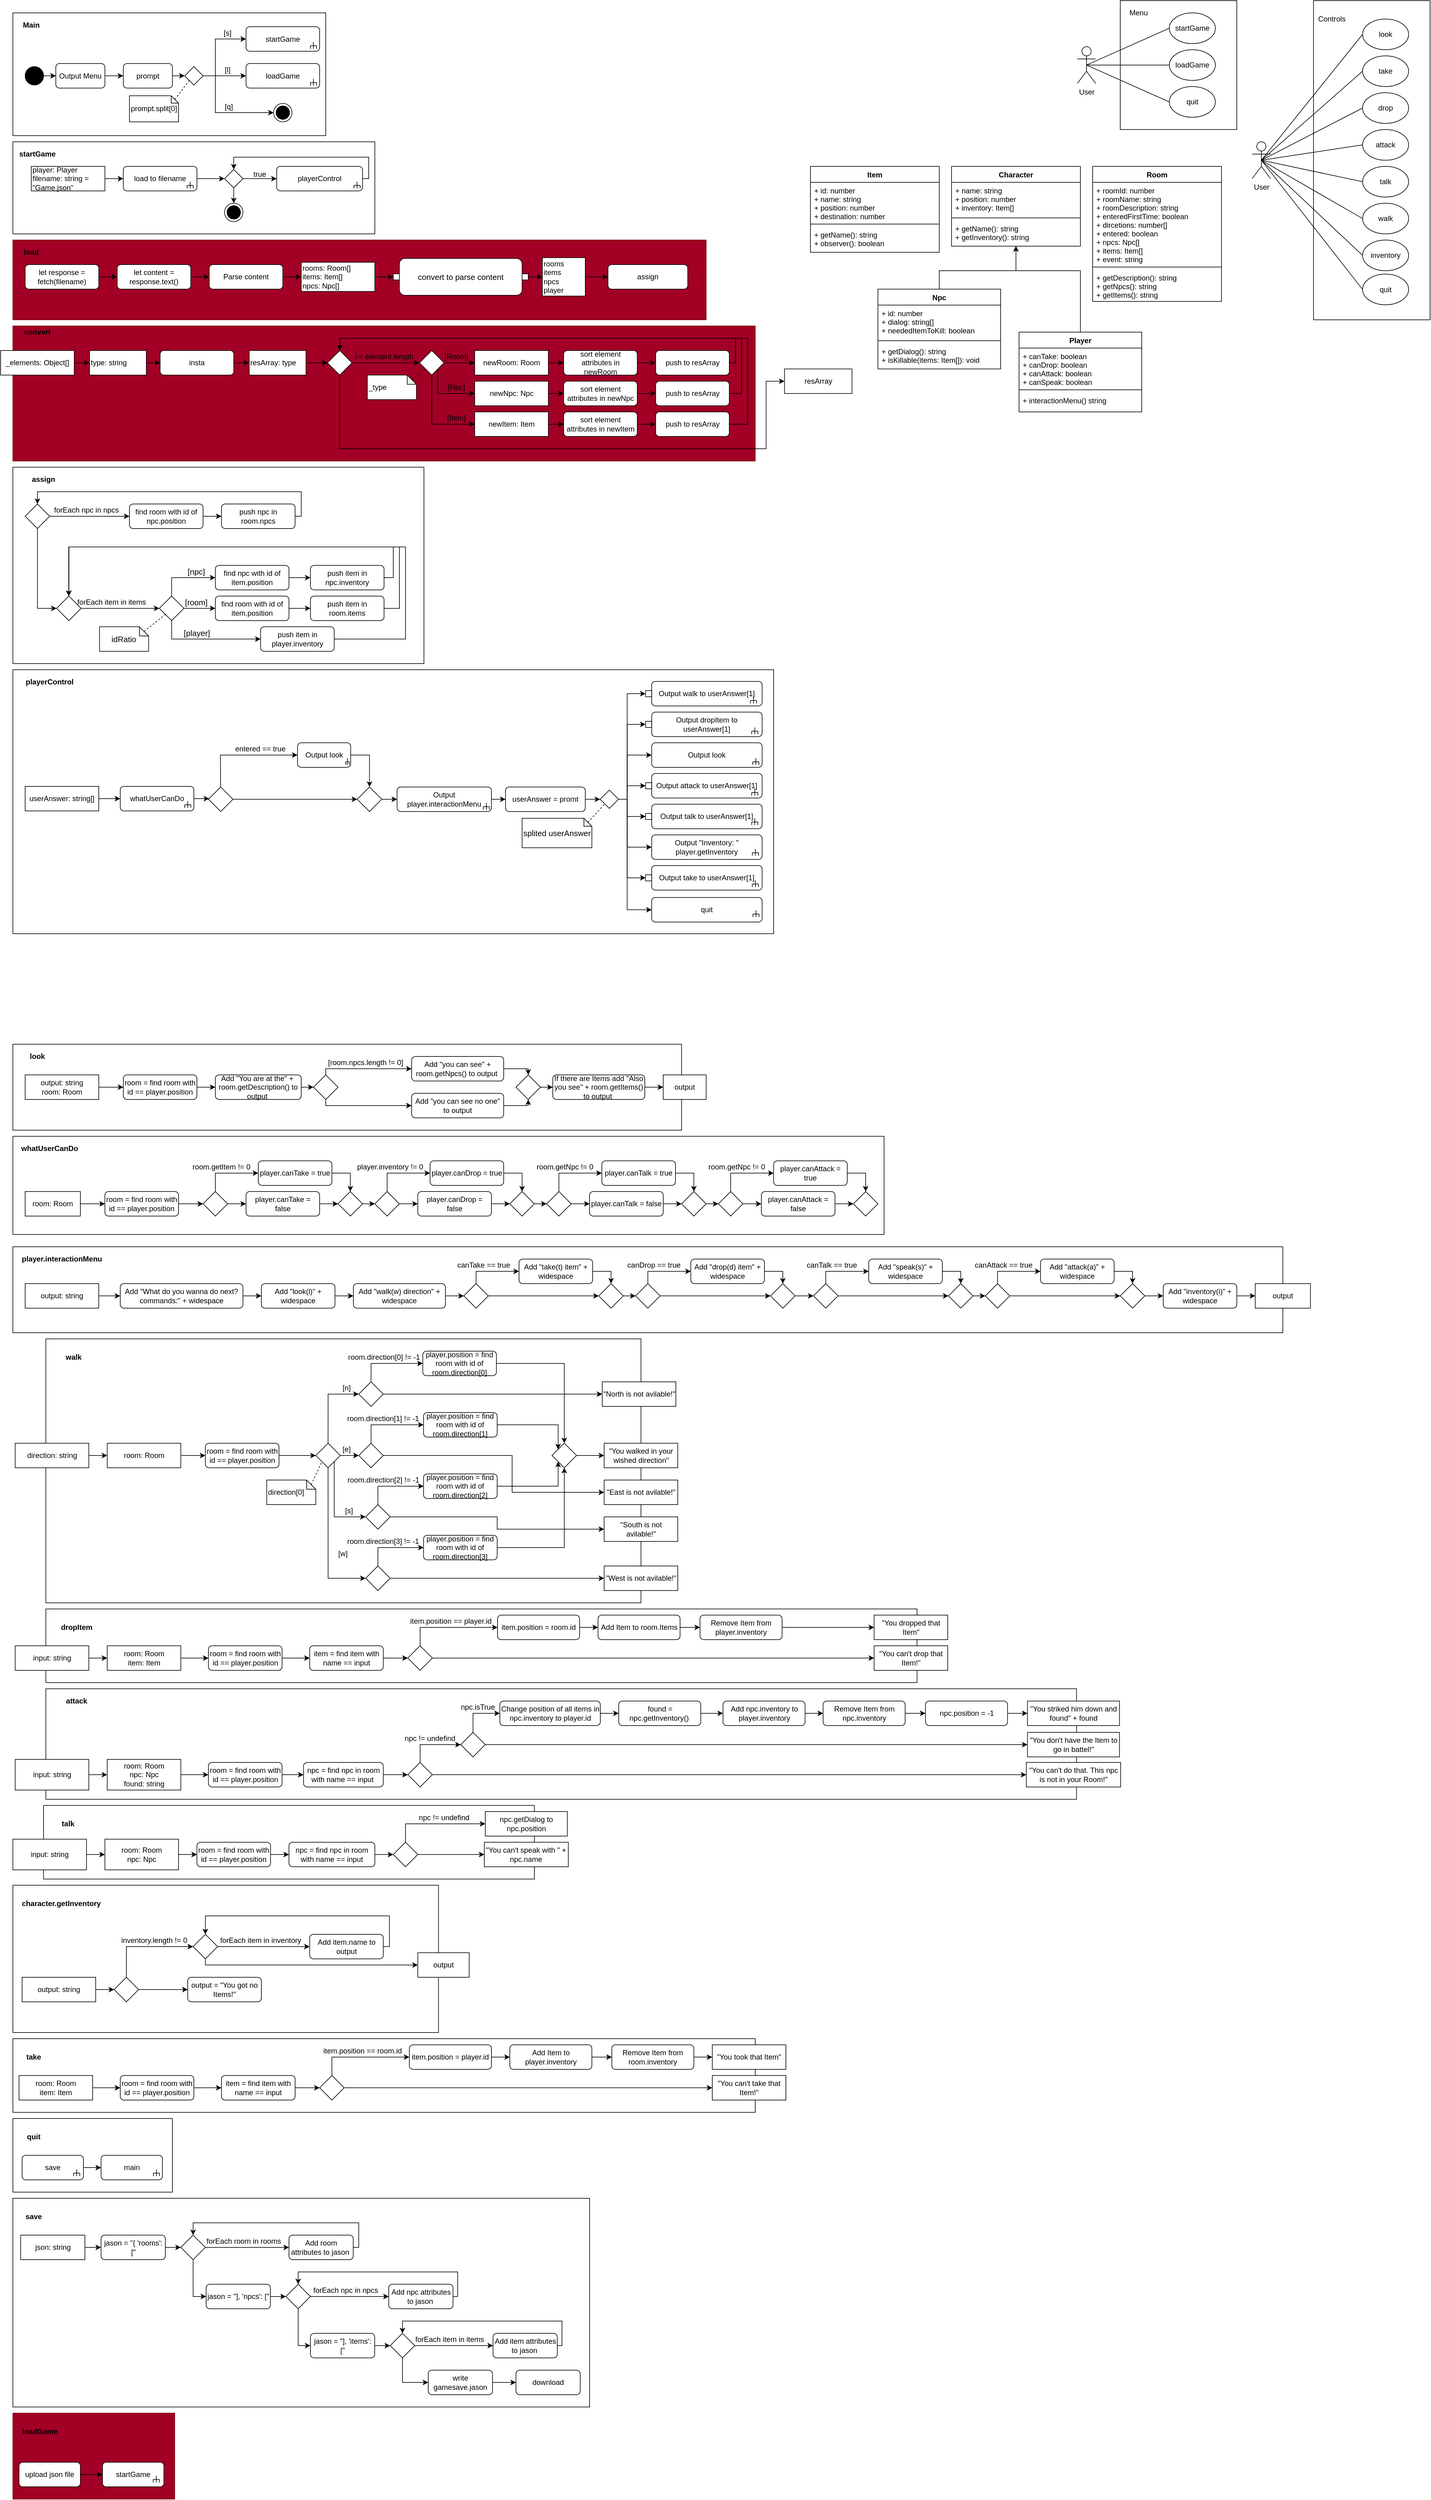<mxfile version="13.3.5" type="device"><diagram id="U1G-RWQ87f_XQAefZSR6" name="Page-1"><mxGraphModel dx="732" dy="429" grid="1" gridSize="10" guides="1" tooltips="1" connect="1" arrows="1" fold="1" page="1" pageScale="1" pageWidth="2400" pageHeight="1500" math="0" shadow="0"><root><mxCell id="0"/><mxCell id="1" parent="0"/><mxCell id="WWyRjETYdXsPm8RI071Z-15" value="" style="rounded=0;whiteSpace=wrap;html=1;comic=0;jiggle=1;" parent="1" vertex="1"><mxGeometry x="2180" y="20" width="190" height="520" as="geometry"/></mxCell><mxCell id="WWyRjETYdXsPm8RI071Z-2" value="look" style="ellipse;whiteSpace=wrap;html=1;comic=0;jiggle=1;" parent="1" vertex="1"><mxGeometry x="2260" y="50" width="75" height="50" as="geometry"/></mxCell><mxCell id="WWyRjETYdXsPm8RI071Z-3" value="take" style="ellipse;whiteSpace=wrap;html=1;comic=0;jiggle=1;" parent="1" vertex="1"><mxGeometry x="2260" y="110" width="75" height="50" as="geometry"/></mxCell><mxCell id="WWyRjETYdXsPm8RI071Z-4" value="drop" style="ellipse;whiteSpace=wrap;html=1;comic=0;jiggle=1;" parent="1" vertex="1"><mxGeometry x="2260" y="170" width="75" height="50" as="geometry"/></mxCell><mxCell id="WWyRjETYdXsPm8RI071Z-8" value="User" style="shape=umlActor;verticalLabelPosition=bottom;labelBackgroundColor=#ffffff;verticalAlign=top;html=1;outlineConnect=0;comic=0;jiggle=1;" parent="1" vertex="1"><mxGeometry x="2080" y="250" width="30" height="60" as="geometry"/></mxCell><mxCell id="WWyRjETYdXsPm8RI071Z-16" value="Controls" style="text;html=1;strokeColor=none;fillColor=none;align=center;verticalAlign=middle;whiteSpace=wrap;rounded=0;comic=0;jiggle=1;" parent="1" vertex="1"><mxGeometry x="2190" y="40" width="40" height="20" as="geometry"/></mxCell><mxCell id="WWyRjETYdXsPm8RI071Z-17" value="" style="endArrow=none;html=1;entryX=0;entryY=0.5;entryDx=0;entryDy=0;exitX=0.5;exitY=0.5;exitDx=0;exitDy=0;exitPerimeter=0;comic=0;jiggle=1;" parent="1" source="WWyRjETYdXsPm8RI071Z-8" target="WWyRjETYdXsPm8RI071Z-3" edge="1"><mxGeometry width="50" height="50" relative="1" as="geometry"><mxPoint x="2140" y="135" as="sourcePoint"/><mxPoint x="2180" y="150" as="targetPoint"/></mxGeometry></mxCell><mxCell id="WWyRjETYdXsPm8RI071Z-18" value="" style="endArrow=none;html=1;entryX=0;entryY=0.5;entryDx=0;entryDy=0;exitX=0.5;exitY=0.5;exitDx=0;exitDy=0;exitPerimeter=0;comic=0;jiggle=1;" parent="1" source="WWyRjETYdXsPm8RI071Z-8" target="WWyRjETYdXsPm8RI071Z-4" edge="1"><mxGeometry width="50" height="50" relative="1" as="geometry"><mxPoint x="2140" y="140" as="sourcePoint"/><mxPoint x="2500" y="360" as="targetPoint"/></mxGeometry></mxCell><mxCell id="WWyRjETYdXsPm8RI071Z-19" value="" style="endArrow=none;html=1;exitX=0.5;exitY=0.5;exitDx=0;exitDy=0;exitPerimeter=0;entryX=0;entryY=0.5;entryDx=0;entryDy=0;comic=0;jiggle=1;" parent="1" source="WWyRjETYdXsPm8RI071Z-8" target="WWyRjETYdXsPm8RI071Z-2" edge="1"><mxGeometry width="50" height="50" relative="1" as="geometry"><mxPoint x="2270" y="220" as="sourcePoint"/><mxPoint x="2320" y="170" as="targetPoint"/></mxGeometry></mxCell><mxCell id="WWyRjETYdXsPm8RI071Z-55" value="" style="edgeStyle=orthogonalEdgeStyle;rounded=0;orthogonalLoop=1;jettySize=auto;html=1;entryX=0.5;entryY=1;entryDx=0;entryDy=0;comic=0;jiggle=1;" parent="1" source="WWyRjETYdXsPm8RI071Z-32" target="WWyRjETYdXsPm8RI071Z-24" edge="1"><mxGeometry relative="1" as="geometry"><mxPoint x="1575.0" y="480" as="targetPoint"/><Array as="points"><mxPoint x="1570" y="460"/><mxPoint x="1695" y="460"/></Array></mxGeometry></mxCell><mxCell id="WWyRjETYdXsPm8RI071Z-60" value="" style="edgeStyle=orthogonalEdgeStyle;rounded=0;orthogonalLoop=1;jettySize=auto;html=1;entryX=0.5;entryY=1;entryDx=0;entryDy=0;comic=0;jiggle=1;" parent="1" source="WWyRjETYdXsPm8RI071Z-36" target="WWyRjETYdXsPm8RI071Z-24" edge="1"><mxGeometry relative="1" as="geometry"><mxPoint x="1805.0" y="480" as="targetPoint"/><Array as="points"><mxPoint x="1800" y="460"/><mxPoint x="1695" y="460"/></Array></mxGeometry></mxCell><mxCell id="WWyRjETYdXsPm8RI071Z-99" value="" style="group" parent="1" vertex="1" connectable="0"><mxGeometry x="60" y="40" width="510" height="250" as="geometry"/></mxCell><mxCell id="WWyRjETYdXsPm8RI071Z-76" value="" style="rounded=0;whiteSpace=wrap;html=1;" parent="WWyRjETYdXsPm8RI071Z-99" vertex="1"><mxGeometry width="510" height="200" as="geometry"/></mxCell><mxCell id="x2Z9kpLu6KIeBlNV8rjA-112" style="edgeStyle=orthogonalEdgeStyle;rounded=0;orthogonalLoop=1;jettySize=auto;html=1;exitX=1;exitY=0.5;exitDx=0;exitDy=0;entryX=0;entryY=0.5;entryDx=0;entryDy=0;" parent="WWyRjETYdXsPm8RI071Z-99" source="x2Z9kpLu6KIeBlNV8rjA-114" target="x2Z9kpLu6KIeBlNV8rjA-111" edge="1"><mxGeometry relative="1" as="geometry"><Array as="points"><mxPoint x="60" y="103"/><mxPoint x="60" y="103"/></Array></mxGeometry></mxCell><mxCell id="WWyRjETYdXsPm8RI071Z-61" value="" style="ellipse;whiteSpace=wrap;html=1;aspect=fixed;fillColor=#000000;comic=0;" parent="WWyRjETYdXsPm8RI071Z-99" vertex="1"><mxGeometry x="20.0" y="87.5" width="30" height="30" as="geometry"/></mxCell><mxCell id="WWyRjETYdXsPm8RI071Z-66" value="" style="rhombus;whiteSpace=wrap;html=1;" parent="WWyRjETYdXsPm8RI071Z-99" vertex="1"><mxGeometry x="280" y="87.5" width="30" height="30" as="geometry"/></mxCell><mxCell id="WWyRjETYdXsPm8RI071Z-69" value="loadGame" style="rounded=1;whiteSpace=wrap;html=1;" parent="WWyRjETYdXsPm8RI071Z-99" vertex="1"><mxGeometry x="380" y="82.5" width="120" height="40" as="geometry"/></mxCell><mxCell id="WWyRjETYdXsPm8RI071Z-68" value="" style="edgeStyle=orthogonalEdgeStyle;rounded=0;comic=0;orthogonalLoop=1;jettySize=auto;html=1;entryX=0;entryY=0.5;entryDx=0;entryDy=0;" parent="WWyRjETYdXsPm8RI071Z-99" source="WWyRjETYdXsPm8RI071Z-66" target="WWyRjETYdXsPm8RI071Z-69" edge="1"><mxGeometry relative="1" as="geometry"><mxPoint x="390.0" y="102.5" as="targetPoint"/></mxGeometry></mxCell><mxCell id="WWyRjETYdXsPm8RI071Z-75" value="" style="edgeStyle=orthogonalEdgeStyle;rounded=0;comic=0;orthogonalLoop=1;jettySize=auto;html=1;entryX=0;entryY=0.5;entryDx=0;entryDy=0;" parent="WWyRjETYdXsPm8RI071Z-99" source="WWyRjETYdXsPm8RI071Z-66" target="WWyRjETYdXsPm8RI071Z-97" edge="1"><mxGeometry relative="1" as="geometry"><mxPoint x="360" y="162.5" as="targetPoint"/><Array as="points"><mxPoint x="330" y="103"/><mxPoint x="330" y="163"/></Array></mxGeometry></mxCell><mxCell id="WWyRjETYdXsPm8RI071Z-73" value="startGame" style="rounded=1;whiteSpace=wrap;html=1;" parent="WWyRjETYdXsPm8RI071Z-99" vertex="1"><mxGeometry x="380" y="22.5" width="120" height="40" as="geometry"/></mxCell><mxCell id="WWyRjETYdXsPm8RI071Z-71" value="" style="edgeStyle=orthogonalEdgeStyle;rounded=0;comic=0;orthogonalLoop=1;jettySize=auto;html=1;entryX=0;entryY=0.5;entryDx=0;entryDy=0;" parent="WWyRjETYdXsPm8RI071Z-99" source="WWyRjETYdXsPm8RI071Z-66" target="WWyRjETYdXsPm8RI071Z-73" edge="1"><mxGeometry relative="1" as="geometry"><mxPoint x="295" y="197.5" as="targetPoint"/><Array as="points"><mxPoint x="330" y="103"/><mxPoint x="330" y="43"/></Array></mxGeometry></mxCell><mxCell id="WWyRjETYdXsPm8RI071Z-79" value="Main" style="text;html=1;strokeColor=none;fillColor=none;align=center;verticalAlign=middle;whiteSpace=wrap;rounded=0;fontStyle=1" parent="WWyRjETYdXsPm8RI071Z-99" vertex="1"><mxGeometry x="10" y="10" width="40" height="20" as="geometry"/></mxCell><mxCell id="WWyRjETYdXsPm8RI071Z-84" value="" style="group" parent="WWyRjETYdXsPm8RI071Z-99" vertex="1" connectable="0"><mxGeometry x="485" y="47.5" width="10" height="11" as="geometry"/></mxCell><mxCell id="WWyRjETYdXsPm8RI071Z-80" value="" style="endArrow=none;html=1;" parent="WWyRjETYdXsPm8RI071Z-84" edge="1"><mxGeometry width="50" height="50" relative="1" as="geometry"><mxPoint y="11" as="sourcePoint"/><mxPoint y="6" as="targetPoint"/></mxGeometry></mxCell><mxCell id="WWyRjETYdXsPm8RI071Z-81" value="" style="endArrow=none;html=1;" parent="WWyRjETYdXsPm8RI071Z-84" edge="1"><mxGeometry width="50" height="50" relative="1" as="geometry"><mxPoint x="4.86" y="11" as="sourcePoint"/><mxPoint x="4.86" as="targetPoint"/></mxGeometry></mxCell><mxCell id="WWyRjETYdXsPm8RI071Z-82" value="" style="endArrow=none;html=1;" parent="WWyRjETYdXsPm8RI071Z-84" edge="1"><mxGeometry width="50" height="50" relative="1" as="geometry"><mxPoint x="10" y="11" as="sourcePoint"/><mxPoint x="10" y="6" as="targetPoint"/></mxGeometry></mxCell><mxCell id="WWyRjETYdXsPm8RI071Z-83" value="" style="endArrow=none;html=1;" parent="WWyRjETYdXsPm8RI071Z-84" edge="1"><mxGeometry width="50" height="50" relative="1" as="geometry"><mxPoint y="6" as="sourcePoint"/><mxPoint x="10" y="6" as="targetPoint"/><Array as="points"><mxPoint x="10" y="6"/></Array></mxGeometry></mxCell><mxCell id="WWyRjETYdXsPm8RI071Z-87" value="" style="group" parent="WWyRjETYdXsPm8RI071Z-99" vertex="1" connectable="0"><mxGeometry x="485" y="107.5" width="10" height="11" as="geometry"/></mxCell><mxCell id="WWyRjETYdXsPm8RI071Z-88" value="" style="endArrow=none;html=1;" parent="WWyRjETYdXsPm8RI071Z-87" edge="1"><mxGeometry width="50" height="50" relative="1" as="geometry"><mxPoint y="11" as="sourcePoint"/><mxPoint y="6" as="targetPoint"/></mxGeometry></mxCell><mxCell id="WWyRjETYdXsPm8RI071Z-89" value="" style="endArrow=none;html=1;" parent="WWyRjETYdXsPm8RI071Z-87" edge="1"><mxGeometry width="50" height="50" relative="1" as="geometry"><mxPoint x="4.86" y="11" as="sourcePoint"/><mxPoint x="4.86" as="targetPoint"/></mxGeometry></mxCell><mxCell id="WWyRjETYdXsPm8RI071Z-90" value="" style="endArrow=none;html=1;" parent="WWyRjETYdXsPm8RI071Z-87" edge="1"><mxGeometry width="50" height="50" relative="1" as="geometry"><mxPoint x="10" y="11" as="sourcePoint"/><mxPoint x="10" y="6" as="targetPoint"/></mxGeometry></mxCell><mxCell id="WWyRjETYdXsPm8RI071Z-91" value="" style="endArrow=none;html=1;" parent="WWyRjETYdXsPm8RI071Z-87" edge="1"><mxGeometry width="50" height="50" relative="1" as="geometry"><mxPoint y="6" as="sourcePoint"/><mxPoint x="10" y="6" as="targetPoint"/><Array as="points"><mxPoint x="10" y="6"/></Array></mxGeometry></mxCell><mxCell id="WWyRjETYdXsPm8RI071Z-97" value="" style="ellipse;html=1;shape=endState;fillColor=#000000;strokeColor=#080808;" parent="WWyRjETYdXsPm8RI071Z-99" vertex="1"><mxGeometry x="425" y="147.5" width="30" height="30" as="geometry"/></mxCell><mxCell id="x2Z9kpLu6KIeBlNV8rjA-113" style="edgeStyle=orthogonalEdgeStyle;rounded=0;orthogonalLoop=1;jettySize=auto;html=1;exitX=1;exitY=0.5;exitDx=0;exitDy=0;entryX=0;entryY=0.5;entryDx=0;entryDy=0;" parent="WWyRjETYdXsPm8RI071Z-99" source="x2Z9kpLu6KIeBlNV8rjA-111" target="WWyRjETYdXsPm8RI071Z-66" edge="1"><mxGeometry relative="1" as="geometry"/></mxCell><mxCell id="x2Z9kpLu6KIeBlNV8rjA-111" value="prompt" style="rounded=1;whiteSpace=wrap;html=1;" parent="WWyRjETYdXsPm8RI071Z-99" vertex="1"><mxGeometry x="180" y="82.5" width="80" height="40" as="geometry"/></mxCell><mxCell id="x2Z9kpLu6KIeBlNV8rjA-114" value="Output Menu" style="rounded=1;whiteSpace=wrap;html=1;" parent="WWyRjETYdXsPm8RI071Z-99" vertex="1"><mxGeometry x="70" y="82.5" width="80" height="40" as="geometry"/></mxCell><mxCell id="x2Z9kpLu6KIeBlNV8rjA-115" style="edgeStyle=orthogonalEdgeStyle;rounded=0;orthogonalLoop=1;jettySize=auto;html=1;exitX=1;exitY=0.5;exitDx=0;exitDy=0;entryX=0;entryY=0.5;entryDx=0;entryDy=0;" parent="WWyRjETYdXsPm8RI071Z-99" source="WWyRjETYdXsPm8RI071Z-61" target="x2Z9kpLu6KIeBlNV8rjA-114" edge="1"><mxGeometry relative="1" as="geometry"><mxPoint x="90.0" y="512.5" as="sourcePoint"/><mxPoint x="190.0" y="512.5" as="targetPoint"/><Array as="points"/></mxGeometry></mxCell><mxCell id="x2Z9kpLu6KIeBlNV8rjA-116" value="[q]" style="text;html=1;strokeColor=none;fillColor=none;align=center;verticalAlign=middle;whiteSpace=wrap;rounded=0;" parent="WWyRjETYdXsPm8RI071Z-99" vertex="1"><mxGeometry x="332" y="143" width="40" height="20" as="geometry"/></mxCell><mxCell id="x2Z9kpLu6KIeBlNV8rjA-118" value="[s]" style="text;html=1;strokeColor=none;fillColor=none;align=center;verticalAlign=middle;whiteSpace=wrap;rounded=0;" parent="WWyRjETYdXsPm8RI071Z-99" vertex="1"><mxGeometry x="330" y="22.5" width="40" height="20" as="geometry"/></mxCell><mxCell id="x2Z9kpLu6KIeBlNV8rjA-117" value="[l]" style="text;html=1;strokeColor=none;fillColor=none;align=center;verticalAlign=middle;whiteSpace=wrap;rounded=0;" parent="WWyRjETYdXsPm8RI071Z-99" vertex="1"><mxGeometry x="330" y="82.5" width="40" height="20" as="geometry"/></mxCell><mxCell id="x2Z9kpLu6KIeBlNV8rjA-119" value="prompt.split[0]" style="shape=note;whiteSpace=wrap;html=1;backgroundOutline=1;darkOpacity=0.05;rounded=1;size=12;" parent="WWyRjETYdXsPm8RI071Z-99" vertex="1"><mxGeometry x="190" y="135" width="80" height="42.5" as="geometry"/></mxCell><mxCell id="x2Z9kpLu6KIeBlNV8rjA-121" value="" style="endArrow=none;dashed=1;html=1;exitX=0;exitY=0;exitDx=74;exitDy=6;exitPerimeter=0;entryX=0;entryY=1;entryDx=0;entryDy=0;" parent="WWyRjETYdXsPm8RI071Z-99" source="x2Z9kpLu6KIeBlNV8rjA-119" target="WWyRjETYdXsPm8RI071Z-66" edge="1"><mxGeometry width="50" height="50" relative="1" as="geometry"><mxPoint x="270" y="180" as="sourcePoint"/><mxPoint x="320" y="130" as="targetPoint"/></mxGeometry></mxCell><mxCell id="WWyRjETYdXsPm8RI071Z-177" value="" style="group" parent="1" vertex="1" connectable="0"><mxGeometry x="60" y="250" width="590" height="150" as="geometry"/></mxCell><mxCell id="WWyRjETYdXsPm8RI071Z-175" value="" style="rounded=0;whiteSpace=wrap;html=1;" parent="WWyRjETYdXsPm8RI071Z-177" vertex="1"><mxGeometry width="590" height="150" as="geometry"/></mxCell><mxCell id="WWyRjETYdXsPm8RI071Z-64" value="player: Player&lt;br&gt;filename: string = &quot;Game.json&quot;" style="rounded=0;whiteSpace=wrap;html=1;align=left;" parent="WWyRjETYdXsPm8RI071Z-177" vertex="1"><mxGeometry x="30" y="40" width="120" height="40" as="geometry"/></mxCell><mxCell id="WWyRjETYdXsPm8RI071Z-100" value="load to filename" style="rounded=1;whiteSpace=wrap;html=1;" parent="WWyRjETYdXsPm8RI071Z-177" vertex="1"><mxGeometry x="180" y="40" width="120" height="40" as="geometry"/></mxCell><mxCell id="WWyRjETYdXsPm8RI071Z-101" value="" style="edgeStyle=orthogonalEdgeStyle;rounded=0;comic=0;orthogonalLoop=1;jettySize=auto;html=1;" parent="WWyRjETYdXsPm8RI071Z-177" source="WWyRjETYdXsPm8RI071Z-64" target="WWyRjETYdXsPm8RI071Z-100" edge="1"><mxGeometry relative="1" as="geometry"/></mxCell><mxCell id="WWyRjETYdXsPm8RI071Z-102" value="" style="group" parent="WWyRjETYdXsPm8RI071Z-177" vertex="1" connectable="0"><mxGeometry x="284" y="65" width="10" height="11" as="geometry"/></mxCell><mxCell id="WWyRjETYdXsPm8RI071Z-103" value="" style="endArrow=none;html=1;" parent="WWyRjETYdXsPm8RI071Z-102" edge="1"><mxGeometry width="50" height="50" relative="1" as="geometry"><mxPoint y="11" as="sourcePoint"/><mxPoint y="6" as="targetPoint"/></mxGeometry></mxCell><mxCell id="WWyRjETYdXsPm8RI071Z-104" value="" style="endArrow=none;html=1;" parent="WWyRjETYdXsPm8RI071Z-102" edge="1"><mxGeometry width="50" height="50" relative="1" as="geometry"><mxPoint x="5" y="11" as="sourcePoint"/><mxPoint x="5" as="targetPoint"/></mxGeometry></mxCell><mxCell id="WWyRjETYdXsPm8RI071Z-105" value="" style="endArrow=none;html=1;" parent="WWyRjETYdXsPm8RI071Z-102" edge="1"><mxGeometry width="50" height="50" relative="1" as="geometry"><mxPoint x="10" y="11" as="sourcePoint"/><mxPoint x="10" y="6" as="targetPoint"/></mxGeometry></mxCell><mxCell id="WWyRjETYdXsPm8RI071Z-106" value="" style="endArrow=none;html=1;" parent="WWyRjETYdXsPm8RI071Z-102" edge="1"><mxGeometry width="50" height="50" relative="1" as="geometry"><mxPoint y="6" as="sourcePoint"/><mxPoint x="10" y="6" as="targetPoint"/></mxGeometry></mxCell><mxCell id="WWyRjETYdXsPm8RI071Z-133" value="" style="group" parent="WWyRjETYdXsPm8RI071Z-177" vertex="1" connectable="0"><mxGeometry x="430" y="40" width="140" height="40" as="geometry"/></mxCell><mxCell id="WWyRjETYdXsPm8RI071Z-107" value="playerControl" style="rounded=1;whiteSpace=wrap;html=1;" parent="WWyRjETYdXsPm8RI071Z-133" vertex="1"><mxGeometry width="140" height="40" as="geometry"/></mxCell><mxCell id="WWyRjETYdXsPm8RI071Z-114" value="" style="group" parent="WWyRjETYdXsPm8RI071Z-133" vertex="1" connectable="0"><mxGeometry x="126" y="25" width="10" height="11" as="geometry"/></mxCell><mxCell id="WWyRjETYdXsPm8RI071Z-115" value="" style="endArrow=none;html=1;" parent="WWyRjETYdXsPm8RI071Z-114" edge="1"><mxGeometry width="50" height="50" relative="1" as="geometry"><mxPoint y="11" as="sourcePoint"/><mxPoint y="6" as="targetPoint"/></mxGeometry></mxCell><mxCell id="WWyRjETYdXsPm8RI071Z-116" value="" style="endArrow=none;html=1;" parent="WWyRjETYdXsPm8RI071Z-114" edge="1"><mxGeometry width="50" height="50" relative="1" as="geometry"><mxPoint x="5" y="11" as="sourcePoint"/><mxPoint x="5" as="targetPoint"/></mxGeometry></mxCell><mxCell id="WWyRjETYdXsPm8RI071Z-117" value="" style="endArrow=none;html=1;" parent="WWyRjETYdXsPm8RI071Z-114" edge="1"><mxGeometry width="50" height="50" relative="1" as="geometry"><mxPoint x="10" y="11" as="sourcePoint"/><mxPoint x="10" y="6" as="targetPoint"/></mxGeometry></mxCell><mxCell id="WWyRjETYdXsPm8RI071Z-118" value="" style="endArrow=none;html=1;" parent="WWyRjETYdXsPm8RI071Z-114" edge="1"><mxGeometry width="50" height="50" relative="1" as="geometry"><mxPoint y="6" as="sourcePoint"/><mxPoint x="10" y="6" as="targetPoint"/></mxGeometry></mxCell><mxCell id="WWyRjETYdXsPm8RI071Z-150" value="" style="edgeStyle=orthogonalEdgeStyle;rounded=0;comic=0;orthogonalLoop=1;jettySize=auto;html=1;" parent="WWyRjETYdXsPm8RI071Z-177" source="WWyRjETYdXsPm8RI071Z-137" target="WWyRjETYdXsPm8RI071Z-107" edge="1"><mxGeometry relative="1" as="geometry"/></mxCell><mxCell id="WWyRjETYdXsPm8RI071Z-137" value="" style="rhombus;whiteSpace=wrap;html=1;" parent="WWyRjETYdXsPm8RI071Z-177" vertex="1"><mxGeometry x="345" y="45" width="30" height="30" as="geometry"/></mxCell><mxCell id="WWyRjETYdXsPm8RI071Z-135" value="" style="edgeStyle=orthogonalEdgeStyle;rounded=0;comic=0;orthogonalLoop=1;jettySize=auto;html=1;entryX=0;entryY=0.5;entryDx=0;entryDy=0;" parent="WWyRjETYdXsPm8RI071Z-177" source="WWyRjETYdXsPm8RI071Z-100" target="WWyRjETYdXsPm8RI071Z-137" edge="1"><mxGeometry relative="1" as="geometry"><mxPoint x="340" y="60" as="targetPoint"/></mxGeometry></mxCell><mxCell id="WWyRjETYdXsPm8RI071Z-141" value="" style="edgeStyle=orthogonalEdgeStyle;rounded=0;comic=0;orthogonalLoop=1;jettySize=auto;html=1;entryX=0.5;entryY=0;entryDx=0;entryDy=0;" parent="WWyRjETYdXsPm8RI071Z-177" source="WWyRjETYdXsPm8RI071Z-107" target="WWyRjETYdXsPm8RI071Z-137" edge="1"><mxGeometry relative="1" as="geometry"><mxPoint x="520.0" y="-40" as="targetPoint"/><Array as="points"><mxPoint x="580" y="60"/><mxPoint x="580" y="25"/><mxPoint x="360" y="25"/></Array></mxGeometry></mxCell><mxCell id="WWyRjETYdXsPm8RI071Z-144" value="" style="ellipse;html=1;shape=endState;fillColor=#000000;strokeColor=#080808;" parent="WWyRjETYdXsPm8RI071Z-177" vertex="1"><mxGeometry x="345" y="100" width="30" height="30" as="geometry"/></mxCell><mxCell id="WWyRjETYdXsPm8RI071Z-147" value="" style="edgeStyle=orthogonalEdgeStyle;rounded=0;comic=0;orthogonalLoop=1;jettySize=auto;html=1;entryX=0.5;entryY=0;entryDx=0;entryDy=0;" parent="WWyRjETYdXsPm8RI071Z-177" source="WWyRjETYdXsPm8RI071Z-137" target="WWyRjETYdXsPm8RI071Z-144" edge="1"><mxGeometry relative="1" as="geometry"><mxPoint x="360" y="155" as="targetPoint"/></mxGeometry></mxCell><mxCell id="WWyRjETYdXsPm8RI071Z-148" value="true" style="text;html=1;strokeColor=none;fillColor=none;align=center;verticalAlign=middle;whiteSpace=wrap;rounded=0;" parent="WWyRjETYdXsPm8RI071Z-177" vertex="1"><mxGeometry x="385" y="45" width="35" height="15" as="geometry"/></mxCell><mxCell id="WWyRjETYdXsPm8RI071Z-176" value="startGame" style="text;html=1;strokeColor=none;fillColor=none;align=center;verticalAlign=middle;whiteSpace=wrap;rounded=0;fontStyle=1" parent="WWyRjETYdXsPm8RI071Z-177" vertex="1"><mxGeometry x="20" y="10" width="40" height="20" as="geometry"/></mxCell><mxCell id="gm6t0VCD1DUYA6Gz7lJh-65" value="" style="group;align=left;" parent="1" vertex="1" connectable="0"><mxGeometry x="876" y="485" width="10" height="11" as="geometry"/></mxCell><mxCell id="gm6t0VCD1DUYA6Gz7lJh-66" value="" style="endArrow=none;html=1;" parent="gm6t0VCD1DUYA6Gz7lJh-65" edge="1"><mxGeometry width="50" height="50" relative="1" as="geometry"><mxPoint y="11" as="sourcePoint"/><mxPoint y="6" as="targetPoint"/></mxGeometry></mxCell><mxCell id="gm6t0VCD1DUYA6Gz7lJh-67" value="" style="endArrow=none;html=1;" parent="gm6t0VCD1DUYA6Gz7lJh-65" edge="1"><mxGeometry width="50" height="50" relative="1" as="geometry"><mxPoint x="5" y="11" as="sourcePoint"/><mxPoint x="5" as="targetPoint"/></mxGeometry></mxCell><mxCell id="gm6t0VCD1DUYA6Gz7lJh-68" value="" style="endArrow=none;html=1;" parent="gm6t0VCD1DUYA6Gz7lJh-65" edge="1"><mxGeometry width="50" height="50" relative="1" as="geometry"><mxPoint x="10" y="11" as="sourcePoint"/><mxPoint x="10" y="6" as="targetPoint"/></mxGeometry></mxCell><mxCell id="gm6t0VCD1DUYA6Gz7lJh-69" value="" style="endArrow=none;html=1;" parent="gm6t0VCD1DUYA6Gz7lJh-65" edge="1"><mxGeometry width="50" height="50" relative="1" as="geometry"><mxPoint y="6" as="sourcePoint"/><mxPoint x="10" y="6" as="targetPoint"/></mxGeometry></mxCell><mxCell id="gm6t0VCD1DUYA6Gz7lJh-159" value="" style="group;align=left;" parent="1" vertex="1" connectable="0"><mxGeometry x="803.25" y="1324" width="10" height="11" as="geometry"/></mxCell><mxCell id="gm6t0VCD1DUYA6Gz7lJh-160" value="" style="endArrow=none;html=1;" parent="gm6t0VCD1DUYA6Gz7lJh-159" edge="1"><mxGeometry width="50" height="50" relative="1" as="geometry"><mxPoint y="11" as="sourcePoint"/><mxPoint y="6" as="targetPoint"/></mxGeometry></mxCell><mxCell id="gm6t0VCD1DUYA6Gz7lJh-161" value="" style="endArrow=none;html=1;" parent="gm6t0VCD1DUYA6Gz7lJh-159" edge="1"><mxGeometry width="50" height="50" relative="1" as="geometry"><mxPoint x="5" y="11" as="sourcePoint"/><mxPoint x="5" as="targetPoint"/></mxGeometry></mxCell><mxCell id="gm6t0VCD1DUYA6Gz7lJh-162" value="" style="endArrow=none;html=1;" parent="gm6t0VCD1DUYA6Gz7lJh-159" edge="1"><mxGeometry width="50" height="50" relative="1" as="geometry"><mxPoint x="22.75" y="14" as="sourcePoint"/><mxPoint x="22.75" y="9" as="targetPoint"/></mxGeometry></mxCell><mxCell id="gm6t0VCD1DUYA6Gz7lJh-163" value="" style="endArrow=none;html=1;" parent="gm6t0VCD1DUYA6Gz7lJh-159" edge="1"><mxGeometry width="50" height="50" relative="1" as="geometry"><mxPoint y="6" as="sourcePoint"/><mxPoint x="10" y="6" as="targetPoint"/></mxGeometry></mxCell><mxCell id="WWyRjETYdXsPm8RI071Z-260" value="" style="rounded=0;whiteSpace=wrap;html=1;" parent="1" vertex="1"><mxGeometry x="60" y="1110" width="1240" height="430" as="geometry"/></mxCell><mxCell id="WWyRjETYdXsPm8RI071Z-200" value="" style="edgeStyle=orthogonalEdgeStyle;rounded=0;comic=0;orthogonalLoop=1;jettySize=auto;html=1;entryX=0;entryY=0.5;entryDx=0;entryDy=0;" parent="1" target="WWyRjETYdXsPm8RI071Z-201" edge="1"><mxGeometry relative="1" as="geometry"><mxPoint x="1061.25" y="1309" as="sourcePoint"/><mxPoint x="1091.25" y="1249.0" as="targetPoint"/><Array as="points"><mxPoint x="1061.25" y="1249"/></Array></mxGeometry></mxCell><mxCell id="WWyRjETYdXsPm8RI071Z-209" value="" style="edgeStyle=orthogonalEdgeStyle;rounded=0;comic=0;orthogonalLoop=1;jettySize=auto;html=1;" parent="1" target="gm6t0VCD1DUYA6Gz7lJh-155" edge="1"><mxGeometry relative="1" as="geometry"><mxPoint x="1061.25" y="1309" as="sourcePoint"/><mxPoint x="1081.25" y="1349" as="targetPoint"/><Array as="points"><mxPoint x="1061.25" y="1299"/><mxPoint x="1061.25" y="1349"/></Array></mxGeometry></mxCell><mxCell id="WWyRjETYdXsPm8RI071Z-211" value="" style="edgeStyle=orthogonalEdgeStyle;rounded=0;comic=0;orthogonalLoop=1;jettySize=auto;html=1;entryX=0;entryY=0.5;entryDx=0;entryDy=0;" parent="1" target="gm6t0VCD1DUYA6Gz7lJh-152" edge="1"><mxGeometry relative="1" as="geometry"><mxPoint x="1061.25" y="1309" as="sourcePoint"/><mxPoint x="1036.25" y="1204" as="targetPoint"/><Array as="points"><mxPoint x="1061.25" y="1199"/></Array></mxGeometry></mxCell><mxCell id="WWyRjETYdXsPm8RI071Z-213" value="" style="edgeStyle=orthogonalEdgeStyle;rounded=0;comic=0;orthogonalLoop=1;jettySize=auto;html=1;entryX=0;entryY=0.5;entryDx=0;entryDy=0;" parent="1" target="WWyRjETYdXsPm8RI071Z-204" edge="1"><mxGeometry relative="1" as="geometry"><mxPoint x="1061.25" y="1309" as="sourcePoint"/><mxPoint x="1091.25" y="1399.0" as="targetPoint"/><Array as="points"><mxPoint x="1061.25" y="1399"/></Array></mxGeometry></mxCell><mxCell id="WWyRjETYdXsPm8RI071Z-215" value="" style="edgeStyle=orthogonalEdgeStyle;rounded=0;comic=0;orthogonalLoop=1;jettySize=auto;html=1;" parent="1" target="gm6t0VCD1DUYA6Gz7lJh-151" edge="1"><mxGeometry relative="1" as="geometry"><mxPoint x="1061.25" y="1309" as="sourcePoint"/><mxPoint x="1091.25" y="1149" as="targetPoint"/><Array as="points"><mxPoint x="1061.25" y="1299"/><mxPoint x="1061.25" y="1149"/></Array></mxGeometry></mxCell><mxCell id="66FjBsoQCwarUbLU4BPH-186" value="" style="edgeStyle=orthogonalEdgeStyle;rounded=0;orthogonalLoop=1;jettySize=auto;html=1;entryX=0;entryY=0.5;entryDx=0;entryDy=0;" parent="1" source="WWyRjETYdXsPm8RI071Z-192" target="gm6t0VCD1DUYA6Gz7lJh-157" edge="1"><mxGeometry relative="1" as="geometry"><mxPoint x="1127.25" y="1321" as="targetPoint"/><Array as="points"><mxPoint x="1061.25" y="1321"/><mxPoint x="1061.25" y="1449"/></Array></mxGeometry></mxCell><mxCell id="66FjBsoQCwarUbLU4BPH-188" value="" style="edgeStyle=orthogonalEdgeStyle;rounded=0;orthogonalLoop=1;jettySize=auto;html=1;entryX=0;entryY=0.5;entryDx=0;entryDy=0;" parent="1" source="WWyRjETYdXsPm8RI071Z-192" target="WWyRjETYdXsPm8RI071Z-206" edge="1"><mxGeometry relative="1" as="geometry"><mxPoint x="1127.25" y="1321.0" as="targetPoint"/><Array as="points"><mxPoint x="1061.25" y="1321"/><mxPoint x="1061.25" y="1501"/></Array></mxGeometry></mxCell><mxCell id="66FjBsoQCwarUbLU4BPH-190" value="" style="edgeStyle=orthogonalEdgeStyle;rounded=0;orthogonalLoop=1;jettySize=auto;html=1;entryX=0;entryY=0.5;entryDx=0;entryDy=0;" parent="1" source="WWyRjETYdXsPm8RI071Z-192" target="gm6t0VCD1DUYA6Gz7lJh-154" edge="1"><mxGeometry relative="1" as="geometry"><mxPoint x="1127.25" y="1321.0" as="targetPoint"/><Array as="points"><mxPoint x="1061.25" y="1321"/><mxPoint x="1061.25" y="1299"/></Array></mxGeometry></mxCell><mxCell id="WWyRjETYdXsPm8RI071Z-192" value="" style="rhombus;whiteSpace=wrap;html=1;" parent="1" vertex="1"><mxGeometry x="1017.25" y="1306" width="30" height="30" as="geometry"/></mxCell><mxCell id="WWyRjETYdXsPm8RI071Z-193" value="Output player.interactionMenu" style="rounded=1;whiteSpace=wrap;html=1;" parent="1" vertex="1"><mxGeometry x="686.25" y="1301" width="153.75" height="40" as="geometry"/></mxCell><mxCell id="WWyRjETYdXsPm8RI071Z-224" value="" style="edgeStyle=orthogonalEdgeStyle;rounded=0;comic=0;orthogonalLoop=1;jettySize=auto;html=1;entryX=0;entryY=0.5;entryDx=0;entryDy=0;" parent="1" source="WWyRjETYdXsPm8RI071Z-220" target="WWyRjETYdXsPm8RI071Z-192" edge="1"><mxGeometry relative="1" as="geometry"><mxPoint x="1021.25" y="1319" as="targetPoint"/></mxGeometry></mxCell><mxCell id="WWyRjETYdXsPm8RI071Z-220" value="userAnswer = promt" style="rounded=1;whiteSpace=wrap;html=1;" parent="1" vertex="1"><mxGeometry x="863" y="1301" width="130" height="40" as="geometry"/></mxCell><mxCell id="WWyRjETYdXsPm8RI071Z-221" value="" style="edgeStyle=orthogonalEdgeStyle;rounded=0;comic=0;orthogonalLoop=1;jettySize=auto;html=1;" parent="1" source="WWyRjETYdXsPm8RI071Z-193" target="WWyRjETYdXsPm8RI071Z-220" edge="1"><mxGeometry relative="1" as="geometry"/></mxCell><mxCell id="WWyRjETYdXsPm8RI071Z-198" value="&lt;span&gt;Output attack to userAnswer[1]&lt;/span&gt;" style="rounded=1;whiteSpace=wrap;html=1;" parent="1" vertex="1"><mxGeometry x="1101.25" y="1279" width="180" height="40" as="geometry"/></mxCell><mxCell id="WWyRjETYdXsPm8RI071Z-201" value="&lt;span&gt;Output look&lt;/span&gt;" style="rounded=1;whiteSpace=wrap;html=1;" parent="1" vertex="1"><mxGeometry x="1101.25" y="1229" width="180" height="40" as="geometry"/></mxCell><mxCell id="WWyRjETYdXsPm8RI071Z-202" value="Output dropItem to userAnswer[1]" style="rounded=1;whiteSpace=wrap;html=1;" parent="1" vertex="1"><mxGeometry x="1101.25" y="1179" width="180" height="40" as="geometry"/></mxCell><mxCell id="WWyRjETYdXsPm8RI071Z-203" value="&lt;span&gt;Output talk to userAnswer[1]&lt;/span&gt;" style="rounded=1;whiteSpace=wrap;html=1;" parent="1" vertex="1"><mxGeometry x="1101.25" y="1329" width="180" height="40" as="geometry"/></mxCell><mxCell id="WWyRjETYdXsPm8RI071Z-204" value="&lt;span&gt;Output &quot;Inventory: &quot; player.getInventory&lt;/span&gt;" style="rounded=1;whiteSpace=wrap;html=1;" parent="1" vertex="1"><mxGeometry x="1101.25" y="1379" width="180" height="40" as="geometry"/></mxCell><mxCell id="WWyRjETYdXsPm8RI071Z-205" value="&lt;span&gt;Output take to userAnswer[1]&lt;/span&gt;" style="rounded=1;whiteSpace=wrap;html=1;" parent="1" vertex="1"><mxGeometry x="1101.25" y="1429" width="180" height="40" as="geometry"/></mxCell><mxCell id="WWyRjETYdXsPm8RI071Z-206" value="quit" style="rounded=1;whiteSpace=wrap;html=1;" parent="1" vertex="1"><mxGeometry x="1101.25" y="1481" width="180" height="40" as="geometry"/></mxCell><mxCell id="WWyRjETYdXsPm8RI071Z-207" value="Output walk to userAnswer[1]" style="rounded=1;whiteSpace=wrap;html=1;" parent="1" vertex="1"><mxGeometry x="1101.25" y="1129" width="180" height="40" as="geometry"/></mxCell><mxCell id="66FjBsoQCwarUbLU4BPH-198" value="" style="edgeStyle=orthogonalEdgeStyle;rounded=0;orthogonalLoop=1;jettySize=auto;html=1;entryX=0;entryY=0.5;entryDx=0;entryDy=0;" parent="1" source="WWyRjETYdXsPm8RI071Z-222" target="66FjBsoQCwarUbLU4BPH-199" edge="1"><mxGeometry relative="1" as="geometry"><mxPoint x="280" y="1320" as="targetPoint"/></mxGeometry></mxCell><mxCell id="WWyRjETYdXsPm8RI071Z-222" value="userAnswer: string[]" style="rounded=0;whiteSpace=wrap;html=1;" parent="1" vertex="1"><mxGeometry x="80" y="1300" width="120" height="40" as="geometry"/></mxCell><mxCell id="WWyRjETYdXsPm8RI071Z-225" value="" style="group" parent="1" vertex="1" connectable="0"><mxGeometry x="1262.25" y="1154" width="10" height="11" as="geometry"/></mxCell><mxCell id="WWyRjETYdXsPm8RI071Z-226" value="" style="endArrow=none;html=1;" parent="WWyRjETYdXsPm8RI071Z-225" edge="1"><mxGeometry width="50" height="50" relative="1" as="geometry"><mxPoint y="11" as="sourcePoint"/><mxPoint y="6" as="targetPoint"/></mxGeometry></mxCell><mxCell id="WWyRjETYdXsPm8RI071Z-227" value="" style="endArrow=none;html=1;" parent="WWyRjETYdXsPm8RI071Z-225" edge="1"><mxGeometry width="50" height="50" relative="1" as="geometry"><mxPoint x="5" y="11" as="sourcePoint"/><mxPoint x="5" as="targetPoint"/></mxGeometry></mxCell><mxCell id="WWyRjETYdXsPm8RI071Z-228" value="" style="endArrow=none;html=1;" parent="WWyRjETYdXsPm8RI071Z-225" edge="1"><mxGeometry width="50" height="50" relative="1" as="geometry"><mxPoint x="10" y="11" as="sourcePoint"/><mxPoint x="10" y="6" as="targetPoint"/></mxGeometry></mxCell><mxCell id="WWyRjETYdXsPm8RI071Z-229" value="" style="endArrow=none;html=1;" parent="WWyRjETYdXsPm8RI071Z-225" edge="1"><mxGeometry width="50" height="50" relative="1" as="geometry"><mxPoint y="6" as="sourcePoint"/><mxPoint x="10" y="6" as="targetPoint"/></mxGeometry></mxCell><mxCell id="WWyRjETYdXsPm8RI071Z-230" value="" style="group" parent="1" vertex="1" connectable="0"><mxGeometry x="1264.25" y="1204" width="10" height="11" as="geometry"/></mxCell><mxCell id="WWyRjETYdXsPm8RI071Z-231" value="" style="endArrow=none;html=1;" parent="WWyRjETYdXsPm8RI071Z-230" edge="1"><mxGeometry width="50" height="50" relative="1" as="geometry"><mxPoint y="11" as="sourcePoint"/><mxPoint y="6" as="targetPoint"/></mxGeometry></mxCell><mxCell id="WWyRjETYdXsPm8RI071Z-232" value="" style="endArrow=none;html=1;" parent="WWyRjETYdXsPm8RI071Z-230" edge="1"><mxGeometry width="50" height="50" relative="1" as="geometry"><mxPoint x="5" y="11" as="sourcePoint"/><mxPoint x="5" as="targetPoint"/></mxGeometry></mxCell><mxCell id="WWyRjETYdXsPm8RI071Z-233" value="" style="endArrow=none;html=1;" parent="WWyRjETYdXsPm8RI071Z-230" edge="1"><mxGeometry width="50" height="50" relative="1" as="geometry"><mxPoint x="10" y="11" as="sourcePoint"/><mxPoint x="10" y="6" as="targetPoint"/></mxGeometry></mxCell><mxCell id="WWyRjETYdXsPm8RI071Z-234" value="" style="endArrow=none;html=1;" parent="WWyRjETYdXsPm8RI071Z-230" edge="1"><mxGeometry width="50" height="50" relative="1" as="geometry"><mxPoint y="6" as="sourcePoint"/><mxPoint x="10" y="6" as="targetPoint"/></mxGeometry></mxCell><mxCell id="WWyRjETYdXsPm8RI071Z-235" value="" style="group" parent="1" vertex="1" connectable="0"><mxGeometry x="1264.25" y="1304" width="10" height="11" as="geometry"/></mxCell><mxCell id="WWyRjETYdXsPm8RI071Z-236" value="" style="endArrow=none;html=1;" parent="WWyRjETYdXsPm8RI071Z-235" edge="1"><mxGeometry width="50" height="50" relative="1" as="geometry"><mxPoint y="11" as="sourcePoint"/><mxPoint y="6" as="targetPoint"/></mxGeometry></mxCell><mxCell id="WWyRjETYdXsPm8RI071Z-237" value="" style="endArrow=none;html=1;" parent="WWyRjETYdXsPm8RI071Z-235" edge="1"><mxGeometry width="50" height="50" relative="1" as="geometry"><mxPoint x="5" y="11" as="sourcePoint"/><mxPoint x="5" as="targetPoint"/></mxGeometry></mxCell><mxCell id="WWyRjETYdXsPm8RI071Z-238" value="" style="endArrow=none;html=1;" parent="WWyRjETYdXsPm8RI071Z-235" edge="1"><mxGeometry width="50" height="50" relative="1" as="geometry"><mxPoint x="10" y="11" as="sourcePoint"/><mxPoint x="10" y="6" as="targetPoint"/></mxGeometry></mxCell><mxCell id="WWyRjETYdXsPm8RI071Z-239" value="" style="endArrow=none;html=1;" parent="WWyRjETYdXsPm8RI071Z-235" edge="1"><mxGeometry width="50" height="50" relative="1" as="geometry"><mxPoint y="6" as="sourcePoint"/><mxPoint x="10" y="6" as="targetPoint"/></mxGeometry></mxCell><mxCell id="WWyRjETYdXsPm8RI071Z-240" value="" style="group" parent="1" vertex="1" connectable="0"><mxGeometry x="1264.25" y="1352" width="10" height="11" as="geometry"/></mxCell><mxCell id="WWyRjETYdXsPm8RI071Z-241" value="" style="endArrow=none;html=1;" parent="WWyRjETYdXsPm8RI071Z-240" edge="1"><mxGeometry width="50" height="50" relative="1" as="geometry"><mxPoint y="11" as="sourcePoint"/><mxPoint y="6" as="targetPoint"/></mxGeometry></mxCell><mxCell id="WWyRjETYdXsPm8RI071Z-242" value="" style="endArrow=none;html=1;" parent="WWyRjETYdXsPm8RI071Z-240" edge="1"><mxGeometry width="50" height="50" relative="1" as="geometry"><mxPoint x="5" y="11" as="sourcePoint"/><mxPoint x="5" as="targetPoint"/></mxGeometry></mxCell><mxCell id="WWyRjETYdXsPm8RI071Z-243" value="" style="endArrow=none;html=1;" parent="WWyRjETYdXsPm8RI071Z-240" edge="1"><mxGeometry width="50" height="50" relative="1" as="geometry"><mxPoint x="10" y="11" as="sourcePoint"/><mxPoint x="10" y="6" as="targetPoint"/></mxGeometry></mxCell><mxCell id="WWyRjETYdXsPm8RI071Z-244" value="" style="endArrow=none;html=1;" parent="WWyRjETYdXsPm8RI071Z-240" edge="1"><mxGeometry width="50" height="50" relative="1" as="geometry"><mxPoint y="6" as="sourcePoint"/><mxPoint x="10" y="6" as="targetPoint"/></mxGeometry></mxCell><mxCell id="WWyRjETYdXsPm8RI071Z-245" value="" style="group" parent="1" vertex="1" connectable="0"><mxGeometry x="1265.25" y="1402" width="10" height="11" as="geometry"/></mxCell><mxCell id="WWyRjETYdXsPm8RI071Z-246" value="" style="endArrow=none;html=1;" parent="WWyRjETYdXsPm8RI071Z-245" edge="1"><mxGeometry width="50" height="50" relative="1" as="geometry"><mxPoint y="11" as="sourcePoint"/><mxPoint y="6" as="targetPoint"/></mxGeometry></mxCell><mxCell id="WWyRjETYdXsPm8RI071Z-247" value="" style="endArrow=none;html=1;" parent="WWyRjETYdXsPm8RI071Z-245" edge="1"><mxGeometry width="50" height="50" relative="1" as="geometry"><mxPoint x="5" y="11" as="sourcePoint"/><mxPoint x="5" as="targetPoint"/></mxGeometry></mxCell><mxCell id="WWyRjETYdXsPm8RI071Z-248" value="" style="endArrow=none;html=1;" parent="WWyRjETYdXsPm8RI071Z-245" edge="1"><mxGeometry width="50" height="50" relative="1" as="geometry"><mxPoint x="10" y="11" as="sourcePoint"/><mxPoint x="10" y="6" as="targetPoint"/></mxGeometry></mxCell><mxCell id="WWyRjETYdXsPm8RI071Z-249" value="" style="endArrow=none;html=1;" parent="WWyRjETYdXsPm8RI071Z-245" edge="1"><mxGeometry width="50" height="50" relative="1" as="geometry"><mxPoint y="6" as="sourcePoint"/><mxPoint x="10" y="6" as="targetPoint"/></mxGeometry></mxCell><mxCell id="WWyRjETYdXsPm8RI071Z-250" value="" style="group" parent="1" vertex="1" connectable="0"><mxGeometry x="1265.25" y="1453" width="10" height="11" as="geometry"/></mxCell><mxCell id="WWyRjETYdXsPm8RI071Z-251" value="" style="endArrow=none;html=1;" parent="WWyRjETYdXsPm8RI071Z-250" edge="1"><mxGeometry width="50" height="50" relative="1" as="geometry"><mxPoint y="11" as="sourcePoint"/><mxPoint y="6" as="targetPoint"/></mxGeometry></mxCell><mxCell id="WWyRjETYdXsPm8RI071Z-252" value="" style="endArrow=none;html=1;" parent="WWyRjETYdXsPm8RI071Z-250" edge="1"><mxGeometry width="50" height="50" relative="1" as="geometry"><mxPoint x="5" y="11" as="sourcePoint"/><mxPoint x="5" as="targetPoint"/></mxGeometry></mxCell><mxCell id="WWyRjETYdXsPm8RI071Z-253" value="" style="endArrow=none;html=1;" parent="WWyRjETYdXsPm8RI071Z-250" edge="1"><mxGeometry width="50" height="50" relative="1" as="geometry"><mxPoint x="10" y="11" as="sourcePoint"/><mxPoint x="10" y="6" as="targetPoint"/></mxGeometry></mxCell><mxCell id="WWyRjETYdXsPm8RI071Z-254" value="" style="endArrow=none;html=1;" parent="WWyRjETYdXsPm8RI071Z-250" edge="1"><mxGeometry width="50" height="50" relative="1" as="geometry"><mxPoint y="6" as="sourcePoint"/><mxPoint x="10" y="6" as="targetPoint"/></mxGeometry></mxCell><mxCell id="WWyRjETYdXsPm8RI071Z-255" value="" style="group" parent="1" vertex="1" connectable="0"><mxGeometry x="1266.25" y="1502" width="10" height="11" as="geometry"/></mxCell><mxCell id="WWyRjETYdXsPm8RI071Z-256" value="" style="endArrow=none;html=1;" parent="WWyRjETYdXsPm8RI071Z-255" edge="1"><mxGeometry width="50" height="50" relative="1" as="geometry"><mxPoint y="11" as="sourcePoint"/><mxPoint y="6" as="targetPoint"/></mxGeometry></mxCell><mxCell id="WWyRjETYdXsPm8RI071Z-257" value="" style="endArrow=none;html=1;" parent="WWyRjETYdXsPm8RI071Z-255" edge="1"><mxGeometry width="50" height="50" relative="1" as="geometry"><mxPoint x="5" y="11" as="sourcePoint"/><mxPoint x="5" as="targetPoint"/></mxGeometry></mxCell><mxCell id="WWyRjETYdXsPm8RI071Z-258" value="" style="endArrow=none;html=1;" parent="WWyRjETYdXsPm8RI071Z-255" edge="1"><mxGeometry width="50" height="50" relative="1" as="geometry"><mxPoint x="10" y="11" as="sourcePoint"/><mxPoint x="10" y="6" as="targetPoint"/></mxGeometry></mxCell><mxCell id="WWyRjETYdXsPm8RI071Z-259" value="" style="endArrow=none;html=1;" parent="WWyRjETYdXsPm8RI071Z-255" edge="1"><mxGeometry width="50" height="50" relative="1" as="geometry"><mxPoint y="6" as="sourcePoint"/><mxPoint x="10" y="6" as="targetPoint"/></mxGeometry></mxCell><mxCell id="WWyRjETYdXsPm8RI071Z-262" value="playerControl" style="text;html=1;strokeColor=none;fillColor=none;align=center;verticalAlign=middle;whiteSpace=wrap;rounded=0;fontStyle=1" parent="1" vertex="1"><mxGeometry x="100" y="1120" width="40" height="20" as="geometry"/></mxCell><mxCell id="gm6t0VCD1DUYA6Gz7lJh-151" value="" style="rounded=0;whiteSpace=wrap;html=1;" parent="1" vertex="1"><mxGeometry x="1091.25" y="1144" width="10" height="10" as="geometry"/></mxCell><mxCell id="gm6t0VCD1DUYA6Gz7lJh-152" value="" style="rounded=0;whiteSpace=wrap;html=1;align=left;" parent="1" vertex="1"><mxGeometry x="1091.25" y="1194" width="10" height="10" as="geometry"/></mxCell><mxCell id="gm6t0VCD1DUYA6Gz7lJh-154" value="" style="rounded=0;whiteSpace=wrap;html=1;" parent="1" vertex="1"><mxGeometry x="1091.25" y="1294" width="10" height="10" as="geometry"/></mxCell><mxCell id="gm6t0VCD1DUYA6Gz7lJh-155" value="" style="rounded=0;whiteSpace=wrap;html=1;" parent="1" vertex="1"><mxGeometry x="1091.25" y="1344" width="10" height="10" as="geometry"/></mxCell><mxCell id="gm6t0VCD1DUYA6Gz7lJh-157" value="" style="rounded=0;whiteSpace=wrap;html=1;" parent="1" vertex="1"><mxGeometry x="1091.25" y="1444" width="10" height="10" as="geometry"/></mxCell><mxCell id="WWyRjETYdXsPm8RI071Z-178" value="" style="group" parent="1" vertex="1" connectable="0"><mxGeometry x="529.38" y="1229" width="81.25" height="40" as="geometry"/></mxCell><mxCell id="WWyRjETYdXsPm8RI071Z-179" value="Output look" style="rounded=1;whiteSpace=wrap;html=1;" parent="WWyRjETYdXsPm8RI071Z-178" vertex="1"><mxGeometry x="-5.417" width="86.667" height="40" as="geometry"/></mxCell><mxCell id="WWyRjETYdXsPm8RI071Z-180" value="" style="group" parent="WWyRjETYdXsPm8RI071Z-178" vertex="1" connectable="0"><mxGeometry x="73.125" y="25" width="5.804" height="11" as="geometry"/></mxCell><mxCell id="WWyRjETYdXsPm8RI071Z-181" value="" style="endArrow=none;html=1;" parent="WWyRjETYdXsPm8RI071Z-180" edge="1"><mxGeometry width="50" height="50" relative="1" as="geometry"><mxPoint y="11" as="sourcePoint"/><mxPoint y="6" as="targetPoint"/></mxGeometry></mxCell><mxCell id="WWyRjETYdXsPm8RI071Z-182" value="" style="endArrow=none;html=1;" parent="WWyRjETYdXsPm8RI071Z-180" edge="1"><mxGeometry width="50" height="50" relative="1" as="geometry"><mxPoint x="2.902" y="11" as="sourcePoint"/><mxPoint x="2.902" as="targetPoint"/></mxGeometry></mxCell><mxCell id="WWyRjETYdXsPm8RI071Z-183" value="" style="endArrow=none;html=1;" parent="WWyRjETYdXsPm8RI071Z-180" edge="1"><mxGeometry width="50" height="50" relative="1" as="geometry"><mxPoint x="5.804" y="11" as="sourcePoint"/><mxPoint x="5.804" y="6" as="targetPoint"/></mxGeometry></mxCell><mxCell id="WWyRjETYdXsPm8RI071Z-184" value="" style="endArrow=none;html=1;" parent="WWyRjETYdXsPm8RI071Z-180" edge="1"><mxGeometry width="50" height="50" relative="1" as="geometry"><mxPoint y="6" as="sourcePoint"/><mxPoint x="5.804" y="6" as="targetPoint"/></mxGeometry></mxCell><mxCell id="66FjBsoQCwarUbLU4BPH-178" value="" style="edgeStyle=orthogonalEdgeStyle;rounded=0;orthogonalLoop=1;jettySize=auto;html=1;entryX=0;entryY=0.5;entryDx=0;entryDy=0;exitX=0.5;exitY=0;exitDx=0;exitDy=0;" parent="1" source="66FjBsoQCwarUbLU4BPH-172" target="WWyRjETYdXsPm8RI071Z-179" edge="1"><mxGeometry relative="1" as="geometry"><mxPoint x="398.75" y="1221" as="targetPoint"/><Array as="points"><mxPoint x="398.25" y="1321"/><mxPoint x="398.25" y="1249"/></Array></mxGeometry></mxCell><mxCell id="66FjBsoQCwarUbLU4BPH-180" value="" style="edgeStyle=orthogonalEdgeStyle;rounded=0;orthogonalLoop=1;jettySize=auto;html=1;" parent="1" source="66FjBsoQCwarUbLU4BPH-172" target="66FjBsoQCwarUbLU4BPH-179" edge="1"><mxGeometry relative="1" as="geometry"/></mxCell><mxCell id="66FjBsoQCwarUbLU4BPH-172" value="" style="rhombus;whiteSpace=wrap;html=1;align=left;" parent="1" vertex="1"><mxGeometry x="378.75" y="1301" width="40" height="40" as="geometry"/></mxCell><mxCell id="66FjBsoQCwarUbLU4BPH-184" value="" style="edgeStyle=orthogonalEdgeStyle;rounded=0;orthogonalLoop=1;jettySize=auto;html=1;entryX=0;entryY=0.5;entryDx=0;entryDy=0;" parent="1" source="66FjBsoQCwarUbLU4BPH-179" target="WWyRjETYdXsPm8RI071Z-193" edge="1"><mxGeometry relative="1" as="geometry"/></mxCell><mxCell id="66FjBsoQCwarUbLU4BPH-179" value="" style="rhombus;whiteSpace=wrap;html=1;align=left;" parent="1" vertex="1"><mxGeometry x="621.25" y="1301" width="40" height="40" as="geometry"/></mxCell><mxCell id="66FjBsoQCwarUbLU4BPH-182" value="" style="edgeStyle=orthogonalEdgeStyle;rounded=0;orthogonalLoop=1;jettySize=auto;html=1;entryX=0.5;entryY=0;entryDx=0;entryDy=0;" parent="1" source="WWyRjETYdXsPm8RI071Z-179" target="66FjBsoQCwarUbLU4BPH-179" edge="1"><mxGeometry relative="1" as="geometry"><mxPoint x="673.75" y="1249" as="targetPoint"/><Array as="points"><mxPoint x="641.25" y="1249"/></Array></mxGeometry></mxCell><mxCell id="WWyRjETYdXsPm8RI071Z-275" value="" style="rounded=0;whiteSpace=wrap;html=1;" parent="1" vertex="1"><mxGeometry x="60" y="1720" width="1090" height="140" as="geometry"/></mxCell><mxCell id="WWyRjETYdXsPm8RI071Z-264" value="look" style="text;html=1;strokeColor=none;fillColor=none;align=center;verticalAlign=middle;whiteSpace=wrap;rounded=0;fontStyle=1" parent="1" vertex="1"><mxGeometry x="80" y="1730" width="40" height="20" as="geometry"/></mxCell><mxCell id="gm6t0VCD1DUYA6Gz7lJh-186" value="" style="edgeStyle=orthogonalEdgeStyle;rounded=0;orthogonalLoop=1;jettySize=auto;html=1;" parent="1" source="WWyRjETYdXsPm8RI071Z-268" target="gm6t0VCD1DUYA6Gz7lJh-185" edge="1"><mxGeometry relative="1" as="geometry"/></mxCell><mxCell id="WWyRjETYdXsPm8RI071Z-268" value="Add &quot;You are at the&quot; +&amp;nbsp; room.getDescription() to output&amp;nbsp;" style="rounded=1;whiteSpace=wrap;html=1;" parent="1" vertex="1"><mxGeometry x="390" y="1770" width="140" height="40" as="geometry"/></mxCell><mxCell id="gm6t0VCD1DUYA6Gz7lJh-198" value="" style="edgeStyle=orthogonalEdgeStyle;rounded=0;orthogonalLoop=1;jettySize=auto;html=1;entryX=0.5;entryY=0;entryDx=0;entryDy=0;" parent="1" source="WWyRjETYdXsPm8RI071Z-269" target="gm6t0VCD1DUYA6Gz7lJh-195" edge="1"><mxGeometry relative="1" as="geometry"><mxPoint x="940" y="1760" as="targetPoint"/><Array as="points"><mxPoint x="900" y="1760"/></Array></mxGeometry></mxCell><mxCell id="WWyRjETYdXsPm8RI071Z-269" value="Add &quot;you can see&quot; + room.getNpcs() to output&amp;nbsp;" style="rounded=1;whiteSpace=wrap;html=1;" parent="1" vertex="1"><mxGeometry x="710" y="1740" width="150" height="40" as="geometry"/></mxCell><mxCell id="WWyRjETYdXsPm8RI071Z-271" value="If there are Items add &quot;Also you see&quot; + room.getItems() to output&amp;nbsp;" style="rounded=1;whiteSpace=wrap;html=1;" parent="1" vertex="1"><mxGeometry x="940" y="1770" width="150" height="40" as="geometry"/></mxCell><mxCell id="WWyRjETYdXsPm8RI071Z-273" value="output" style="rounded=0;whiteSpace=wrap;html=1;" parent="1" vertex="1"><mxGeometry x="1120" y="1770" width="70" height="40" as="geometry"/></mxCell><mxCell id="WWyRjETYdXsPm8RI071Z-274" value="" style="edgeStyle=orthogonalEdgeStyle;rounded=0;comic=0;orthogonalLoop=1;jettySize=auto;html=1;" parent="1" source="WWyRjETYdXsPm8RI071Z-271" target="WWyRjETYdXsPm8RI071Z-273" edge="1"><mxGeometry relative="1" as="geometry"/></mxCell><mxCell id="gm6t0VCD1DUYA6Gz7lJh-185" value="" style="rhombus;whiteSpace=wrap;html=1;align=left;" parent="1" vertex="1"><mxGeometry x="550" y="1770" width="40" height="40" as="geometry"/></mxCell><mxCell id="gm6t0VCD1DUYA6Gz7lJh-187" value="" style="edgeStyle=orthogonalEdgeStyle;rounded=0;orthogonalLoop=1;jettySize=auto;html=1;entryX=0;entryY=0.5;entryDx=0;entryDy=0;exitX=0.5;exitY=0;exitDx=0;exitDy=0;" parent="1" source="gm6t0VCD1DUYA6Gz7lJh-185" target="WWyRjETYdXsPm8RI071Z-269" edge="1"><mxGeometry relative="1" as="geometry"><Array as="points"><mxPoint x="570" y="1760"/></Array></mxGeometry></mxCell><mxCell id="gm6t0VCD1DUYA6Gz7lJh-200" value="" style="edgeStyle=orthogonalEdgeStyle;rounded=0;orthogonalLoop=1;jettySize=auto;html=1;entryX=0.5;entryY=1;entryDx=0;entryDy=0;" parent="1" source="gm6t0VCD1DUYA6Gz7lJh-190" target="gm6t0VCD1DUYA6Gz7lJh-195" edge="1"><mxGeometry relative="1" as="geometry"><mxPoint x="940" y="1820" as="targetPoint"/><Array as="points"><mxPoint x="900" y="1820"/></Array></mxGeometry></mxCell><mxCell id="gm6t0VCD1DUYA6Gz7lJh-190" value="Add &quot;you can see no one&quot; to output" style="rounded=1;whiteSpace=wrap;html=1;" parent="1" vertex="1"><mxGeometry x="710" y="1800" width="150" height="40" as="geometry"/></mxCell><mxCell id="gm6t0VCD1DUYA6Gz7lJh-189" value="" style="edgeStyle=orthogonalEdgeStyle;rounded=0;orthogonalLoop=1;jettySize=auto;html=1;entryX=0;entryY=0.5;entryDx=0;entryDy=0;" parent="1" source="gm6t0VCD1DUYA6Gz7lJh-185" target="gm6t0VCD1DUYA6Gz7lJh-190" edge="1"><mxGeometry relative="1" as="geometry"><mxPoint x="580.059" y="1890.059" as="targetPoint"/><Array as="points"><mxPoint x="570" y="1820"/></Array></mxGeometry></mxCell><mxCell id="gm6t0VCD1DUYA6Gz7lJh-192" value="[room.npcs.length != 0]" style="text;html=1;strokeColor=none;fillColor=none;align=center;verticalAlign=middle;whiteSpace=wrap;rounded=0;" parent="1" vertex="1"><mxGeometry x="570" y="1740" width="130" height="20" as="geometry"/></mxCell><mxCell id="gm6t0VCD1DUYA6Gz7lJh-196" value="" style="edgeStyle=orthogonalEdgeStyle;rounded=0;orthogonalLoop=1;jettySize=auto;html=1;" parent="1" source="gm6t0VCD1DUYA6Gz7lJh-195" target="WWyRjETYdXsPm8RI071Z-271" edge="1"><mxGeometry relative="1" as="geometry"/></mxCell><mxCell id="gm6t0VCD1DUYA6Gz7lJh-195" value="" style="rhombus;whiteSpace=wrap;html=1;align=left;" parent="1" vertex="1"><mxGeometry x="880" y="1770" width="40" height="40" as="geometry"/></mxCell><mxCell id="66FjBsoQCwarUbLU4BPH-195" value="" style="edgeStyle=orthogonalEdgeStyle;rounded=0;orthogonalLoop=1;jettySize=auto;html=1;entryX=0;entryY=0.5;entryDx=0;entryDy=0;" parent="1" source="66FjBsoQCwarUbLU4BPH-193" target="WWyRjETYdXsPm8RI071Z-268" edge="1"><mxGeometry relative="1" as="geometry"><mxPoint x="440" y="1790" as="targetPoint"/></mxGeometry></mxCell><mxCell id="66FjBsoQCwarUbLU4BPH-201" value="" style="edgeStyle=orthogonalEdgeStyle;rounded=0;orthogonalLoop=1;jettySize=auto;html=1;" parent="1" source="66FjBsoQCwarUbLU4BPH-199" edge="1"><mxGeometry relative="1" as="geometry"><mxPoint x="380" y="1320" as="targetPoint"/></mxGeometry></mxCell><mxCell id="66FjBsoQCwarUbLU4BPH-199" value="whatUserCanDo" style="rounded=1;whiteSpace=wrap;html=1;" parent="1" vertex="1"><mxGeometry x="235" y="1300" width="120" height="40" as="geometry"/></mxCell><mxCell id="66FjBsoQCwarUbLU4BPH-202" value="" style="group" parent="1" vertex="1" connectable="0"><mxGeometry x="340" y="1324" width="10" height="11" as="geometry"/></mxCell><mxCell id="66FjBsoQCwarUbLU4BPH-203" value="" style="endArrow=none;html=1;" parent="66FjBsoQCwarUbLU4BPH-202" edge="1"><mxGeometry width="50" height="50" relative="1" as="geometry"><mxPoint y="11" as="sourcePoint"/><mxPoint y="6" as="targetPoint"/></mxGeometry></mxCell><mxCell id="66FjBsoQCwarUbLU4BPH-204" value="" style="endArrow=none;html=1;" parent="66FjBsoQCwarUbLU4BPH-202" edge="1"><mxGeometry width="50" height="50" relative="1" as="geometry"><mxPoint x="5" y="11" as="sourcePoint"/><mxPoint x="5" as="targetPoint"/></mxGeometry></mxCell><mxCell id="66FjBsoQCwarUbLU4BPH-205" value="" style="endArrow=none;html=1;" parent="66FjBsoQCwarUbLU4BPH-202" edge="1"><mxGeometry width="50" height="50" relative="1" as="geometry"><mxPoint x="10" y="11" as="sourcePoint"/><mxPoint x="10" y="6" as="targetPoint"/></mxGeometry></mxCell><mxCell id="66FjBsoQCwarUbLU4BPH-206" value="" style="endArrow=none;html=1;" parent="66FjBsoQCwarUbLU4BPH-202" edge="1"><mxGeometry width="50" height="50" relative="1" as="geometry"><mxPoint y="6" as="sourcePoint"/><mxPoint x="10" y="6" as="targetPoint"/></mxGeometry></mxCell><mxCell id="66FjBsoQCwarUbLU4BPH-142" value="" style="rounded=0;whiteSpace=wrap;html=1;" parent="1" vertex="1"><mxGeometry x="60" y="1870" width="1420" height="160" as="geometry"/></mxCell><mxCell id="66FjBsoQCwarUbLU4BPH-61" value="&lt;span style=&quot;&quot;&gt;whatUserCanDo&lt;/span&gt;" style="text;html=1;strokeColor=none;fillColor=none;align=center;verticalAlign=middle;whiteSpace=wrap;rounded=0;fontStyle=1" parent="1" vertex="1"><mxGeometry x="100" y="1880" width="40" height="20" as="geometry"/></mxCell><mxCell id="66FjBsoQCwarUbLU4BPH-66" value="player.canTake = true" style="rounded=1;whiteSpace=wrap;html=1;" parent="1" vertex="1"><mxGeometry x="460" y="1910" width="120" height="40" as="geometry"/></mxCell><mxCell id="66FjBsoQCwarUbLU4BPH-67" value="" style="edgeStyle=orthogonalEdgeStyle;rounded=0;orthogonalLoop=1;jettySize=auto;html=1;entryX=0;entryY=0.5;entryDx=0;entryDy=0;" parent="1" source="66FjBsoQCwarUbLU4BPH-68" target="66FjBsoQCwarUbLU4BPH-66" edge="1"><mxGeometry relative="1" as="geometry"><mxPoint x="460" y="1940" as="targetPoint"/><Array as="points"><mxPoint x="390" y="1930"/></Array></mxGeometry></mxCell><mxCell id="66FjBsoQCwarUbLU4BPH-68" value="" style="rhombus;whiteSpace=wrap;html=1;" parent="1" vertex="1"><mxGeometry x="370" y="1960" width="40" height="40" as="geometry"/></mxCell><mxCell id="66FjBsoQCwarUbLU4BPH-69" value="" style="rhombus;whiteSpace=wrap;html=1;" parent="1" vertex="1"><mxGeometry x="590" y="1960" width="40" height="40" as="geometry"/></mxCell><mxCell id="66FjBsoQCwarUbLU4BPH-70" value="" style="edgeStyle=orthogonalEdgeStyle;rounded=0;orthogonalLoop=1;jettySize=auto;html=1;entryX=0.5;entryY=0;entryDx=0;entryDy=0;" parent="1" source="66FjBsoQCwarUbLU4BPH-66" target="66FjBsoQCwarUbLU4BPH-69" edge="1"><mxGeometry relative="1" as="geometry"/></mxCell><mxCell id="66FjBsoQCwarUbLU4BPH-100" value="room.getItem != 0" style="text;html=1;strokeColor=none;fillColor=none;align=center;verticalAlign=middle;whiteSpace=wrap;rounded=0;" parent="1" vertex="1"><mxGeometry x="350" y="1910" width="100" height="20" as="geometry"/></mxCell><mxCell id="66FjBsoQCwarUbLU4BPH-104" value="" style="edgeStyle=orthogonalEdgeStyle;rounded=0;orthogonalLoop=1;jettySize=auto;html=1;entryX=0;entryY=0.5;entryDx=0;entryDy=0;" parent="1" source="66FjBsoQCwarUbLU4BPH-101" target="66FjBsoQCwarUbLU4BPH-69" edge="1"><mxGeometry relative="1" as="geometry"><mxPoint x="640" y="1980" as="targetPoint"/><Array as="points"><mxPoint x="580" y="1980"/><mxPoint x="580" y="1980"/></Array></mxGeometry></mxCell><mxCell id="66FjBsoQCwarUbLU4BPH-101" value="player.canTake = false" style="rounded=1;whiteSpace=wrap;html=1;" parent="1" vertex="1"><mxGeometry x="440" y="1960" width="120" height="40" as="geometry"/></mxCell><mxCell id="66FjBsoQCwarUbLU4BPH-102" value="" style="edgeStyle=orthogonalEdgeStyle;rounded=0;orthogonalLoop=1;jettySize=auto;html=1;" parent="1" source="66FjBsoQCwarUbLU4BPH-68" target="66FjBsoQCwarUbLU4BPH-101" edge="1"><mxGeometry relative="1" as="geometry"/></mxCell><mxCell id="66FjBsoQCwarUbLU4BPH-127" value="player.canAttack = true" style="rounded=1;whiteSpace=wrap;html=1;" parent="1" vertex="1"><mxGeometry x="1300" y="1910" width="120" height="40" as="geometry"/></mxCell><mxCell id="66FjBsoQCwarUbLU4BPH-128" value="" style="edgeStyle=orthogonalEdgeStyle;rounded=0;orthogonalLoop=1;jettySize=auto;html=1;entryX=0;entryY=0.5;entryDx=0;entryDy=0;" parent="1" source="66FjBsoQCwarUbLU4BPH-129" target="66FjBsoQCwarUbLU4BPH-127" edge="1"><mxGeometry relative="1" as="geometry"><mxPoint x="1300" y="1940" as="targetPoint"/><Array as="points"><mxPoint x="1230" y="1930"/></Array></mxGeometry></mxCell><mxCell id="66FjBsoQCwarUbLU4BPH-129" value="" style="rhombus;whiteSpace=wrap;html=1;" parent="1" vertex="1"><mxGeometry x="1210" y="1960" width="40" height="40" as="geometry"/></mxCell><mxCell id="66FjBsoQCwarUbLU4BPH-130" value="" style="rhombus;whiteSpace=wrap;html=1;" parent="1" vertex="1"><mxGeometry x="1430" y="1960" width="40" height="40" as="geometry"/></mxCell><mxCell id="66FjBsoQCwarUbLU4BPH-131" value="" style="edgeStyle=orthogonalEdgeStyle;rounded=0;orthogonalLoop=1;jettySize=auto;html=1;entryX=0.5;entryY=0;entryDx=0;entryDy=0;" parent="1" source="66FjBsoQCwarUbLU4BPH-127" target="66FjBsoQCwarUbLU4BPH-130" edge="1"><mxGeometry relative="1" as="geometry"/></mxCell><mxCell id="66FjBsoQCwarUbLU4BPH-132" value="room.getNpc != 0" style="text;html=1;strokeColor=none;fillColor=none;align=center;verticalAlign=middle;whiteSpace=wrap;rounded=0;" parent="1" vertex="1"><mxGeometry x="1190" y="1910" width="100" height="20" as="geometry"/></mxCell><mxCell id="66FjBsoQCwarUbLU4BPH-133" value="" style="edgeStyle=orthogonalEdgeStyle;rounded=0;orthogonalLoop=1;jettySize=auto;html=1;entryX=0;entryY=0.5;entryDx=0;entryDy=0;" parent="1" source="66FjBsoQCwarUbLU4BPH-134" target="66FjBsoQCwarUbLU4BPH-130" edge="1"><mxGeometry relative="1" as="geometry"><mxPoint x="1480" y="1980" as="targetPoint"/><Array as="points"><mxPoint x="1420" y="1980"/><mxPoint x="1420" y="1980"/></Array></mxGeometry></mxCell><mxCell id="66FjBsoQCwarUbLU4BPH-134" value="player.canAttack = false" style="rounded=1;whiteSpace=wrap;html=1;" parent="1" vertex="1"><mxGeometry x="1280" y="1960" width="120" height="40" as="geometry"/></mxCell><mxCell id="66FjBsoQCwarUbLU4BPH-135" value="" style="edgeStyle=orthogonalEdgeStyle;rounded=0;orthogonalLoop=1;jettySize=auto;html=1;" parent="1" source="66FjBsoQCwarUbLU4BPH-129" target="66FjBsoQCwarUbLU4BPH-134" edge="1"><mxGeometry relative="1" as="geometry"/></mxCell><mxCell id="66FjBsoQCwarUbLU4BPH-117" value="player.canTalk = true" style="rounded=1;whiteSpace=wrap;html=1;" parent="1" vertex="1"><mxGeometry x="1020" y="1910" width="120" height="40" as="geometry"/></mxCell><mxCell id="66FjBsoQCwarUbLU4BPH-118" value="" style="edgeStyle=orthogonalEdgeStyle;rounded=0;orthogonalLoop=1;jettySize=auto;html=1;entryX=0;entryY=0.5;entryDx=0;entryDy=0;" parent="1" source="66FjBsoQCwarUbLU4BPH-119" target="66FjBsoQCwarUbLU4BPH-117" edge="1"><mxGeometry relative="1" as="geometry"><mxPoint x="1020" y="1940" as="targetPoint"/><Array as="points"><mxPoint x="950" y="1930"/></Array></mxGeometry></mxCell><mxCell id="66FjBsoQCwarUbLU4BPH-119" value="" style="rhombus;whiteSpace=wrap;html=1;" parent="1" vertex="1"><mxGeometry x="930" y="1960" width="40" height="40" as="geometry"/></mxCell><mxCell id="66FjBsoQCwarUbLU4BPH-120" value="" style="rhombus;whiteSpace=wrap;html=1;" parent="1" vertex="1"><mxGeometry x="1150" y="1960" width="40" height="40" as="geometry"/></mxCell><mxCell id="66FjBsoQCwarUbLU4BPH-141" value="" style="edgeStyle=orthogonalEdgeStyle;rounded=0;orthogonalLoop=1;jettySize=auto;html=1;entryX=0;entryY=0.5;entryDx=0;entryDy=0;" parent="1" source="66FjBsoQCwarUbLU4BPH-120" target="66FjBsoQCwarUbLU4BPH-129" edge="1"><mxGeometry relative="1" as="geometry"><mxPoint x="1270" y="1980" as="targetPoint"/></mxGeometry></mxCell><mxCell id="66FjBsoQCwarUbLU4BPH-121" value="" style="edgeStyle=orthogonalEdgeStyle;rounded=0;orthogonalLoop=1;jettySize=auto;html=1;entryX=0.5;entryY=0;entryDx=0;entryDy=0;" parent="1" source="66FjBsoQCwarUbLU4BPH-117" target="66FjBsoQCwarUbLU4BPH-120" edge="1"><mxGeometry relative="1" as="geometry"/></mxCell><mxCell id="66FjBsoQCwarUbLU4BPH-122" value="room.getNpc != 0" style="text;html=1;strokeColor=none;fillColor=none;align=center;verticalAlign=middle;whiteSpace=wrap;rounded=0;" parent="1" vertex="1"><mxGeometry x="910" y="1910" width="100" height="20" as="geometry"/></mxCell><mxCell id="66FjBsoQCwarUbLU4BPH-123" value="" style="edgeStyle=orthogonalEdgeStyle;rounded=0;orthogonalLoop=1;jettySize=auto;html=1;entryX=0;entryY=0.5;entryDx=0;entryDy=0;" parent="1" source="66FjBsoQCwarUbLU4BPH-124" target="66FjBsoQCwarUbLU4BPH-120" edge="1"><mxGeometry relative="1" as="geometry"><mxPoint x="1200" y="1980" as="targetPoint"/><Array as="points"><mxPoint x="1140" y="1980"/><mxPoint x="1140" y="1980"/></Array></mxGeometry></mxCell><mxCell id="66FjBsoQCwarUbLU4BPH-124" value="player.canTalk = false" style="rounded=1;whiteSpace=wrap;html=1;" parent="1" vertex="1"><mxGeometry x="1000" y="1960" width="120" height="40" as="geometry"/></mxCell><mxCell id="66FjBsoQCwarUbLU4BPH-125" value="" style="edgeStyle=orthogonalEdgeStyle;rounded=0;orthogonalLoop=1;jettySize=auto;html=1;" parent="1" source="66FjBsoQCwarUbLU4BPH-119" target="66FjBsoQCwarUbLU4BPH-124" edge="1"><mxGeometry relative="1" as="geometry"/></mxCell><mxCell id="66FjBsoQCwarUbLU4BPH-107" value="player.canDrop = true" style="rounded=1;whiteSpace=wrap;html=1;" parent="1" vertex="1"><mxGeometry x="740" y="1910" width="120" height="40" as="geometry"/></mxCell><mxCell id="66FjBsoQCwarUbLU4BPH-108" value="" style="edgeStyle=orthogonalEdgeStyle;rounded=0;orthogonalLoop=1;jettySize=auto;html=1;entryX=0;entryY=0.5;entryDx=0;entryDy=0;" parent="1" source="66FjBsoQCwarUbLU4BPH-109" target="66FjBsoQCwarUbLU4BPH-107" edge="1"><mxGeometry relative="1" as="geometry"><mxPoint x="740" y="1940" as="targetPoint"/><Array as="points"><mxPoint x="670" y="1930"/></Array></mxGeometry></mxCell><mxCell id="66FjBsoQCwarUbLU4BPH-109" value="" style="rhombus;whiteSpace=wrap;html=1;" parent="1" vertex="1"><mxGeometry x="650" y="1960" width="40" height="40" as="geometry"/></mxCell><mxCell id="66FjBsoQCwarUbLU4BPH-137" value="" style="edgeStyle=orthogonalEdgeStyle;rounded=0;orthogonalLoop=1;jettySize=auto;html=1;entryX=0;entryY=0.5;entryDx=0;entryDy=0;" parent="1" source="66FjBsoQCwarUbLU4BPH-69" target="66FjBsoQCwarUbLU4BPH-109" edge="1"><mxGeometry relative="1" as="geometry"><mxPoint x="710" y="1980" as="targetPoint"/></mxGeometry></mxCell><mxCell id="66FjBsoQCwarUbLU4BPH-110" value="" style="rhombus;whiteSpace=wrap;html=1;" parent="1" vertex="1"><mxGeometry x="870" y="1960" width="40" height="40" as="geometry"/></mxCell><mxCell id="66FjBsoQCwarUbLU4BPH-111" value="" style="edgeStyle=orthogonalEdgeStyle;rounded=0;orthogonalLoop=1;jettySize=auto;html=1;entryX=0.5;entryY=0;entryDx=0;entryDy=0;" parent="1" source="66FjBsoQCwarUbLU4BPH-107" target="66FjBsoQCwarUbLU4BPH-110" edge="1"><mxGeometry relative="1" as="geometry"/></mxCell><mxCell id="66FjBsoQCwarUbLU4BPH-112" value="player.inventory != 0" style="text;html=1;strokeColor=none;fillColor=none;align=center;verticalAlign=middle;whiteSpace=wrap;rounded=0;" parent="1" vertex="1"><mxGeometry x="620" y="1910" width="110" height="20" as="geometry"/></mxCell><mxCell id="66FjBsoQCwarUbLU4BPH-113" value="" style="edgeStyle=orthogonalEdgeStyle;rounded=0;orthogonalLoop=1;jettySize=auto;html=1;entryX=0;entryY=0.5;entryDx=0;entryDy=0;" parent="1" source="66FjBsoQCwarUbLU4BPH-114" target="66FjBsoQCwarUbLU4BPH-110" edge="1"><mxGeometry relative="1" as="geometry"><mxPoint x="920" y="1980" as="targetPoint"/><Array as="points"><mxPoint x="860" y="1980"/><mxPoint x="860" y="1980"/></Array></mxGeometry></mxCell><mxCell id="66FjBsoQCwarUbLU4BPH-114" value="player.canDrop = false" style="rounded=1;whiteSpace=wrap;html=1;" parent="1" vertex="1"><mxGeometry x="720" y="1960" width="120" height="40" as="geometry"/></mxCell><mxCell id="66FjBsoQCwarUbLU4BPH-115" value="" style="edgeStyle=orthogonalEdgeStyle;rounded=0;orthogonalLoop=1;jettySize=auto;html=1;" parent="1" source="66FjBsoQCwarUbLU4BPH-109" target="66FjBsoQCwarUbLU4BPH-114" edge="1"><mxGeometry relative="1" as="geometry"/></mxCell><mxCell id="66FjBsoQCwarUbLU4BPH-212" value="" style="edgeStyle=orthogonalEdgeStyle;rounded=0;orthogonalLoop=1;jettySize=auto;html=1;" parent="1" source="66FjBsoQCwarUbLU4BPH-207" target="66FjBsoQCwarUbLU4BPH-211" edge="1"><mxGeometry relative="1" as="geometry"/></mxCell><mxCell id="66FjBsoQCwarUbLU4BPH-207" value="room: Room" style="rounded=0;whiteSpace=wrap;html=1;" parent="1" vertex="1"><mxGeometry x="80" y="1960" width="90" height="40" as="geometry"/></mxCell><mxCell id="66FjBsoQCwarUbLU4BPH-139" value="" style="edgeStyle=orthogonalEdgeStyle;rounded=0;orthogonalLoop=1;jettySize=auto;html=1;" parent="1" source="66FjBsoQCwarUbLU4BPH-110" target="66FjBsoQCwarUbLU4BPH-119" edge="1"><mxGeometry relative="1" as="geometry"><mxPoint x="990" y="1980" as="targetPoint"/></mxGeometry></mxCell><mxCell id="66FjBsoQCwarUbLU4BPH-214" value="" style="edgeStyle=orthogonalEdgeStyle;rounded=0;orthogonalLoop=1;jettySize=auto;html=1;" parent="1" source="66FjBsoQCwarUbLU4BPH-211" edge="1"><mxGeometry relative="1" as="geometry"><mxPoint x="370" y="1980" as="targetPoint"/></mxGeometry></mxCell><mxCell id="66FjBsoQCwarUbLU4BPH-211" value="room = find room with id == player.position" style="rounded=1;whiteSpace=wrap;html=1;" parent="1" vertex="1"><mxGeometry x="210" y="1960" width="120" height="40" as="geometry"/></mxCell><mxCell id="66FjBsoQCwarUbLU4BPH-217" value="" style="group" parent="1" vertex="1" connectable="0"><mxGeometry x="80" y="1770" width="280" height="40" as="geometry"/></mxCell><mxCell id="WWyRjETYdXsPm8RI071Z-265" value="output: string&lt;br&gt;room: Room" style="rounded=0;whiteSpace=wrap;html=1;" parent="66FjBsoQCwarUbLU4BPH-217" vertex="1"><mxGeometry width="120" height="40" as="geometry"/></mxCell><mxCell id="66FjBsoQCwarUbLU4BPH-193" value="room = find room with id == player.position" style="rounded=1;whiteSpace=wrap;html=1;" parent="66FjBsoQCwarUbLU4BPH-217" vertex="1"><mxGeometry x="160" width="120" height="40" as="geometry"/></mxCell><mxCell id="66FjBsoQCwarUbLU4BPH-192" value="" style="edgeStyle=orthogonalEdgeStyle;rounded=0;orthogonalLoop=1;jettySize=auto;html=1;" parent="66FjBsoQCwarUbLU4BPH-217" source="WWyRjETYdXsPm8RI071Z-265" target="66FjBsoQCwarUbLU4BPH-193" edge="1"><mxGeometry relative="1" as="geometry"><mxPoint x="160" y="20" as="targetPoint"/></mxGeometry></mxCell><mxCell id="WWyRjETYdXsPm8RI071Z-24" value="Character" style="swimlane;fontStyle=1;align=center;verticalAlign=top;childLayout=stackLayout;horizontal=1;startSize=26;horizontalStack=0;resizeParent=1;resizeParentMax=0;resizeLast=0;collapsible=1;marginBottom=0;comic=0;jiggle=1;" parent="1" vertex="1"><mxGeometry x="1590.0" y="290" width="210" height="130" as="geometry"/></mxCell><mxCell id="WWyRjETYdXsPm8RI071Z-25" value="+ name: string&#10;+ position: number&#10;+ inventory: Item[]" style="text;strokeColor=none;fillColor=none;align=left;verticalAlign=top;spacingLeft=4;spacingRight=4;overflow=hidden;rotatable=0;points=[[0,0.5],[1,0.5]];portConstraint=eastwest;comic=0;jiggle=1;" parent="WWyRjETYdXsPm8RI071Z-24" vertex="1"><mxGeometry y="26" width="210" height="54" as="geometry"/></mxCell><mxCell id="WWyRjETYdXsPm8RI071Z-26" value="" style="line;strokeWidth=1;fillColor=none;align=left;verticalAlign=middle;spacingTop=-1;spacingLeft=3;spacingRight=3;rotatable=0;labelPosition=right;points=[];portConstraint=eastwest;comic=0;jiggle=1;" parent="WWyRjETYdXsPm8RI071Z-24" vertex="1"><mxGeometry y="80" width="210" height="8" as="geometry"/></mxCell><mxCell id="WWyRjETYdXsPm8RI071Z-27" value="+ getName(): string&#10;+ getInventory(): string" style="text;strokeColor=none;fillColor=none;align=left;verticalAlign=top;spacingLeft=4;spacingRight=4;overflow=hidden;rotatable=0;points=[[0,0.5],[1,0.5]];portConstraint=eastwest;comic=0;jiggle=1;" parent="WWyRjETYdXsPm8RI071Z-24" vertex="1"><mxGeometry y="88" width="210" height="42" as="geometry"/></mxCell><mxCell id="WWyRjETYdXsPm8RI071Z-20" value="Room" style="swimlane;fontStyle=1;align=center;verticalAlign=top;childLayout=stackLayout;horizontal=1;startSize=26;horizontalStack=0;resizeParent=1;resizeParentMax=0;resizeLast=0;collapsible=1;marginBottom=0;comic=0;jiggle=1;" parent="1" vertex="1"><mxGeometry x="1820.0" y="290" width="210" height="220" as="geometry"/></mxCell><mxCell id="WWyRjETYdXsPm8RI071Z-21" value="+ roomId: number&#10;+ roomName: string&#10;+ roomDescription: string&#10;+ enteredFirstTime: boolean&#10;+ dircetions: number[] &#10;+ entered: boolean&#10;+ npcs: Npc[]&#10;+ items: Item[]&#10;+ event: string" style="text;strokeColor=none;fillColor=none;align=left;verticalAlign=top;spacingLeft=4;spacingRight=4;overflow=hidden;rotatable=0;points=[[0,0.5],[1,0.5]];portConstraint=eastwest;comic=0;jiggle=1;" parent="WWyRjETYdXsPm8RI071Z-20" vertex="1"><mxGeometry y="26" width="210" height="134" as="geometry"/></mxCell><mxCell id="WWyRjETYdXsPm8RI071Z-22" value="" style="line;strokeWidth=1;fillColor=none;align=left;verticalAlign=middle;spacingTop=-1;spacingLeft=3;spacingRight=3;rotatable=0;labelPosition=right;points=[];portConstraint=eastwest;comic=0;jiggle=1;" parent="WWyRjETYdXsPm8RI071Z-20" vertex="1"><mxGeometry y="160" width="210" height="8" as="geometry"/></mxCell><mxCell id="WWyRjETYdXsPm8RI071Z-23" value="+ getDescription(): string&#10;+ getNpcs(): string&#10;+ getItems(): string" style="text;strokeColor=none;fillColor=none;align=left;verticalAlign=top;spacingLeft=4;spacingRight=4;overflow=hidden;rotatable=0;points=[[0,0.5],[1,0.5]];portConstraint=eastwest;comic=0;jiggle=1;" parent="WWyRjETYdXsPm8RI071Z-20" vertex="1"><mxGeometry y="168" width="210" height="52" as="geometry"/></mxCell><mxCell id="WWyRjETYdXsPm8RI071Z-36" value="Player" style="swimlane;fontStyle=1;align=center;verticalAlign=top;childLayout=stackLayout;horizontal=1;startSize=26;horizontalStack=0;resizeParent=1;resizeParentMax=0;resizeLast=0;collapsible=1;marginBottom=0;comic=0;jiggle=1;" parent="1" vertex="1"><mxGeometry x="1700" y="560" width="200" height="130" as="geometry"/></mxCell><mxCell id="WWyRjETYdXsPm8RI071Z-37" value="+ canTake: boolean&#10;+ canDrop: boolean&#10;+ canAttack: boolean&#10;+ canSpeak: boolean" style="text;strokeColor=none;fillColor=none;align=left;verticalAlign=top;spacingLeft=4;spacingRight=4;overflow=hidden;rotatable=0;points=[[0,0.5],[1,0.5]];portConstraint=eastwest;comic=0;jiggle=1;" parent="WWyRjETYdXsPm8RI071Z-36" vertex="1"><mxGeometry y="26" width="200" height="64" as="geometry"/></mxCell><mxCell id="WWyRjETYdXsPm8RI071Z-38" value="" style="line;strokeWidth=1;fillColor=none;align=left;verticalAlign=middle;spacingTop=-1;spacingLeft=3;spacingRight=3;rotatable=0;labelPosition=right;points=[];portConstraint=eastwest;comic=0;jiggle=1;" parent="WWyRjETYdXsPm8RI071Z-36" vertex="1"><mxGeometry y="90" width="200" height="8" as="geometry"/></mxCell><mxCell id="WWyRjETYdXsPm8RI071Z-39" value="+ interactionMenu() string" style="text;strokeColor=none;fillColor=none;align=left;verticalAlign=top;spacingLeft=4;spacingRight=4;overflow=hidden;rotatable=0;points=[[0,0.5],[1,0.5]];portConstraint=eastwest;comic=0;jiggle=1;" parent="WWyRjETYdXsPm8RI071Z-36" vertex="1"><mxGeometry y="98" width="200" height="32" as="geometry"/></mxCell><mxCell id="WWyRjETYdXsPm8RI071Z-32" value="Npc" style="swimlane;fontStyle=1;align=center;verticalAlign=top;childLayout=stackLayout;horizontal=1;startSize=26;horizontalStack=0;resizeParent=1;resizeParentMax=0;resizeLast=0;collapsible=1;marginBottom=0;comic=0;jiggle=1;" parent="1" vertex="1"><mxGeometry x="1470.0" y="490" width="200" height="130" as="geometry"/></mxCell><mxCell id="WWyRjETYdXsPm8RI071Z-33" value="+ id: number&#10;+ dialog: string[]&#10;+ neededItemToKill: boolean" style="text;strokeColor=none;fillColor=none;align=left;verticalAlign=top;spacingLeft=4;spacingRight=4;overflow=hidden;rotatable=0;points=[[0,0.5],[1,0.5]];portConstraint=eastwest;comic=0;jiggle=1;" parent="WWyRjETYdXsPm8RI071Z-32" vertex="1"><mxGeometry y="26" width="200" height="54" as="geometry"/></mxCell><mxCell id="WWyRjETYdXsPm8RI071Z-34" value="" style="line;strokeWidth=1;fillColor=none;align=left;verticalAlign=middle;spacingTop=-1;spacingLeft=3;spacingRight=3;rotatable=0;labelPosition=right;points=[];portConstraint=eastwest;comic=0;jiggle=1;" parent="WWyRjETYdXsPm8RI071Z-32" vertex="1"><mxGeometry y="80" width="200" height="8" as="geometry"/></mxCell><mxCell id="WWyRjETYdXsPm8RI071Z-35" value="+ getDialog(): string&#10;+ isKillable(items: Item[]): void" style="text;strokeColor=none;fillColor=none;align=left;verticalAlign=top;spacingLeft=4;spacingRight=4;overflow=hidden;rotatable=0;points=[[0,0.5],[1,0.5]];portConstraint=eastwest;comic=0;jiggle=1;" parent="WWyRjETYdXsPm8RI071Z-32" vertex="1"><mxGeometry y="88" width="200" height="42" as="geometry"/></mxCell><mxCell id="WWyRjETYdXsPm8RI071Z-28" value="Item" style="swimlane;fontStyle=1;align=center;verticalAlign=top;childLayout=stackLayout;horizontal=1;startSize=26;horizontalStack=0;resizeParent=1;resizeParentMax=0;resizeLast=0;collapsible=1;marginBottom=0;comic=0;jiggle=1;" parent="1" vertex="1"><mxGeometry x="1360.0" y="290" width="210" height="140" as="geometry"/></mxCell><mxCell id="WWyRjETYdXsPm8RI071Z-29" value="+ id: number&#10;+ name: string&#10;+ position: number&#10;+ destination: number" style="text;strokeColor=none;fillColor=none;align=left;verticalAlign=top;spacingLeft=4;spacingRight=4;overflow=hidden;rotatable=0;points=[[0,0.5],[1,0.5]];portConstraint=eastwest;comic=0;jiggle=1;" parent="WWyRjETYdXsPm8RI071Z-28" vertex="1"><mxGeometry y="26" width="210" height="64" as="geometry"/></mxCell><mxCell id="WWyRjETYdXsPm8RI071Z-30" value="" style="line;strokeWidth=1;fillColor=none;align=left;verticalAlign=middle;spacingTop=-1;spacingLeft=3;spacingRight=3;rotatable=0;labelPosition=right;points=[];portConstraint=eastwest;comic=0;jiggle=1;" parent="WWyRjETYdXsPm8RI071Z-28" vertex="1"><mxGeometry y="90" width="210" height="8" as="geometry"/></mxCell><mxCell id="WWyRjETYdXsPm8RI071Z-31" value="+ getName(): string&#10;+ observer(): boolean" style="text;strokeColor=none;fillColor=none;align=left;verticalAlign=top;spacingLeft=4;spacingRight=4;overflow=hidden;rotatable=0;points=[[0,0.5],[1,0.5]];portConstraint=eastwest;comic=0;jiggle=1;" parent="WWyRjETYdXsPm8RI071Z-28" vertex="1"><mxGeometry y="98" width="210" height="42" as="geometry"/></mxCell><mxCell id="66FjBsoQCwarUbLU4BPH-315" value="" style="rounded=0;whiteSpace=wrap;html=1;" parent="1" vertex="1"><mxGeometry x="113.75" y="2770" width="1680" height="180" as="geometry"/></mxCell><mxCell id="66FjBsoQCwarUbLU4BPH-316" value="attack" style="text;html=1;strokeColor=none;fillColor=none;align=center;verticalAlign=middle;whiteSpace=wrap;rounded=0;fontStyle=1" parent="1" vertex="1"><mxGeometry x="143.75" y="2780" width="40" height="20" as="geometry"/></mxCell><mxCell id="66FjBsoQCwarUbLU4BPH-340" value="" style="edgeStyle=orthogonalEdgeStyle;rounded=0;orthogonalLoop=1;jettySize=auto;html=1;entryX=0;entryY=0.5;entryDx=0;entryDy=0;" parent="1" source="66FjBsoQCwarUbLU4BPH-317" target="66FjBsoQCwarUbLU4BPH-338" edge="1"><mxGeometry relative="1" as="geometry"><mxPoint x="723.75" y="2790" as="targetPoint"/><Array as="points"><mxPoint x="723.75" y="2861"/></Array></mxGeometry></mxCell><mxCell id="66FjBsoQCwarUbLU4BPH-317" value="" style="rhombus;whiteSpace=wrap;html=1;" parent="1" vertex="1"><mxGeometry x="703.75" y="2890" width="40" height="40" as="geometry"/></mxCell><mxCell id="66FjBsoQCwarUbLU4BPH-319" value="" style="edgeStyle=orthogonalEdgeStyle;rounded=0;orthogonalLoop=1;jettySize=auto;html=1;" parent="1" source="66FjBsoQCwarUbLU4BPH-330" target="66FjBsoQCwarUbLU4BPH-317" edge="1"><mxGeometry relative="1" as="geometry"/></mxCell><mxCell id="66FjBsoQCwarUbLU4BPH-320" value="Change position of all items in npc.inventory to player.id" style="rounded=1;whiteSpace=wrap;html=1;" parent="1" vertex="1"><mxGeometry x="853.75" y="2790" width="163.75" height="40" as="geometry"/></mxCell><mxCell id="66FjBsoQCwarUbLU4BPH-322" value="&lt;span&gt;Add npc.inventory to player.inventory&lt;/span&gt;" style="rounded=1;whiteSpace=wrap;html=1;" parent="1" vertex="1"><mxGeometry x="1217.5" y="2790" width="133.75" height="40" as="geometry"/></mxCell><mxCell id="66FjBsoQCwarUbLU4BPH-323" value="" style="edgeStyle=orthogonalEdgeStyle;rounded=0;orthogonalLoop=1;jettySize=auto;html=1;" parent="1" source="66FjBsoQCwarUbLU4BPH-356" target="66FjBsoQCwarUbLU4BPH-322" edge="1"><mxGeometry relative="1" as="geometry"/></mxCell><mxCell id="66FjBsoQCwarUbLU4BPH-325" value="Remove&amp;nbsp;Item from npc.inventory" style="rounded=1;whiteSpace=wrap;html=1;" parent="1" vertex="1"><mxGeometry x="1380.63" y="2790" width="133.75" height="40" as="geometry"/></mxCell><mxCell id="66FjBsoQCwarUbLU4BPH-326" value="" style="edgeStyle=orthogonalEdgeStyle;rounded=0;orthogonalLoop=1;jettySize=auto;html=1;" parent="1" source="66FjBsoQCwarUbLU4BPH-322" target="66FjBsoQCwarUbLU4BPH-325" edge="1"><mxGeometry relative="1" as="geometry"/></mxCell><mxCell id="66FjBsoQCwarUbLU4BPH-327" value="room: Room&lt;br&gt;npc: Npc&lt;br&gt;found: string" style="rounded=0;whiteSpace=wrap;html=1;" parent="1" vertex="1"><mxGeometry x="213.75" y="2885" width="120" height="50" as="geometry"/></mxCell><mxCell id="66FjBsoQCwarUbLU4BPH-328" value="room = find room with id == player.position" style="rounded=1;whiteSpace=wrap;html=1;" parent="1" vertex="1"><mxGeometry x="378.75" y="2890" width="120" height="40" as="geometry"/></mxCell><mxCell id="66FjBsoQCwarUbLU4BPH-329" value="" style="edgeStyle=orthogonalEdgeStyle;rounded=0;orthogonalLoop=1;jettySize=auto;html=1;" parent="1" source="66FjBsoQCwarUbLU4BPH-327" target="66FjBsoQCwarUbLU4BPH-328" edge="1"><mxGeometry relative="1" as="geometry"><mxPoint x="373.75" y="2910" as="targetPoint"/></mxGeometry></mxCell><mxCell id="66FjBsoQCwarUbLU4BPH-330" value="npc = find npc in room with name == input&amp;nbsp;" style="rounded=1;whiteSpace=wrap;html=1;" parent="1" vertex="1"><mxGeometry x="533.75" y="2890" width="130" height="40" as="geometry"/></mxCell><mxCell id="66FjBsoQCwarUbLU4BPH-331" value="" style="edgeStyle=orthogonalEdgeStyle;rounded=0;orthogonalLoop=1;jettySize=auto;html=1;" parent="1" source="66FjBsoQCwarUbLU4BPH-328" target="66FjBsoQCwarUbLU4BPH-330" edge="1"><mxGeometry relative="1" as="geometry"><mxPoint x="493.75" y="2910" as="sourcePoint"/><mxPoint x="716.25" y="2910" as="targetPoint"/></mxGeometry></mxCell><mxCell id="66FjBsoQCwarUbLU4BPH-333" value="&quot;You can't do that. This npc is not in your Room!&quot;" style="rounded=0;whiteSpace=wrap;html=1;" parent="1" vertex="1"><mxGeometry x="1711.88" y="2890" width="153.75" height="40" as="geometry"/></mxCell><mxCell id="66FjBsoQCwarUbLU4BPH-335" value="" style="edgeStyle=orthogonalEdgeStyle;rounded=0;orthogonalLoop=1;jettySize=auto;html=1;" parent="1" source="66FjBsoQCwarUbLU4BPH-317" target="66FjBsoQCwarUbLU4BPH-333" edge="1"><mxGeometry relative="1" as="geometry"><mxPoint x="743.75" y="2910" as="sourcePoint"/><mxPoint x="1333.75" y="2910" as="targetPoint"/></mxGeometry></mxCell><mxCell id="66FjBsoQCwarUbLU4BPH-342" value="" style="edgeStyle=orthogonalEdgeStyle;rounded=0;orthogonalLoop=1;jettySize=auto;html=1;entryX=0;entryY=0.5;entryDx=0;entryDy=0;" parent="1" source="66FjBsoQCwarUbLU4BPH-338" target="66FjBsoQCwarUbLU4BPH-320" edge="1"><mxGeometry relative="1" as="geometry"><mxPoint x="810" y="2761" as="targetPoint"/><Array as="points"><mxPoint x="809.75" y="2810"/></Array></mxGeometry></mxCell><mxCell id="66FjBsoQCwarUbLU4BPH-338" value="" style="rhombus;whiteSpace=wrap;html=1;" parent="1" vertex="1"><mxGeometry x="790" y="2841" width="40" height="40" as="geometry"/></mxCell><mxCell id="66FjBsoQCwarUbLU4BPH-348" value="npc.isTrue" style="text;html=1;strokeColor=none;fillColor=none;align=center;verticalAlign=middle;whiteSpace=wrap;rounded=0;" parent="1" vertex="1"><mxGeometry x="787.5" y="2790" width="60" height="20" as="geometry"/></mxCell><mxCell id="x2Z9kpLu6KIeBlNV8rjA-18" value="" style="edgeStyle=orthogonalEdgeStyle;rounded=0;orthogonalLoop=1;jettySize=auto;html=1;entryX=0;entryY=0.5;entryDx=0;entryDy=0;" parent="1" source="66FjBsoQCwarUbLU4BPH-349" target="66FjBsoQCwarUbLU4BPH-336" edge="1"><mxGeometry relative="1" as="geometry"><mxPoint x="1707.5" y="2850" as="targetPoint"/></mxGeometry></mxCell><mxCell id="66FjBsoQCwarUbLU4BPH-349" value="npc.position = -1" style="rounded=1;whiteSpace=wrap;html=1;" parent="1" vertex="1"><mxGeometry x="1547.5" y="2790" width="133.75" height="40" as="geometry"/></mxCell><mxCell id="66FjBsoQCwarUbLU4BPH-350" value="" style="edgeStyle=orthogonalEdgeStyle;rounded=0;orthogonalLoop=1;jettySize=auto;html=1;entryX=0;entryY=0.5;entryDx=0;entryDy=0;" parent="1" source="66FjBsoQCwarUbLU4BPH-325" target="66FjBsoQCwarUbLU4BPH-349" edge="1"><mxGeometry relative="1" as="geometry"><mxPoint x="1563.75" y="2850" as="targetPoint"/><mxPoint x="1514.38" y="2810" as="sourcePoint"/><Array as="points"/></mxGeometry></mxCell><mxCell id="66FjBsoQCwarUbLU4BPH-354" value="&quot;You don't have the Item to go in battel!&quot;" style="rounded=0;whiteSpace=wrap;html=1;" parent="1" vertex="1"><mxGeometry x="1713.75" y="2841" width="150" height="40" as="geometry"/></mxCell><mxCell id="66FjBsoQCwarUbLU4BPH-355" value="" style="edgeStyle=orthogonalEdgeStyle;rounded=0;orthogonalLoop=1;jettySize=auto;html=1;" parent="1" source="66FjBsoQCwarUbLU4BPH-338" target="66FjBsoQCwarUbLU4BPH-354" edge="1"><mxGeometry relative="1" as="geometry"><mxPoint x="830" y="2861" as="sourcePoint"/><mxPoint x="1503.75" y="2861" as="targetPoint"/></mxGeometry></mxCell><mxCell id="66FjBsoQCwarUbLU4BPH-356" value="&lt;span&gt;found = npc.getInventory()&amp;nbsp;&lt;/span&gt;" style="rounded=1;whiteSpace=wrap;html=1;" parent="1" vertex="1"><mxGeometry x="1047.5" y="2790" width="133.75" height="40" as="geometry"/></mxCell><mxCell id="66FjBsoQCwarUbLU4BPH-357" value="" style="edgeStyle=orthogonalEdgeStyle;rounded=0;orthogonalLoop=1;jettySize=auto;html=1;" parent="1" source="66FjBsoQCwarUbLU4BPH-320" target="66FjBsoQCwarUbLU4BPH-356" edge="1"><mxGeometry relative="1" as="geometry"><mxPoint x="1017.5" y="2810.0" as="sourcePoint"/><mxPoint x="1217.5" y="2810.0" as="targetPoint"/></mxGeometry></mxCell><mxCell id="66FjBsoQCwarUbLU4BPH-383" value="entered == true" style="text;html=1;strokeColor=none;fillColor=none;align=center;verticalAlign=middle;whiteSpace=wrap;rounded=0;" parent="1" vertex="1"><mxGeometry x="418.75" y="1229" width="88.75" height="20" as="geometry"/></mxCell><mxCell id="66FjBsoQCwarUbLU4BPH-359" value="" style="rounded=0;whiteSpace=wrap;html=1;" parent="1" vertex="1"><mxGeometry x="110" y="2960" width="800" height="120" as="geometry"/></mxCell><mxCell id="66FjBsoQCwarUbLU4BPH-360" value="talk" style="text;html=1;strokeColor=none;fillColor=none;align=center;verticalAlign=middle;whiteSpace=wrap;rounded=0;fontStyle=1" parent="1" vertex="1"><mxGeometry x="130" y="2980" width="40" height="20" as="geometry"/></mxCell><mxCell id="66FjBsoQCwarUbLU4BPH-361" value="" style="rhombus;whiteSpace=wrap;html=1;" parent="1" vertex="1"><mxGeometry x="680" y="3020" width="40" height="40" as="geometry"/></mxCell><mxCell id="66FjBsoQCwarUbLU4BPH-363" value="" style="edgeStyle=orthogonalEdgeStyle;rounded=0;orthogonalLoop=1;jettySize=auto;html=1;" parent="1" source="66FjBsoQCwarUbLU4BPH-374" target="66FjBsoQCwarUbLU4BPH-361" edge="1"><mxGeometry relative="1" as="geometry"/></mxCell><mxCell id="66FjBsoQCwarUbLU4BPH-364" value="npc.getDialog to npc.position" style="rounded=0;whiteSpace=wrap;html=1;" parent="1" vertex="1"><mxGeometry x="830" y="2970" width="133.75" height="40" as="geometry"/></mxCell><mxCell id="66FjBsoQCwarUbLU4BPH-365" value="" style="edgeStyle=orthogonalEdgeStyle;rounded=0;orthogonalLoop=1;jettySize=auto;html=1;" parent="1" source="66FjBsoQCwarUbLU4BPH-361" target="66FjBsoQCwarUbLU4BPH-364" edge="1"><mxGeometry relative="1" as="geometry"><mxPoint x="887.5" y="2980" as="targetPoint"/><Array as="points"><mxPoint x="700" y="2990"/></Array></mxGeometry></mxCell><mxCell id="66FjBsoQCwarUbLU4BPH-371" value="room: Room&lt;br&gt;npc: Npc" style="rounded=0;whiteSpace=wrap;html=1;" parent="1" vertex="1"><mxGeometry x="210" y="3015" width="120" height="50" as="geometry"/></mxCell><mxCell id="66FjBsoQCwarUbLU4BPH-372" value="room = find room with id == player.position" style="rounded=1;whiteSpace=wrap;html=1;" parent="1" vertex="1"><mxGeometry x="360" y="3020" width="120" height="40" as="geometry"/></mxCell><mxCell id="66FjBsoQCwarUbLU4BPH-373" value="" style="edgeStyle=orthogonalEdgeStyle;rounded=0;orthogonalLoop=1;jettySize=auto;html=1;" parent="1" source="66FjBsoQCwarUbLU4BPH-371" target="66FjBsoQCwarUbLU4BPH-372" edge="1"><mxGeometry relative="1" as="geometry"><mxPoint x="370" y="3040" as="targetPoint"/></mxGeometry></mxCell><mxCell id="66FjBsoQCwarUbLU4BPH-374" value="npc = find npc in room with name == input" style="rounded=1;whiteSpace=wrap;html=1;" parent="1" vertex="1"><mxGeometry x="510" y="3020" width="140" height="40" as="geometry"/></mxCell><mxCell id="66FjBsoQCwarUbLU4BPH-375" value="" style="edgeStyle=orthogonalEdgeStyle;rounded=0;orthogonalLoop=1;jettySize=auto;html=1;" parent="1" source="66FjBsoQCwarUbLU4BPH-372" target="66FjBsoQCwarUbLU4BPH-374" edge="1"><mxGeometry relative="1" as="geometry"><mxPoint x="490" y="3040" as="sourcePoint"/><mxPoint x="712.5" y="3040" as="targetPoint"/></mxGeometry></mxCell><mxCell id="66FjBsoQCwarUbLU4BPH-376" value="npc != undefind" style="text;html=1;strokeColor=none;fillColor=none;align=center;verticalAlign=middle;whiteSpace=wrap;rounded=0;" parent="1" vertex="1"><mxGeometry x="713.25" y="2970" width="100" height="20" as="geometry"/></mxCell><mxCell id="66FjBsoQCwarUbLU4BPH-377" value="&quot;You can't speak with &quot; + npc.name" style="rounded=0;whiteSpace=wrap;html=1;" parent="1" vertex="1"><mxGeometry x="828.44" y="3020" width="136.88" height="40" as="geometry"/></mxCell><mxCell id="66FjBsoQCwarUbLU4BPH-379" value="" style="edgeStyle=orthogonalEdgeStyle;rounded=0;orthogonalLoop=1;jettySize=auto;html=1;" parent="1" source="66FjBsoQCwarUbLU4BPH-361" target="66FjBsoQCwarUbLU4BPH-377" edge="1"><mxGeometry relative="1" as="geometry"><mxPoint x="760" y="3040" as="sourcePoint"/><mxPoint x="1350" y="3040" as="targetPoint"/></mxGeometry></mxCell><mxCell id="66FjBsoQCwarUbLU4BPH-390" value="" style="rounded=0;whiteSpace=wrap;html=1;" parent="1" vertex="1"><mxGeometry x="60" y="3090" width="693.75" height="240" as="geometry"/></mxCell><mxCell id="66FjBsoQCwarUbLU4BPH-391" value="character.getInventory" style="text;html=1;strokeColor=none;fillColor=none;align=center;verticalAlign=middle;whiteSpace=wrap;rounded=0;fontStyle=1" parent="1" vertex="1"><mxGeometry x="119" y="3110" width="40" height="20" as="geometry"/></mxCell><mxCell id="x2Z9kpLu6KIeBlNV8rjA-25" value="" style="edgeStyle=orthogonalEdgeStyle;rounded=0;orthogonalLoop=1;jettySize=auto;html=1;entryX=0;entryY=0.5;entryDx=0;entryDy=0;" parent="1" source="66FjBsoQCwarUbLU4BPH-392" target="x2Z9kpLu6KIeBlNV8rjA-24" edge="1"><mxGeometry relative="1" as="geometry"><Array as="points"><mxPoint x="245" y="3260"/><mxPoint x="245" y="3190"/></Array></mxGeometry></mxCell><mxCell id="66FjBsoQCwarUbLU4BPH-392" value="" style="rhombus;whiteSpace=wrap;html=1;" parent="1" vertex="1"><mxGeometry x="225" y="3240" width="40" height="40" as="geometry"/></mxCell><mxCell id="x2Z9kpLu6KIeBlNV8rjA-27" value="" style="edgeStyle=orthogonalEdgeStyle;rounded=0;orthogonalLoop=1;jettySize=auto;html=1;entryX=0;entryY=0.5;entryDx=0;entryDy=0;exitX=0.5;exitY=0;exitDx=0;exitDy=0;" parent="1" source="x2Z9kpLu6KIeBlNV8rjA-24" target="x2Z9kpLu6KIeBlNV8rjA-28" edge="1"><mxGeometry relative="1" as="geometry"><mxPoint x="440" y="3140" as="targetPoint"/><Array as="points"><mxPoint x="373.75" y="3190"/></Array></mxGeometry></mxCell><mxCell id="x2Z9kpLu6KIeBlNV8rjA-33" value="" style="edgeStyle=orthogonalEdgeStyle;rounded=0;orthogonalLoop=1;jettySize=auto;html=1;entryX=0;entryY=0.5;entryDx=0;entryDy=0;" parent="1" source="x2Z9kpLu6KIeBlNV8rjA-24" target="x2Z9kpLu6KIeBlNV8rjA-34" edge="1"><mxGeometry relative="1" as="geometry"><mxPoint x="373.75" y="3290" as="targetPoint"/><Array as="points"><mxPoint x="373.75" y="3220"/></Array></mxGeometry></mxCell><mxCell id="x2Z9kpLu6KIeBlNV8rjA-24" value="" style="rhombus;whiteSpace=wrap;html=1;" parent="1" vertex="1"><mxGeometry x="353.75" y="3170" width="40" height="40" as="geometry"/></mxCell><mxCell id="66FjBsoQCwarUbLU4BPH-402" value="output: string" style="rounded=0;whiteSpace=wrap;html=1;" parent="1" vertex="1"><mxGeometry x="75" y="3240" width="120" height="40" as="geometry"/></mxCell><mxCell id="66FjBsoQCwarUbLU4BPH-404" value="" style="edgeStyle=orthogonalEdgeStyle;rounded=0;orthogonalLoop=1;jettySize=auto;html=1;entryX=0;entryY=0.5;entryDx=0;entryDy=0;" parent="1" source="66FjBsoQCwarUbLU4BPH-402" target="66FjBsoQCwarUbLU4BPH-392" edge="1"><mxGeometry relative="1" as="geometry"><mxPoint x="240" y="3260" as="targetPoint"/></mxGeometry></mxCell><mxCell id="66FjBsoQCwarUbLU4BPH-407" value="inventory.length != 0" style="text;html=1;strokeColor=none;fillColor=none;align=center;verticalAlign=middle;whiteSpace=wrap;rounded=0;" parent="1" vertex="1"><mxGeometry x="231.25" y="3170" width="118.75" height="20" as="geometry"/></mxCell><mxCell id="66FjBsoQCwarUbLU4BPH-408" value="output = &quot;You got no Items!&quot;" style="rounded=1;whiteSpace=wrap;html=1;" parent="1" vertex="1"><mxGeometry x="345" y="3240" width="120" height="40" as="geometry"/></mxCell><mxCell id="66FjBsoQCwarUbLU4BPH-410" value="" style="edgeStyle=orthogonalEdgeStyle;rounded=0;orthogonalLoop=1;jettySize=auto;html=1;" parent="1" source="66FjBsoQCwarUbLU4BPH-392" target="66FjBsoQCwarUbLU4BPH-408" edge="1"><mxGeometry relative="1" as="geometry"><mxPoint x="605" y="3260" as="sourcePoint"/><mxPoint x="1195" y="3260" as="targetPoint"/></mxGeometry></mxCell><mxCell id="66FjBsoQCwarUbLU4BPH-471" value="" style="rounded=0;whiteSpace=wrap;html=1;" parent="1" vertex="1"><mxGeometry x="60" y="3600" width="940" height="340" as="geometry"/></mxCell><mxCell id="66FjBsoQCwarUbLU4BPH-472" value="save" style="text;html=1;strokeColor=none;fillColor=none;align=center;verticalAlign=middle;whiteSpace=wrap;rounded=0;fontStyle=1" parent="1" vertex="1"><mxGeometry x="73.75" y="3620" width="40" height="20" as="geometry"/></mxCell><mxCell id="x2Z9kpLu6KIeBlNV8rjA-2" value="" style="edgeStyle=orthogonalEdgeStyle;rounded=0;orthogonalLoop=1;jettySize=auto;html=1;" parent="1" source="x2Z9kpLu6KIeBlNV8rjA-1" target="66FjBsoQCwarUbLU4BPH-371" edge="1"><mxGeometry relative="1" as="geometry"/></mxCell><mxCell id="x2Z9kpLu6KIeBlNV8rjA-1" value="input: string" style="rounded=0;whiteSpace=wrap;html=1;" parent="1" vertex="1"><mxGeometry x="60" y="3015" width="120" height="50" as="geometry"/></mxCell><mxCell id="66FjBsoQCwarUbLU4BPH-336" value="&quot;You striked him down and found&quot; + found" style="rounded=0;whiteSpace=wrap;html=1;" parent="1" vertex="1"><mxGeometry x="1713.75" y="2790" width="150" height="40" as="geometry"/></mxCell><mxCell id="x2Z9kpLu6KIeBlNV8rjA-5" value="npc != undefind" style="text;html=1;strokeColor=none;fillColor=none;align=center;verticalAlign=middle;whiteSpace=wrap;rounded=0;" parent="1" vertex="1"><mxGeometry x="690" y="2841" width="100" height="20" as="geometry"/></mxCell><mxCell id="x2Z9kpLu6KIeBlNV8rjA-7" value="" style="edgeStyle=orthogonalEdgeStyle;rounded=0;orthogonalLoop=1;jettySize=auto;html=1;" parent="1" source="x2Z9kpLu6KIeBlNV8rjA-6" target="66FjBsoQCwarUbLU4BPH-327" edge="1"><mxGeometry relative="1" as="geometry"/></mxCell><mxCell id="x2Z9kpLu6KIeBlNV8rjA-6" value="input: string" style="rounded=0;whiteSpace=wrap;html=1;" parent="1" vertex="1"><mxGeometry x="63.75" y="2885" width="120" height="50" as="geometry"/></mxCell><mxCell id="x2Z9kpLu6KIeBlNV8rjA-9" value="" style="edgeStyle=orthogonalEdgeStyle;rounded=0;orthogonalLoop=1;jettySize=auto;html=1;" parent="1" source="x2Z9kpLu6KIeBlNV8rjA-8" target="66FjBsoQCwarUbLU4BPH-289" edge="1"><mxGeometry relative="1" as="geometry"/></mxCell><mxCell id="66FjBsoQCwarUbLU4BPH-312" value="" style="rounded=0;whiteSpace=wrap;html=1;" parent="1" vertex="1"><mxGeometry x="113.75" y="2640" width="1420" height="120" as="geometry"/></mxCell><mxCell id="66FjBsoQCwarUbLU4BPH-286" value="dropItem" style="text;html=1;strokeColor=none;fillColor=none;align=center;verticalAlign=middle;whiteSpace=wrap;rounded=0;fontStyle=1" parent="1" vertex="1"><mxGeometry x="143.75" y="2660" width="40" height="20" as="geometry"/></mxCell><mxCell id="66FjBsoQCwarUbLU4BPH-292" value="" style="rhombus;whiteSpace=wrap;html=1;" parent="1" vertex="1"><mxGeometry x="703.75" y="2700" width="40" height="40" as="geometry"/></mxCell><mxCell id="66FjBsoQCwarUbLU4BPH-293" value="" style="edgeStyle=orthogonalEdgeStyle;rounded=0;orthogonalLoop=1;jettySize=auto;html=1;" parent="1" source="66FjBsoQCwarUbLU4BPH-296" target="66FjBsoQCwarUbLU4BPH-292" edge="1"><mxGeometry relative="1" as="geometry"/></mxCell><mxCell id="66FjBsoQCwarUbLU4BPH-295" value="item.position = room.id" style="rounded=1;whiteSpace=wrap;html=1;" parent="1" vertex="1"><mxGeometry x="850" y="2650" width="133.75" height="40" as="geometry"/></mxCell><mxCell id="66FjBsoQCwarUbLU4BPH-294" value="" style="edgeStyle=orthogonalEdgeStyle;rounded=0;orthogonalLoop=1;jettySize=auto;html=1;" parent="1" source="66FjBsoQCwarUbLU4BPH-292" target="66FjBsoQCwarUbLU4BPH-295" edge="1"><mxGeometry relative="1" as="geometry"><mxPoint x="871.25" y="2660" as="targetPoint"/><Array as="points"><mxPoint x="723.75" y="2670"/></Array></mxGeometry></mxCell><mxCell id="66FjBsoQCwarUbLU4BPH-299" value="Add Item to room.Items" style="rounded=1;whiteSpace=wrap;html=1;" parent="1" vertex="1"><mxGeometry x="1013.75" y="2650" width="133.75" height="40" as="geometry"/></mxCell><mxCell id="66FjBsoQCwarUbLU4BPH-300" value="" style="edgeStyle=orthogonalEdgeStyle;rounded=0;orthogonalLoop=1;jettySize=auto;html=1;" parent="1" source="66FjBsoQCwarUbLU4BPH-295" target="66FjBsoQCwarUbLU4BPH-299" edge="1"><mxGeometry relative="1" as="geometry"/></mxCell><mxCell id="66FjBsoQCwarUbLU4BPH-306" value="" style="edgeStyle=orthogonalEdgeStyle;rounded=0;orthogonalLoop=1;jettySize=auto;html=1;" parent="1" source="66FjBsoQCwarUbLU4BPH-301" target="66FjBsoQCwarUbLU4BPH-311" edge="1"><mxGeometry relative="1" as="geometry"><mxPoint x="1353.75" y="2700" as="targetPoint"/></mxGeometry></mxCell><mxCell id="66FjBsoQCwarUbLU4BPH-301" value="Remove&amp;nbsp;Item from player.inventory" style="rounded=1;whiteSpace=wrap;html=1;" parent="1" vertex="1"><mxGeometry x="1180" y="2650" width="133.75" height="40" as="geometry"/></mxCell><mxCell id="66FjBsoQCwarUbLU4BPH-302" value="" style="edgeStyle=orthogonalEdgeStyle;rounded=0;orthogonalLoop=1;jettySize=auto;html=1;" parent="1" source="66FjBsoQCwarUbLU4BPH-299" target="66FjBsoQCwarUbLU4BPH-301" edge="1"><mxGeometry relative="1" as="geometry"/></mxCell><mxCell id="66FjBsoQCwarUbLU4BPH-289" value="room: Room&lt;br&gt;item: Item" style="rounded=0;whiteSpace=wrap;html=1;" parent="1" vertex="1"><mxGeometry x="213.75" y="2700" width="120" height="40" as="geometry"/></mxCell><mxCell id="66FjBsoQCwarUbLU4BPH-290" value="room = find room with id == player.position" style="rounded=1;whiteSpace=wrap;html=1;" parent="1" vertex="1"><mxGeometry x="378.75" y="2700" width="120" height="40" as="geometry"/></mxCell><mxCell id="66FjBsoQCwarUbLU4BPH-291" value="" style="edgeStyle=orthogonalEdgeStyle;rounded=0;orthogonalLoop=1;jettySize=auto;html=1;" parent="1" source="66FjBsoQCwarUbLU4BPH-289" target="66FjBsoQCwarUbLU4BPH-290" edge="1"><mxGeometry relative="1" as="geometry"><mxPoint x="373.75" y="2720" as="targetPoint"/></mxGeometry></mxCell><mxCell id="66FjBsoQCwarUbLU4BPH-296" value="item = find item with name == input" style="rounded=1;whiteSpace=wrap;html=1;" parent="1" vertex="1"><mxGeometry x="543.75" y="2700" width="120" height="40" as="geometry"/></mxCell><mxCell id="66FjBsoQCwarUbLU4BPH-297" value="" style="edgeStyle=orthogonalEdgeStyle;rounded=0;orthogonalLoop=1;jettySize=auto;html=1;" parent="1" source="66FjBsoQCwarUbLU4BPH-290" target="66FjBsoQCwarUbLU4BPH-296" edge="1"><mxGeometry relative="1" as="geometry"><mxPoint x="493.75" y="2720" as="sourcePoint"/><mxPoint x="716.25" y="2720" as="targetPoint"/></mxGeometry></mxCell><mxCell id="66FjBsoQCwarUbLU4BPH-298" value="item.position == player.id" style="text;html=1;strokeColor=none;fillColor=none;align=center;verticalAlign=middle;whiteSpace=wrap;rounded=0;" parent="1" vertex="1"><mxGeometry x="703.75" y="2650" width="140" height="20" as="geometry"/></mxCell><mxCell id="66FjBsoQCwarUbLU4BPH-307" value="&quot;You can't drop that Item!&quot;" style="rounded=0;whiteSpace=wrap;html=1;" parent="1" vertex="1"><mxGeometry x="1463.75" y="2700" width="120" height="40" as="geometry"/></mxCell><mxCell id="66FjBsoQCwarUbLU4BPH-308" value="" style="edgeStyle=orthogonalEdgeStyle;rounded=0;orthogonalLoop=1;jettySize=auto;html=1;" parent="1" source="66FjBsoQCwarUbLU4BPH-292" target="66FjBsoQCwarUbLU4BPH-307" edge="1"><mxGeometry relative="1" as="geometry"><mxPoint x="743.75" y="2720" as="sourcePoint"/><mxPoint x="1333.75" y="2720" as="targetPoint"/></mxGeometry></mxCell><mxCell id="66FjBsoQCwarUbLU4BPH-311" value="&quot;You dropped that Item&quot;" style="rounded=0;whiteSpace=wrap;html=1;" parent="1" vertex="1"><mxGeometry x="1463.75" y="2650" width="120" height="40" as="geometry"/></mxCell><mxCell id="x2Z9kpLu6KIeBlNV8rjA-10" value="" style="edgeStyle=orthogonalEdgeStyle;rounded=0;orthogonalLoop=1;jettySize=auto;html=1;" parent="1" source="x2Z9kpLu6KIeBlNV8rjA-8" target="66FjBsoQCwarUbLU4BPH-289" edge="1"><mxGeometry relative="1" as="geometry"/></mxCell><mxCell id="x2Z9kpLu6KIeBlNV8rjA-8" value="input: string" style="rounded=0;whiteSpace=wrap;html=1;" parent="1" vertex="1"><mxGeometry x="63.75" y="2700" width="120" height="40" as="geometry"/></mxCell><mxCell id="66FjBsoQCwarUbLU4BPH-284" value="" style="rounded=0;whiteSpace=wrap;html=1;" parent="1" vertex="1"><mxGeometry x="113.75" y="2200" width="970" height="430" as="geometry"/></mxCell><mxCell id="66FjBsoQCwarUbLU4BPH-144" value="walk" style="text;html=1;strokeColor=none;fillColor=none;align=center;verticalAlign=middle;whiteSpace=wrap;rounded=0;fontStyle=1" parent="1" vertex="1"><mxGeometry x="138.75" y="2220" width="40" height="20" as="geometry"/></mxCell><mxCell id="66FjBsoQCwarUbLU4BPH-145" value="" style="rhombus;whiteSpace=wrap;html=1;" parent="1" vertex="1"><mxGeometry x="553.75" y="2370" width="40" height="40" as="geometry"/></mxCell><mxCell id="66FjBsoQCwarUbLU4BPH-148" value="&lt;span&gt;player.position = find room with id of room.direction[1]&lt;/span&gt;" style="rounded=1;whiteSpace=wrap;html=1;" parent="1" vertex="1"><mxGeometry x="729.38" y="2320" width="120" height="40" as="geometry"/></mxCell><mxCell id="66FjBsoQCwarUbLU4BPH-149" value="&lt;span&gt;player.position = find room with id of room.direction[2]&lt;/span&gt;" style="rounded=1;whiteSpace=wrap;html=1;" parent="1" vertex="1"><mxGeometry x="729.38" y="2420" width="120" height="40" as="geometry"/></mxCell><mxCell id="66FjBsoQCwarUbLU4BPH-150" value="player.position = find room with id of room.direction[0]" style="rounded=1;whiteSpace=wrap;html=1;" parent="1" vertex="1"><mxGeometry x="728.13" y="2220" width="120" height="40" as="geometry"/></mxCell><mxCell id="66FjBsoQCwarUbLU4BPH-151" value="&lt;span&gt;player.position = find room with id of room.direction[3]&lt;/span&gt;" style="rounded=1;whiteSpace=wrap;html=1;" parent="1" vertex="1"><mxGeometry x="729.38" y="2520" width="120" height="40" as="geometry"/></mxCell><mxCell id="66FjBsoQCwarUbLU4BPH-157" value="direction[0]" style="shape=note;whiteSpace=wrap;html=1;backgroundOutline=1;darkOpacity=0.05;align=left;size=15;" parent="1" vertex="1"><mxGeometry x="473.75" y="2430" width="80" height="40" as="geometry"/></mxCell><mxCell id="66FjBsoQCwarUbLU4BPH-158" value="" style="endArrow=none;dashed=1;html=1;entryX=0;entryY=1;entryDx=0;entryDy=0;exitX=0;exitY=0;exitDx=72.5;exitDy=7.5;exitPerimeter=0;" parent="1" source="66FjBsoQCwarUbLU4BPH-157" target="66FjBsoQCwarUbLU4BPH-145" edge="1"><mxGeometry width="50" height="50" relative="1" as="geometry"><mxPoint x="753.75" y="2430" as="sourcePoint"/><mxPoint x="803.75" y="2380" as="targetPoint"/></mxGeometry></mxCell><mxCell id="66FjBsoQCwarUbLU4BPH-159" value="[e]" style="text;html=1;strokeColor=none;fillColor=none;align=center;verticalAlign=middle;whiteSpace=wrap;rounded=0;" parent="1" vertex="1"><mxGeometry x="583.75" y="2370" width="40" height="20" as="geometry"/></mxCell><mxCell id="66FjBsoQCwarUbLU4BPH-160" value="[n]" style="text;html=1;strokeColor=none;fillColor=none;align=center;verticalAlign=middle;whiteSpace=wrap;rounded=0;" parent="1" vertex="1"><mxGeometry x="583.75" y="2270" width="40" height="20" as="geometry"/></mxCell><mxCell id="66FjBsoQCwarUbLU4BPH-162" value="[s]&lt;span style=&quot;color: rgba(0 , 0 , 0 , 0) ; font-family: monospace ; font-size: 0px&quot;&gt;%3E%3Croot%3E%3CmxCell%20id%3D%220%22%2F%3E%3CmxCell%20id%3D%221%22%20parent%3D%220%22%2F%3E%3CmxCell%20id%3D%222%22%20value%3D%22%5Be%5D%22%20style%3D%22text%3Bhtml%3D1%3BstrokeColor%3Dnone%3BfillColor%3Dnone%3Balign%3Dcenter%3BverticalAlign%3Dmiddle%3BwhiteSpace%3Dwrap%3Brounded%3D0%3B%22%20vertex%3D%221%22%20parent%3D%221%22%3E%3CmxGeometry%20x%3D%22160%22%20y%3D%222330%22%20width%3D%2240%22%20height%3D%2220%22%20as%3D%22geometry%22%2F%3E%3C%2FmxCell%3E%3C%2Froot%3E%3C%2FmxGraphModel&lt;/span&gt;" style="text;html=1;strokeColor=none;fillColor=none;align=center;verticalAlign=middle;whiteSpace=wrap;rounded=0;" parent="1" vertex="1"><mxGeometry x="587.5" y="2470" width="40" height="20" as="geometry"/></mxCell><mxCell id="66FjBsoQCwarUbLU4BPH-163" value="[w]" style="text;html=1;strokeColor=none;fillColor=none;align=center;verticalAlign=middle;whiteSpace=wrap;rounded=0;" parent="1" vertex="1"><mxGeometry x="577.5" y="2540" width="40" height="20" as="geometry"/></mxCell><mxCell id="66FjBsoQCwarUbLU4BPH-218" value="" style="group" parent="1" vertex="1" connectable="0"><mxGeometry x="213.75" y="2370" width="280" height="40" as="geometry"/></mxCell><mxCell id="66FjBsoQCwarUbLU4BPH-219" value="room: Room" style="rounded=0;whiteSpace=wrap;html=1;" parent="66FjBsoQCwarUbLU4BPH-218" vertex="1"><mxGeometry width="120" height="40" as="geometry"/></mxCell><mxCell id="66FjBsoQCwarUbLU4BPH-220" value="room = find room with id == player.position" style="rounded=1;whiteSpace=wrap;html=1;" parent="66FjBsoQCwarUbLU4BPH-218" vertex="1"><mxGeometry x="160" width="120" height="40" as="geometry"/></mxCell><mxCell id="66FjBsoQCwarUbLU4BPH-221" value="" style="edgeStyle=orthogonalEdgeStyle;rounded=0;orthogonalLoop=1;jettySize=auto;html=1;" parent="66FjBsoQCwarUbLU4BPH-218" source="66FjBsoQCwarUbLU4BPH-219" target="66FjBsoQCwarUbLU4BPH-220" edge="1"><mxGeometry relative="1" as="geometry"><mxPoint x="160" y="20" as="targetPoint"/></mxGeometry></mxCell><mxCell id="66FjBsoQCwarUbLU4BPH-232" value="" style="edgeStyle=orthogonalEdgeStyle;rounded=0;orthogonalLoop=1;jettySize=auto;html=1;entryX=0;entryY=0.5;entryDx=0;entryDy=0;" parent="1" source="66FjBsoQCwarUbLU4BPH-222" target="66FjBsoQCwarUbLU4BPH-150" edge="1"><mxGeometry relative="1" as="geometry"><mxPoint x="643.75" y="2190" as="targetPoint"/><Array as="points"><mxPoint x="643.75" y="2240"/></Array></mxGeometry></mxCell><mxCell id="66FjBsoQCwarUbLU4BPH-222" value="" style="rhombus;whiteSpace=wrap;html=1;" parent="1" vertex="1"><mxGeometry x="623.75" y="2270" width="40" height="40" as="geometry"/></mxCell><mxCell id="66FjBsoQCwarUbLU4BPH-153" value="" style="edgeStyle=orthogonalEdgeStyle;rounded=0;orthogonalLoop=1;jettySize=auto;html=1;exitX=0.5;exitY=0;exitDx=0;exitDy=0;entryX=0;entryY=0.5;entryDx=0;entryDy=0;" parent="1" source="66FjBsoQCwarUbLU4BPH-145" target="66FjBsoQCwarUbLU4BPH-222" edge="1"><mxGeometry relative="1" as="geometry"><mxPoint x="643.75" y="2310" as="targetPoint"/><Array as="points"><mxPoint x="573.75" y="2290"/></Array></mxGeometry></mxCell><mxCell id="66FjBsoQCwarUbLU4BPH-226" value="" style="rhombus;whiteSpace=wrap;html=1;" parent="1" vertex="1"><mxGeometry x="635" y="2570" width="40" height="40" as="geometry"/></mxCell><mxCell id="66FjBsoQCwarUbLU4BPH-155" value="" style="edgeStyle=orthogonalEdgeStyle;rounded=0;orthogonalLoop=1;jettySize=auto;html=1;entryX=0;entryY=0.5;entryDx=0;entryDy=0;exitX=0.5;exitY=0;exitDx=0;exitDy=0;" parent="1" source="66FjBsoQCwarUbLU4BPH-226" target="66FjBsoQCwarUbLU4BPH-151" edge="1"><mxGeometry relative="1" as="geometry"><mxPoint x="585" y="2590" as="targetPoint"/><Array as="points"><mxPoint x="654.75" y="2540"/></Array></mxGeometry></mxCell><mxCell id="66FjBsoQCwarUbLU4BPH-171" value="" style="edgeStyle=orthogonalEdgeStyle;rounded=0;orthogonalLoop=1;jettySize=auto;html=1;entryX=0.5;entryY=1;entryDx=0;entryDy=0;" parent="1" source="66FjBsoQCwarUbLU4BPH-151" target="66FjBsoQCwarUbLU4BPH-268" edge="1"><mxGeometry relative="1" as="geometry"><mxPoint x="893.75" y="2570" as="targetPoint"/></mxGeometry></mxCell><mxCell id="66FjBsoQCwarUbLU4BPH-227" value="" style="edgeStyle=orthogonalEdgeStyle;rounded=0;orthogonalLoop=1;jettySize=auto;html=1;entryX=0;entryY=0.5;entryDx=0;entryDy=0;exitX=0.5;exitY=1;exitDx=0;exitDy=0;" parent="1" source="66FjBsoQCwarUbLU4BPH-145" target="66FjBsoQCwarUbLU4BPH-226" edge="1"><mxGeometry relative="1" as="geometry"><mxPoint x="573.75" y="2410" as="sourcePoint"/><mxPoint x="713.75" y="2460" as="targetPoint"/><Array as="points"/></mxGeometry></mxCell><mxCell id="66FjBsoQCwarUbLU4BPH-249" value="" style="edgeStyle=orthogonalEdgeStyle;rounded=0;orthogonalLoop=1;jettySize=auto;html=1;" parent="1" source="66FjBsoQCwarUbLU4BPH-225" target="66FjBsoQCwarUbLU4BPH-149" edge="1"><mxGeometry relative="1" as="geometry"><Array as="points"><mxPoint x="654.75" y="2440"/></Array></mxGeometry></mxCell><mxCell id="66FjBsoQCwarUbLU4BPH-257" value="" style="edgeStyle=orthogonalEdgeStyle;rounded=0;orthogonalLoop=1;jettySize=auto;html=1;exitX=1;exitY=1;exitDx=0;exitDy=0;entryX=0;entryY=0.5;entryDx=0;entryDy=0;" parent="1" source="66FjBsoQCwarUbLU4BPH-145" target="66FjBsoQCwarUbLU4BPH-225" edge="1"><mxGeometry relative="1" as="geometry"><mxPoint x="573.75" y="2410" as="targetPoint"/><Array as="points"><mxPoint x="583.75" y="2490"/></Array></mxGeometry></mxCell><mxCell id="66FjBsoQCwarUbLU4BPH-225" value="" style="rhombus;whiteSpace=wrap;html=1;" parent="1" vertex="1"><mxGeometry x="635" y="2470" width="40" height="40" as="geometry"/></mxCell><mxCell id="66FjBsoQCwarUbLU4BPH-169" value="" style="edgeStyle=orthogonalEdgeStyle;rounded=0;orthogonalLoop=1;jettySize=auto;html=1;entryX=0;entryY=1;entryDx=0;entryDy=0;" parent="1" source="66FjBsoQCwarUbLU4BPH-149" target="66FjBsoQCwarUbLU4BPH-268" edge="1"><mxGeometry relative="1" as="geometry"><mxPoint x="893.75" y="2470" as="targetPoint"/></mxGeometry></mxCell><mxCell id="66FjBsoQCwarUbLU4BPH-230" value="" style="edgeStyle=orthogonalEdgeStyle;rounded=0;orthogonalLoop=1;jettySize=auto;html=1;entryX=0;entryY=0.5;entryDx=0;entryDy=0;" parent="1" source="66FjBsoQCwarUbLU4BPH-224" target="66FjBsoQCwarUbLU4BPH-148" edge="1"><mxGeometry relative="1" as="geometry"><Array as="points"><mxPoint x="643.75" y="2340"/></Array></mxGeometry></mxCell><mxCell id="66FjBsoQCwarUbLU4BPH-224" value="" style="rhombus;whiteSpace=wrap;html=1;" parent="1" vertex="1"><mxGeometry x="623.75" y="2370" width="40" height="40" as="geometry"/></mxCell><mxCell id="66FjBsoQCwarUbLU4BPH-229" value="" style="edgeStyle=orthogonalEdgeStyle;rounded=0;orthogonalLoop=1;jettySize=auto;html=1;entryX=0;entryY=0.5;entryDx=0;entryDy=0;exitX=1;exitY=0.5;exitDx=0;exitDy=0;" parent="1" source="66FjBsoQCwarUbLU4BPH-145" target="66FjBsoQCwarUbLU4BPH-224" edge="1"><mxGeometry relative="1" as="geometry"><mxPoint x="583.75" y="2380" as="sourcePoint"/><mxPoint x="713.75" y="2360" as="targetPoint"/><Array as="points"/></mxGeometry></mxCell><mxCell id="66FjBsoQCwarUbLU4BPH-235" value="&quot;North is not avilable!&quot;" style="rounded=0;whiteSpace=wrap;html=1;" parent="1" vertex="1"><mxGeometry x="1020.63" y="2270" width="120" height="40" as="geometry"/></mxCell><mxCell id="66FjBsoQCwarUbLU4BPH-234" value="" style="edgeStyle=orthogonalEdgeStyle;rounded=0;orthogonalLoop=1;jettySize=auto;html=1;" parent="1" source="66FjBsoQCwarUbLU4BPH-222" target="66FjBsoQCwarUbLU4BPH-235" edge="1"><mxGeometry relative="1" as="geometry"><mxPoint x="743.75" y="2290" as="targetPoint"/></mxGeometry></mxCell><mxCell id="66FjBsoQCwarUbLU4BPH-165" value="" style="edgeStyle=orthogonalEdgeStyle;rounded=0;orthogonalLoop=1;jettySize=auto;html=1;entryX=0.5;entryY=0;entryDx=0;entryDy=0;" parent="1" source="66FjBsoQCwarUbLU4BPH-150" target="66FjBsoQCwarUbLU4BPH-268" edge="1"><mxGeometry relative="1" as="geometry"><mxPoint x="893.75" y="2270" as="targetPoint"/></mxGeometry></mxCell><mxCell id="66FjBsoQCwarUbLU4BPH-243" value="&quot;East is not avilable!&quot;" style="rounded=0;whiteSpace=wrap;html=1;" parent="1" vertex="1"><mxGeometry x="1023.75" y="2430" width="120" height="40" as="geometry"/></mxCell><mxCell id="66FjBsoQCwarUbLU4BPH-242" value="" style="edgeStyle=orthogonalEdgeStyle;rounded=0;orthogonalLoop=1;jettySize=auto;html=1;entryX=0;entryY=0.5;entryDx=0;entryDy=0;" parent="1" source="66FjBsoQCwarUbLU4BPH-224" target="66FjBsoQCwarUbLU4BPH-243" edge="1"><mxGeometry relative="1" as="geometry"><mxPoint x="743.75" y="2380" as="targetPoint"/><Array as="points"><mxPoint x="873.75" y="2390"/><mxPoint x="873.75" y="2450"/></Array></mxGeometry></mxCell><mxCell id="66FjBsoQCwarUbLU4BPH-167" value="" style="edgeStyle=orthogonalEdgeStyle;rounded=0;orthogonalLoop=1;jettySize=auto;html=1;entryX=0;entryY=0;entryDx=0;entryDy=0;" parent="1" source="66FjBsoQCwarUbLU4BPH-148" target="66FjBsoQCwarUbLU4BPH-268" edge="1"><mxGeometry relative="1" as="geometry"><mxPoint x="893.75" y="2370" as="targetPoint"/></mxGeometry></mxCell><mxCell id="66FjBsoQCwarUbLU4BPH-268" value="" style="rhombus;whiteSpace=wrap;html=1;" parent="1" vertex="1"><mxGeometry x="938.75" y="2370" width="40" height="40" as="geometry"/></mxCell><mxCell id="66FjBsoQCwarUbLU4BPH-252" value="&quot;South is not avilable!&quot;" style="rounded=0;whiteSpace=wrap;html=1;" parent="1" vertex="1"><mxGeometry x="1023.75" y="2490" width="120" height="40" as="geometry"/></mxCell><mxCell id="66FjBsoQCwarUbLU4BPH-253" value="" style="edgeStyle=orthogonalEdgeStyle;rounded=0;orthogonalLoop=1;jettySize=auto;html=1;" parent="1" source="66FjBsoQCwarUbLU4BPH-225" target="66FjBsoQCwarUbLU4BPH-252" edge="1"><mxGeometry relative="1" as="geometry"><mxPoint x="675" y="2490" as="sourcePoint"/><mxPoint x="983.75" y="2490" as="targetPoint"/></mxGeometry></mxCell><mxCell id="66FjBsoQCwarUbLU4BPH-262" value="&quot;West is not avilable!&quot;" style="rounded=0;whiteSpace=wrap;html=1;" parent="1" vertex="1"><mxGeometry x="1023.75" y="2570" width="120" height="40" as="geometry"/></mxCell><mxCell id="66FjBsoQCwarUbLU4BPH-263" value="" style="edgeStyle=orthogonalEdgeStyle;rounded=0;orthogonalLoop=1;jettySize=auto;html=1;" parent="1" source="66FjBsoQCwarUbLU4BPH-226" target="66FjBsoQCwarUbLU4BPH-262" edge="1"><mxGeometry relative="1" as="geometry"><mxPoint x="675" y="2590" as="sourcePoint"/><mxPoint x="983.75" y="2590" as="targetPoint"/></mxGeometry></mxCell><mxCell id="66FjBsoQCwarUbLU4BPH-276" value="&quot;You walked in your wished direction&quot;" style="rounded=0;whiteSpace=wrap;html=1;" parent="1" vertex="1"><mxGeometry x="1023.75" y="2370" width="120" height="40" as="geometry"/></mxCell><mxCell id="66FjBsoQCwarUbLU4BPH-277" value="" style="edgeStyle=orthogonalEdgeStyle;rounded=0;orthogonalLoop=1;jettySize=auto;html=1;entryX=0;entryY=0.5;entryDx=0;entryDy=0;" parent="1" source="66FjBsoQCwarUbLU4BPH-220" target="66FjBsoQCwarUbLU4BPH-145" edge="1"><mxGeometry relative="1" as="geometry"/></mxCell><mxCell id="66FjBsoQCwarUbLU4BPH-278" value="room.direction[0] != -1" style="text;html=1;strokeColor=none;fillColor=none;align=center;verticalAlign=middle;whiteSpace=wrap;rounded=0;" parent="1" vertex="1"><mxGeometry x="602.5" y="2220" width="123.75" height="20" as="geometry"/></mxCell><mxCell id="66FjBsoQCwarUbLU4BPH-280" value="room.direction[1] != -1" style="text;html=1;strokeColor=none;fillColor=none;align=center;verticalAlign=middle;whiteSpace=wrap;rounded=0;" parent="1" vertex="1"><mxGeometry x="601.25" y="2320" width="125" height="20" as="geometry"/></mxCell><mxCell id="66FjBsoQCwarUbLU4BPH-281" value="room.direction[2] != -1" style="text;html=1;strokeColor=none;fillColor=none;align=center;verticalAlign=middle;whiteSpace=wrap;rounded=0;" parent="1" vertex="1"><mxGeometry x="603.75" y="2420" width="120" height="20" as="geometry"/></mxCell><mxCell id="66FjBsoQCwarUbLU4BPH-282" value="room.direction[3] != -1" style="text;html=1;strokeColor=none;fillColor=none;align=center;verticalAlign=middle;whiteSpace=wrap;rounded=0;" parent="1" vertex="1"><mxGeometry x="601.25" y="2520" width="125" height="20" as="geometry"/></mxCell><mxCell id="66FjBsoQCwarUbLU4BPH-275" value="" style="edgeStyle=orthogonalEdgeStyle;rounded=0;orthogonalLoop=1;jettySize=auto;html=1;entryX=0;entryY=0.5;entryDx=0;entryDy=0;" parent="1" source="66FjBsoQCwarUbLU4BPH-268" target="66FjBsoQCwarUbLU4BPH-276" edge="1"><mxGeometry relative="1" as="geometry"><mxPoint x="1028.75" y="2390" as="targetPoint"/></mxGeometry></mxCell><mxCell id="x2Z9kpLu6KIeBlNV8rjA-12" value="direction: string" style="rounded=0;whiteSpace=wrap;html=1;" parent="1" vertex="1"><mxGeometry x="63.75" y="2370" width="120" height="40" as="geometry"/></mxCell><mxCell id="x2Z9kpLu6KIeBlNV8rjA-13" value="" style="edgeStyle=orthogonalEdgeStyle;rounded=0;orthogonalLoop=1;jettySize=auto;html=1;" parent="1" source="x2Z9kpLu6KIeBlNV8rjA-12" target="66FjBsoQCwarUbLU4BPH-219" edge="1"><mxGeometry relative="1" as="geometry"/></mxCell><mxCell id="66FjBsoQCwarUbLU4BPH-1" value="" style="rounded=0;whiteSpace=wrap;html=1;" parent="1" vertex="1"><mxGeometry x="60" y="2050" width="2070" height="140" as="geometry"/></mxCell><mxCell id="WWyRjETYdXsPm8RI071Z-278" value="player.interactionMenu" style="text;html=1;strokeColor=none;fillColor=none;align=center;verticalAlign=middle;whiteSpace=wrap;rounded=0;fontStyle=1" parent="1" vertex="1"><mxGeometry x="120" y="2060" width="40" height="20" as="geometry"/></mxCell><mxCell id="WWyRjETYdXsPm8RI071Z-281" value="output: string" style="rounded=0;whiteSpace=wrap;html=1;" parent="1" vertex="1"><mxGeometry x="80" y="2110" width="120" height="40" as="geometry"/></mxCell><mxCell id="gm6t0VCD1DUYA6Gz7lJh-168" value="Add &quot;What do you wanna do next?&lt;br&gt;commands:&quot; + widespace" style="rounded=1;whiteSpace=wrap;html=1;" parent="1" vertex="1"><mxGeometry x="235" y="2110" width="200" height="40" as="geometry"/></mxCell><mxCell id="gm6t0VCD1DUYA6Gz7lJh-181" value="Add &quot;look(l)&quot; + widespace" style="rounded=1;whiteSpace=wrap;html=1;" parent="1" vertex="1"><mxGeometry x="465" y="2110" width="120" height="40" as="geometry"/></mxCell><mxCell id="gm6t0VCD1DUYA6Gz7lJh-182" value="" style="edgeStyle=orthogonalEdgeStyle;rounded=0;orthogonalLoop=1;jettySize=auto;html=1;" parent="1" source="gm6t0VCD1DUYA6Gz7lJh-168" target="gm6t0VCD1DUYA6Gz7lJh-181" edge="1"><mxGeometry relative="1" as="geometry"/></mxCell><mxCell id="gm6t0VCD1DUYA6Gz7lJh-169" value="Add &quot;walk(w) direction&quot; + widespace" style="rounded=1;whiteSpace=wrap;html=1;" parent="1" vertex="1"><mxGeometry x="615" y="2110" width="150" height="40" as="geometry"/></mxCell><mxCell id="gm6t0VCD1DUYA6Gz7lJh-183" value="" style="edgeStyle=orthogonalEdgeStyle;rounded=0;orthogonalLoop=1;jettySize=auto;html=1;" parent="1" source="gm6t0VCD1DUYA6Gz7lJh-181" target="gm6t0VCD1DUYA6Gz7lJh-169" edge="1"><mxGeometry relative="1" as="geometry"/></mxCell><mxCell id="66FjBsoQCwarUbLU4BPH-3" value="" style="edgeStyle=orthogonalEdgeStyle;rounded=0;orthogonalLoop=1;jettySize=auto;html=1;entryX=0;entryY=0.5;entryDx=0;entryDy=0;" parent="1" source="WWyRjETYdXsPm8RI071Z-281" target="gm6t0VCD1DUYA6Gz7lJh-168" edge="1"><mxGeometry relative="1" as="geometry"><mxPoint x="240" y="2130" as="targetPoint"/></mxGeometry></mxCell><mxCell id="66FjBsoQCwarUbLU4BPH-57" value="" style="edgeStyle=orthogonalEdgeStyle;rounded=0;orthogonalLoop=1;jettySize=auto;html=1;" parent="1" source="66FjBsoQCwarUbLU4BPH-10" edge="1"><mxGeometry relative="1" as="geometry"><mxPoint x="2085" y="2130" as="targetPoint"/></mxGeometry></mxCell><mxCell id="66FjBsoQCwarUbLU4BPH-10" value="Add &quot;inventory(i)&quot; + widespace" style="rounded=1;whiteSpace=wrap;html=1;" parent="1" vertex="1"><mxGeometry x="1935" y="2110" width="120" height="40" as="geometry"/></mxCell><mxCell id="66FjBsoQCwarUbLU4BPH-12" value="" style="edgeStyle=orthogonalEdgeStyle;rounded=0;orthogonalLoop=1;jettySize=auto;html=1;" parent="1" source="gm6t0VCD1DUYA6Gz7lJh-169" target="66FjBsoQCwarUbLU4BPH-11" edge="1"><mxGeometry relative="1" as="geometry"/></mxCell><mxCell id="66FjBsoQCwarUbLU4BPH-47" value="" style="edgeStyle=orthogonalEdgeStyle;rounded=0;orthogonalLoop=1;jettySize=auto;html=1;" parent="1" source="66FjBsoQCwarUbLU4BPH-43" target="66FjBsoQCwarUbLU4BPH-10" edge="1"><mxGeometry relative="1" as="geometry"/></mxCell><mxCell id="66FjBsoQCwarUbLU4BPH-48" value="canTake == true" style="text;html=1;strokeColor=none;fillColor=none;align=center;verticalAlign=middle;whiteSpace=wrap;rounded=0;" parent="1" vertex="1"><mxGeometry x="780" y="2070" width="95" height="20" as="geometry"/></mxCell><mxCell id="66FjBsoQCwarUbLU4BPH-59" value="output" style="rounded=0;whiteSpace=wrap;html=1;" parent="1" vertex="1"><mxGeometry x="2085" y="2110" width="90" height="40" as="geometry"/></mxCell><mxCell id="66FjBsoQCwarUbLU4BPH-63" value="" style="group" parent="1" vertex="1" connectable="0"><mxGeometry x="795" y="2070" width="1110" height="80" as="geometry"/></mxCell><mxCell id="66FjBsoQCwarUbLU4BPH-19" value="" style="group" parent="66FjBsoQCwarUbLU4BPH-63" vertex="1" connectable="0"><mxGeometry width="260" height="80" as="geometry"/></mxCell><mxCell id="gm6t0VCD1DUYA6Gz7lJh-171" value="Add &quot;take(t) item&quot; + widespace" style="rounded=1;whiteSpace=wrap;html=1;" parent="66FjBsoQCwarUbLU4BPH-19" vertex="1"><mxGeometry x="90" width="120" height="40" as="geometry"/></mxCell><mxCell id="66FjBsoQCwarUbLU4BPH-13" value="" style="edgeStyle=orthogonalEdgeStyle;rounded=0;orthogonalLoop=1;jettySize=auto;html=1;" parent="66FjBsoQCwarUbLU4BPH-19" source="66FjBsoQCwarUbLU4BPH-11" target="gm6t0VCD1DUYA6Gz7lJh-171" edge="1"><mxGeometry relative="1" as="geometry"><Array as="points"><mxPoint x="20" y="20"/></Array></mxGeometry></mxCell><mxCell id="66FjBsoQCwarUbLU4BPH-11" value="" style="rhombus;whiteSpace=wrap;html=1;" parent="66FjBsoQCwarUbLU4BPH-19" vertex="1"><mxGeometry y="40" width="40" height="40" as="geometry"/></mxCell><mxCell id="66FjBsoQCwarUbLU4BPH-14" value="" style="rhombus;whiteSpace=wrap;html=1;" parent="66FjBsoQCwarUbLU4BPH-19" vertex="1"><mxGeometry x="220" y="40" width="40" height="40" as="geometry"/></mxCell><mxCell id="66FjBsoQCwarUbLU4BPH-17" value="" style="edgeStyle=orthogonalEdgeStyle;rounded=0;orthogonalLoop=1;jettySize=auto;html=1;entryX=0.5;entryY=0;entryDx=0;entryDy=0;" parent="66FjBsoQCwarUbLU4BPH-19" source="gm6t0VCD1DUYA6Gz7lJh-171" target="66FjBsoQCwarUbLU4BPH-14" edge="1"><mxGeometry relative="1" as="geometry"/></mxCell><mxCell id="66FjBsoQCwarUbLU4BPH-15" value="" style="edgeStyle=orthogonalEdgeStyle;rounded=0;orthogonalLoop=1;jettySize=auto;html=1;" parent="66FjBsoQCwarUbLU4BPH-19" source="66FjBsoQCwarUbLU4BPH-11" target="66FjBsoQCwarUbLU4BPH-14" edge="1"><mxGeometry relative="1" as="geometry"/></mxCell><mxCell id="66FjBsoQCwarUbLU4BPH-20" value="" style="group" parent="66FjBsoQCwarUbLU4BPH-63" vertex="1" connectable="0"><mxGeometry x="280" width="260" height="80" as="geometry"/></mxCell><mxCell id="66FjBsoQCwarUbLU4BPH-21" value="Add &quot;drop(d) item&quot; + widespace" style="rounded=1;whiteSpace=wrap;html=1;" parent="66FjBsoQCwarUbLU4BPH-20" vertex="1"><mxGeometry x="90" width="120" height="40" as="geometry"/></mxCell><mxCell id="66FjBsoQCwarUbLU4BPH-22" value="" style="edgeStyle=orthogonalEdgeStyle;rounded=0;orthogonalLoop=1;jettySize=auto;html=1;" parent="66FjBsoQCwarUbLU4BPH-20" source="66FjBsoQCwarUbLU4BPH-23" target="66FjBsoQCwarUbLU4BPH-21" edge="1"><mxGeometry relative="1" as="geometry"><Array as="points"><mxPoint x="20" y="20"/></Array></mxGeometry></mxCell><mxCell id="66FjBsoQCwarUbLU4BPH-23" value="" style="rhombus;whiteSpace=wrap;html=1;" parent="66FjBsoQCwarUbLU4BPH-20" vertex="1"><mxGeometry y="40" width="40" height="40" as="geometry"/></mxCell><mxCell id="66FjBsoQCwarUbLU4BPH-24" value="" style="rhombus;whiteSpace=wrap;html=1;" parent="66FjBsoQCwarUbLU4BPH-20" vertex="1"><mxGeometry x="220" y="40" width="40" height="40" as="geometry"/></mxCell><mxCell id="66FjBsoQCwarUbLU4BPH-25" value="" style="edgeStyle=orthogonalEdgeStyle;rounded=0;orthogonalLoop=1;jettySize=auto;html=1;entryX=0.5;entryY=0;entryDx=0;entryDy=0;" parent="66FjBsoQCwarUbLU4BPH-20" source="66FjBsoQCwarUbLU4BPH-21" target="66FjBsoQCwarUbLU4BPH-24" edge="1"><mxGeometry relative="1" as="geometry"/></mxCell><mxCell id="66FjBsoQCwarUbLU4BPH-26" value="" style="edgeStyle=orthogonalEdgeStyle;rounded=0;orthogonalLoop=1;jettySize=auto;html=1;" parent="66FjBsoQCwarUbLU4BPH-20" source="66FjBsoQCwarUbLU4BPH-23" target="66FjBsoQCwarUbLU4BPH-24" edge="1"><mxGeometry relative="1" as="geometry"/></mxCell><mxCell id="66FjBsoQCwarUbLU4BPH-29" value="" style="edgeStyle=orthogonalEdgeStyle;rounded=0;orthogonalLoop=1;jettySize=auto;html=1;entryX=0;entryY=0.5;entryDx=0;entryDy=0;" parent="66FjBsoQCwarUbLU4BPH-63" source="66FjBsoQCwarUbLU4BPH-14" target="66FjBsoQCwarUbLU4BPH-23" edge="1"><mxGeometry relative="1" as="geometry"><mxPoint x="340" y="60" as="targetPoint"/></mxGeometry></mxCell><mxCell id="66FjBsoQCwarUbLU4BPH-30" value="" style="group" parent="66FjBsoQCwarUbLU4BPH-63" vertex="1" connectable="0"><mxGeometry x="570" width="260" height="80" as="geometry"/></mxCell><mxCell id="66FjBsoQCwarUbLU4BPH-31" value="Add &quot;speak(s)&quot; + widespace" style="rounded=1;whiteSpace=wrap;html=1;" parent="66FjBsoQCwarUbLU4BPH-30" vertex="1"><mxGeometry x="90" width="120" height="40" as="geometry"/></mxCell><mxCell id="66FjBsoQCwarUbLU4BPH-32" value="" style="edgeStyle=orthogonalEdgeStyle;rounded=0;orthogonalLoop=1;jettySize=auto;html=1;" parent="66FjBsoQCwarUbLU4BPH-30" source="66FjBsoQCwarUbLU4BPH-33" target="66FjBsoQCwarUbLU4BPH-31" edge="1"><mxGeometry relative="1" as="geometry"><Array as="points"><mxPoint x="20" y="20"/></Array></mxGeometry></mxCell><mxCell id="66FjBsoQCwarUbLU4BPH-33" value="" style="rhombus;whiteSpace=wrap;html=1;" parent="66FjBsoQCwarUbLU4BPH-30" vertex="1"><mxGeometry y="40" width="40" height="40" as="geometry"/></mxCell><mxCell id="66FjBsoQCwarUbLU4BPH-34" value="" style="rhombus;whiteSpace=wrap;html=1;" parent="66FjBsoQCwarUbLU4BPH-30" vertex="1"><mxGeometry x="220" y="40" width="40" height="40" as="geometry"/></mxCell><mxCell id="66FjBsoQCwarUbLU4BPH-35" value="" style="edgeStyle=orthogonalEdgeStyle;rounded=0;orthogonalLoop=1;jettySize=auto;html=1;entryX=0.5;entryY=0;entryDx=0;entryDy=0;" parent="66FjBsoQCwarUbLU4BPH-30" source="66FjBsoQCwarUbLU4BPH-31" target="66FjBsoQCwarUbLU4BPH-34" edge="1"><mxGeometry relative="1" as="geometry"/></mxCell><mxCell id="66FjBsoQCwarUbLU4BPH-36" value="" style="edgeStyle=orthogonalEdgeStyle;rounded=0;orthogonalLoop=1;jettySize=auto;html=1;" parent="66FjBsoQCwarUbLU4BPH-30" source="66FjBsoQCwarUbLU4BPH-33" target="66FjBsoQCwarUbLU4BPH-34" edge="1"><mxGeometry relative="1" as="geometry"/></mxCell><mxCell id="66FjBsoQCwarUbLU4BPH-38" value="" style="edgeStyle=orthogonalEdgeStyle;rounded=0;orthogonalLoop=1;jettySize=auto;html=1;entryX=0;entryY=0.5;entryDx=0;entryDy=0;" parent="66FjBsoQCwarUbLU4BPH-63" source="66FjBsoQCwarUbLU4BPH-24" target="66FjBsoQCwarUbLU4BPH-33" edge="1"><mxGeometry relative="1" as="geometry"><mxPoint x="620" y="60" as="targetPoint"/></mxGeometry></mxCell><mxCell id="66FjBsoQCwarUbLU4BPH-39" value="" style="group" parent="66FjBsoQCwarUbLU4BPH-63" vertex="1" connectable="0"><mxGeometry x="850" width="260" height="80" as="geometry"/></mxCell><mxCell id="66FjBsoQCwarUbLU4BPH-40" value="Add &quot;attack(a)&quot; + widespace" style="rounded=1;whiteSpace=wrap;html=1;" parent="66FjBsoQCwarUbLU4BPH-39" vertex="1"><mxGeometry x="90" width="120" height="40" as="geometry"/></mxCell><mxCell id="66FjBsoQCwarUbLU4BPH-41" value="" style="edgeStyle=orthogonalEdgeStyle;rounded=0;orthogonalLoop=1;jettySize=auto;html=1;" parent="66FjBsoQCwarUbLU4BPH-39" source="66FjBsoQCwarUbLU4BPH-42" target="66FjBsoQCwarUbLU4BPH-40" edge="1"><mxGeometry relative="1" as="geometry"><Array as="points"><mxPoint x="20" y="20"/></Array></mxGeometry></mxCell><mxCell id="66FjBsoQCwarUbLU4BPH-42" value="" style="rhombus;whiteSpace=wrap;html=1;" parent="66FjBsoQCwarUbLU4BPH-39" vertex="1"><mxGeometry y="40" width="40" height="40" as="geometry"/></mxCell><mxCell id="66FjBsoQCwarUbLU4BPH-43" value="" style="rhombus;whiteSpace=wrap;html=1;" parent="66FjBsoQCwarUbLU4BPH-39" vertex="1"><mxGeometry x="220" y="40" width="40" height="40" as="geometry"/></mxCell><mxCell id="66FjBsoQCwarUbLU4BPH-44" value="" style="edgeStyle=orthogonalEdgeStyle;rounded=0;orthogonalLoop=1;jettySize=auto;html=1;entryX=0.5;entryY=0;entryDx=0;entryDy=0;" parent="66FjBsoQCwarUbLU4BPH-39" source="66FjBsoQCwarUbLU4BPH-40" target="66FjBsoQCwarUbLU4BPH-43" edge="1"><mxGeometry relative="1" as="geometry"/></mxCell><mxCell id="66FjBsoQCwarUbLU4BPH-45" value="" style="edgeStyle=orthogonalEdgeStyle;rounded=0;orthogonalLoop=1;jettySize=auto;html=1;" parent="66FjBsoQCwarUbLU4BPH-39" source="66FjBsoQCwarUbLU4BPH-42" target="66FjBsoQCwarUbLU4BPH-43" edge="1"><mxGeometry relative="1" as="geometry"/></mxCell><mxCell id="66FjBsoQCwarUbLU4BPH-46" value="" style="edgeStyle=orthogonalEdgeStyle;rounded=0;orthogonalLoop=1;jettySize=auto;html=1;entryX=0;entryY=0.5;entryDx=0;entryDy=0;" parent="66FjBsoQCwarUbLU4BPH-63" source="66FjBsoQCwarUbLU4BPH-34" target="66FjBsoQCwarUbLU4BPH-42" edge="1"><mxGeometry relative="1" as="geometry"/></mxCell><mxCell id="66FjBsoQCwarUbLU4BPH-49" value="canDrop == true" style="text;html=1;strokeColor=none;fillColor=none;align=center;verticalAlign=middle;whiteSpace=wrap;rounded=0;" parent="66FjBsoQCwarUbLU4BPH-63" vertex="1"><mxGeometry x="260" width="100" height="20" as="geometry"/></mxCell><mxCell id="66FjBsoQCwarUbLU4BPH-50" value="canTalk == true" style="text;html=1;strokeColor=none;fillColor=none;align=center;verticalAlign=middle;whiteSpace=wrap;rounded=0;" parent="66FjBsoQCwarUbLU4BPH-63" vertex="1"><mxGeometry x="550" width="100" height="20" as="geometry"/></mxCell><mxCell id="66FjBsoQCwarUbLU4BPH-51" value="canAttack == true" style="text;html=1;strokeColor=none;fillColor=none;align=center;verticalAlign=middle;whiteSpace=wrap;rounded=0;" parent="66FjBsoQCwarUbLU4BPH-63" vertex="1"><mxGeometry x="830" width="100" height="20" as="geometry"/></mxCell><mxCell id="66FjBsoQCwarUbLU4BPH-415" value="" style="rounded=0;whiteSpace=wrap;html=1;" parent="1" vertex="1"><mxGeometry x="60" y="3340" width="1210" height="120" as="geometry"/></mxCell><mxCell id="66FjBsoQCwarUbLU4BPH-416" value="take" style="text;html=1;strokeColor=none;fillColor=none;align=center;verticalAlign=middle;whiteSpace=wrap;rounded=0;fontStyle=1" parent="1" vertex="1"><mxGeometry x="73.75" y="3360" width="40" height="20" as="geometry"/></mxCell><mxCell id="66FjBsoQCwarUbLU4BPH-417" value="" style="rhombus;whiteSpace=wrap;html=1;" parent="1" vertex="1"><mxGeometry x="560" y="3400" width="40" height="40" as="geometry"/></mxCell><mxCell id="66FjBsoQCwarUbLU4BPH-419" value="" style="edgeStyle=orthogonalEdgeStyle;rounded=0;orthogonalLoop=1;jettySize=auto;html=1;" parent="1" source="66FjBsoQCwarUbLU4BPH-430" target="66FjBsoQCwarUbLU4BPH-417" edge="1"><mxGeometry relative="1" as="geometry"/></mxCell><mxCell id="66FjBsoQCwarUbLU4BPH-420" value="item.position = player.id" style="rounded=1;whiteSpace=wrap;html=1;" parent="1" vertex="1"><mxGeometry x="706.25" y="3350" width="133.75" height="40" as="geometry"/></mxCell><mxCell id="66FjBsoQCwarUbLU4BPH-421" value="" style="edgeStyle=orthogonalEdgeStyle;rounded=0;orthogonalLoop=1;jettySize=auto;html=1;" parent="1" source="66FjBsoQCwarUbLU4BPH-417" target="66FjBsoQCwarUbLU4BPH-420" edge="1"><mxGeometry relative="1" as="geometry"><mxPoint x="727.5" y="3360" as="targetPoint"/><Array as="points"><mxPoint x="580" y="3370"/></Array></mxGeometry></mxCell><mxCell id="66FjBsoQCwarUbLU4BPH-422" value="Add Item to player.inventory" style="rounded=1;whiteSpace=wrap;html=1;" parent="1" vertex="1"><mxGeometry x="870" y="3350" width="133.75" height="40" as="geometry"/></mxCell><mxCell id="66FjBsoQCwarUbLU4BPH-423" value="" style="edgeStyle=orthogonalEdgeStyle;rounded=0;orthogonalLoop=1;jettySize=auto;html=1;" parent="1" source="66FjBsoQCwarUbLU4BPH-420" target="66FjBsoQCwarUbLU4BPH-422" edge="1"><mxGeometry relative="1" as="geometry"/></mxCell><mxCell id="66FjBsoQCwarUbLU4BPH-424" value="" style="edgeStyle=orthogonalEdgeStyle;rounded=0;orthogonalLoop=1;jettySize=auto;html=1;" parent="1" source="66FjBsoQCwarUbLU4BPH-425" target="66FjBsoQCwarUbLU4BPH-436" edge="1"><mxGeometry relative="1" as="geometry"><mxPoint x="1210" y="3400" as="targetPoint"/></mxGeometry></mxCell><mxCell id="66FjBsoQCwarUbLU4BPH-425" value="Remove&amp;nbsp;Item from room.inventory" style="rounded=1;whiteSpace=wrap;html=1;" parent="1" vertex="1"><mxGeometry x="1036.25" y="3350" width="133.75" height="40" as="geometry"/></mxCell><mxCell id="66FjBsoQCwarUbLU4BPH-426" value="" style="edgeStyle=orthogonalEdgeStyle;rounded=0;orthogonalLoop=1;jettySize=auto;html=1;" parent="1" source="66FjBsoQCwarUbLU4BPH-422" target="66FjBsoQCwarUbLU4BPH-425" edge="1"><mxGeometry relative="1" as="geometry"/></mxCell><mxCell id="66FjBsoQCwarUbLU4BPH-427" value="room: Room&lt;br&gt;item: Item" style="rounded=0;whiteSpace=wrap;html=1;" parent="1" vertex="1"><mxGeometry x="70" y="3400" width="120" height="40" as="geometry"/></mxCell><mxCell id="66FjBsoQCwarUbLU4BPH-428" value="room = find room with id == player.position" style="rounded=1;whiteSpace=wrap;html=1;" parent="1" vertex="1"><mxGeometry x="235" y="3400" width="120" height="40" as="geometry"/></mxCell><mxCell id="66FjBsoQCwarUbLU4BPH-429" value="" style="edgeStyle=orthogonalEdgeStyle;rounded=0;orthogonalLoop=1;jettySize=auto;html=1;" parent="1" source="66FjBsoQCwarUbLU4BPH-427" target="66FjBsoQCwarUbLU4BPH-428" edge="1"><mxGeometry relative="1" as="geometry"><mxPoint x="230" y="3420" as="targetPoint"/></mxGeometry></mxCell><mxCell id="66FjBsoQCwarUbLU4BPH-430" value="item = find item with name == input" style="rounded=1;whiteSpace=wrap;html=1;" parent="1" vertex="1"><mxGeometry x="400" y="3400" width="120" height="40" as="geometry"/></mxCell><mxCell id="66FjBsoQCwarUbLU4BPH-431" value="" style="edgeStyle=orthogonalEdgeStyle;rounded=0;orthogonalLoop=1;jettySize=auto;html=1;" parent="1" source="66FjBsoQCwarUbLU4BPH-428" target="66FjBsoQCwarUbLU4BPH-430" edge="1"><mxGeometry relative="1" as="geometry"><mxPoint x="350" y="3420" as="sourcePoint"/><mxPoint x="572.5" y="3420" as="targetPoint"/></mxGeometry></mxCell><mxCell id="66FjBsoQCwarUbLU4BPH-432" value="item.position == room.id" style="text;html=1;strokeColor=none;fillColor=none;align=center;verticalAlign=middle;whiteSpace=wrap;rounded=0;" parent="1" vertex="1"><mxGeometry x="560" y="3350" width="140" height="20" as="geometry"/></mxCell><mxCell id="66FjBsoQCwarUbLU4BPH-433" value="&quot;You can't take that Item!&quot;" style="rounded=0;whiteSpace=wrap;html=1;" parent="1" vertex="1"><mxGeometry x="1200" y="3400" width="120" height="40" as="geometry"/></mxCell><mxCell id="66FjBsoQCwarUbLU4BPH-435" value="" style="edgeStyle=orthogonalEdgeStyle;rounded=0;orthogonalLoop=1;jettySize=auto;html=1;" parent="1" source="66FjBsoQCwarUbLU4BPH-417" target="66FjBsoQCwarUbLU4BPH-433" edge="1"><mxGeometry relative="1" as="geometry"><mxPoint x="600" y="3420" as="sourcePoint"/><mxPoint x="1190" y="3420" as="targetPoint"/></mxGeometry></mxCell><mxCell id="66FjBsoQCwarUbLU4BPH-436" value="&quot;You took that Item&quot;" style="rounded=0;whiteSpace=wrap;html=1;" parent="1" vertex="1"><mxGeometry x="1200" y="3350" width="120" height="40" as="geometry"/></mxCell><mxCell id="66FjBsoQCwarUbLU4BPH-439" value="" style="rounded=0;whiteSpace=wrap;html=1;" parent="1" vertex="1"><mxGeometry x="60" y="3470" width="260" height="120" as="geometry"/></mxCell><mxCell id="66FjBsoQCwarUbLU4BPH-440" value="quit" style="text;html=1;strokeColor=none;fillColor=none;align=center;verticalAlign=middle;whiteSpace=wrap;rounded=0;fontStyle=1" parent="1" vertex="1"><mxGeometry x="73.75" y="3490" width="40" height="20" as="geometry"/></mxCell><mxCell id="eH1Q3L8RrD7l_vmS7PHr-27" value="" style="edgeStyle=orthogonalEdgeStyle;rounded=0;orthogonalLoop=1;jettySize=auto;html=1;fontSize=13;fontColor=#000000;" edge="1" parent="1" source="66FjBsoQCwarUbLU4BPH-452" target="eH1Q3L8RrD7l_vmS7PHr-26"><mxGeometry relative="1" as="geometry"/></mxCell><mxCell id="66FjBsoQCwarUbLU4BPH-452" value="save" style="rounded=1;whiteSpace=wrap;html=1;" parent="1" vertex="1"><mxGeometry x="75" y="3530" width="100" height="40" as="geometry"/></mxCell><mxCell id="eH1Q3L8RrD7l_vmS7PHr-26" value="main" style="rounded=1;whiteSpace=wrap;html=1;" vertex="1" parent="1"><mxGeometry x="203.75" y="3530" width="100" height="40" as="geometry"/></mxCell><mxCell id="66FjBsoQCwarUbLU4BPH-464" value="" style="group" parent="1" vertex="1" connectable="0"><mxGeometry x="159" y="3553" width="10" height="11" as="geometry"/></mxCell><mxCell id="66FjBsoQCwarUbLU4BPH-465" value="" style="endArrow=none;html=1;" parent="66FjBsoQCwarUbLU4BPH-464" edge="1"><mxGeometry width="50" height="50" relative="1" as="geometry"><mxPoint y="11" as="sourcePoint"/><mxPoint y="6" as="targetPoint"/></mxGeometry></mxCell><mxCell id="66FjBsoQCwarUbLU4BPH-466" value="" style="endArrow=none;html=1;" parent="66FjBsoQCwarUbLU4BPH-464" edge="1"><mxGeometry width="50" height="50" relative="1" as="geometry"><mxPoint x="5" y="11" as="sourcePoint"/><mxPoint x="5" as="targetPoint"/></mxGeometry></mxCell><mxCell id="66FjBsoQCwarUbLU4BPH-467" value="" style="endArrow=none;html=1;" parent="66FjBsoQCwarUbLU4BPH-464" edge="1"><mxGeometry width="50" height="50" relative="1" as="geometry"><mxPoint x="10" y="11" as="sourcePoint"/><mxPoint x="10" y="6" as="targetPoint"/></mxGeometry></mxCell><mxCell id="66FjBsoQCwarUbLU4BPH-468" value="" style="endArrow=none;html=1;" parent="66FjBsoQCwarUbLU4BPH-464" edge="1"><mxGeometry width="50" height="50" relative="1" as="geometry"><mxPoint y="6" as="sourcePoint"/><mxPoint x="10" y="6" as="targetPoint"/></mxGeometry></mxCell><mxCell id="x2Z9kpLu6KIeBlNV8rjA-36" value="" style="edgeStyle=orthogonalEdgeStyle;rounded=0;orthogonalLoop=1;jettySize=auto;html=1;entryX=0.5;entryY=0;entryDx=0;entryDy=0;" parent="1" source="x2Z9kpLu6KIeBlNV8rjA-28" target="x2Z9kpLu6KIeBlNV8rjA-24" edge="1"><mxGeometry relative="1" as="geometry"><mxPoint x="575" y="3090" as="targetPoint"/><Array as="points"><mxPoint x="673.75" y="3190"/><mxPoint x="673.75" y="3140"/><mxPoint x="373.75" y="3140"/></Array></mxGeometry></mxCell><mxCell id="x2Z9kpLu6KIeBlNV8rjA-28" value="Add item.name to output" style="rounded=1;whiteSpace=wrap;html=1;" parent="1" vertex="1"><mxGeometry x="543.75" y="3170" width="120" height="40" as="geometry"/></mxCell><mxCell id="x2Z9kpLu6KIeBlNV8rjA-29" value="forEach item in inventory" style="text;html=1;strokeColor=none;fillColor=none;align=center;verticalAlign=middle;whiteSpace=wrap;rounded=0;" parent="1" vertex="1"><mxGeometry x="393.75" y="3170" width="140" height="20" as="geometry"/></mxCell><mxCell id="x2Z9kpLu6KIeBlNV8rjA-34" value="output" style="rounded=0;whiteSpace=wrap;html=1;" parent="1" vertex="1"><mxGeometry x="720" y="3200" width="83.75" height="40" as="geometry"/></mxCell><mxCell id="x2Z9kpLu6KIeBlNV8rjA-40" value="" style="edgeStyle=orthogonalEdgeStyle;rounded=0;orthogonalLoop=1;jettySize=auto;html=1;" parent="1" source="x2Z9kpLu6KIeBlNV8rjA-38" target="x2Z9kpLu6KIeBlNV8rjA-39" edge="1"><mxGeometry relative="1" as="geometry"/></mxCell><mxCell id="x2Z9kpLu6KIeBlNV8rjA-38" value="json: string" style="rounded=0;whiteSpace=wrap;html=1;" parent="1" vertex="1"><mxGeometry x="72.63" y="3660" width="104.75" height="40" as="geometry"/></mxCell><mxCell id="x2Z9kpLu6KIeBlNV8rjA-42" value="" style="edgeStyle=orthogonalEdgeStyle;rounded=0;orthogonalLoop=1;jettySize=auto;html=1;" parent="1" source="x2Z9kpLu6KIeBlNV8rjA-39" target="x2Z9kpLu6KIeBlNV8rjA-43" edge="1"><mxGeometry relative="1" as="geometry"><mxPoint x="388.5" y="3680" as="targetPoint"/></mxGeometry></mxCell><mxCell id="x2Z9kpLu6KIeBlNV8rjA-39" value="jason = &quot;{ 'rooms': [&quot;" style="rounded=1;whiteSpace=wrap;html=1;" parent="1" vertex="1"><mxGeometry x="203.75" y="3660" width="104.75" height="40" as="geometry"/></mxCell><mxCell id="x2Z9kpLu6KIeBlNV8rjA-45" value="" style="edgeStyle=orthogonalEdgeStyle;rounded=0;orthogonalLoop=1;jettySize=auto;html=1;entryX=0;entryY=0.5;entryDx=0;entryDy=0;" parent="1" source="x2Z9kpLu6KIeBlNV8rjA-43" target="x2Z9kpLu6KIeBlNV8rjA-46" edge="1"><mxGeometry relative="1" as="geometry"><mxPoint x="458.75" y="3680" as="targetPoint"/></mxGeometry></mxCell><mxCell id="x2Z9kpLu6KIeBlNV8rjA-64" style="edgeStyle=orthogonalEdgeStyle;rounded=0;orthogonalLoop=1;jettySize=auto;html=1;exitX=0.5;exitY=1;exitDx=0;exitDy=0;entryX=0;entryY=0.5;entryDx=0;entryDy=0;" parent="1" source="x2Z9kpLu6KIeBlNV8rjA-43" target="x2Z9kpLu6KIeBlNV8rjA-62" edge="1"><mxGeometry relative="1" as="geometry"/></mxCell><mxCell id="x2Z9kpLu6KIeBlNV8rjA-43" value="" style="rhombus;whiteSpace=wrap;html=1;" parent="1" vertex="1"><mxGeometry x="333.75" y="3660" width="40" height="40" as="geometry"/></mxCell><mxCell id="x2Z9kpLu6KIeBlNV8rjA-52" value="" style="edgeStyle=orthogonalEdgeStyle;rounded=0;orthogonalLoop=1;jettySize=auto;html=1;entryX=0.5;entryY=0;entryDx=0;entryDy=0;" parent="1" source="x2Z9kpLu6KIeBlNV8rjA-46" target="x2Z9kpLu6KIeBlNV8rjA-43" edge="1"><mxGeometry relative="1" as="geometry"><mxPoint x="612.5" y="3680" as="targetPoint"/><Array as="points"><mxPoint x="623.75" y="3680"/><mxPoint x="623.75" y="3640"/><mxPoint x="353.75" y="3640"/></Array></mxGeometry></mxCell><mxCell id="x2Z9kpLu6KIeBlNV8rjA-46" value="Add room attributes to jason&amp;nbsp;" style="rounded=1;whiteSpace=wrap;html=1;" parent="1" vertex="1"><mxGeometry x="510" y="3660" width="104.75" height="40" as="geometry"/></mxCell><mxCell id="x2Z9kpLu6KIeBlNV8rjA-53" value="forEach room in rooms" style="text;html=1;strokeColor=none;fillColor=none;align=center;verticalAlign=middle;whiteSpace=wrap;rounded=0;" parent="1" vertex="1"><mxGeometry x="373.75" y="3660" width="125" height="20" as="geometry"/></mxCell><mxCell id="x2Z9kpLu6KIeBlNV8rjA-78" style="edgeStyle=orthogonalEdgeStyle;rounded=0;orthogonalLoop=1;jettySize=auto;html=1;exitX=0.5;exitY=1;exitDx=0;exitDy=0;entryX=0;entryY=0.5;entryDx=0;entryDy=0;" parent="1" source="x2Z9kpLu6KIeBlNV8rjA-68" target="x2Z9kpLu6KIeBlNV8rjA-77" edge="1"><mxGeometry relative="1" as="geometry"/></mxCell><mxCell id="x2Z9kpLu6KIeBlNV8rjA-68" value="" style="rhombus;whiteSpace=wrap;html=1;" parent="1" vertex="1"><mxGeometry x="675" y="3820" width="40" height="40" as="geometry"/></mxCell><mxCell id="x2Z9kpLu6KIeBlNV8rjA-69" value="" style="edgeStyle=orthogonalEdgeStyle;rounded=0;orthogonalLoop=1;jettySize=auto;html=1;entryX=0.5;entryY=0;entryDx=0;entryDy=0;" parent="1" source="x2Z9kpLu6KIeBlNV8rjA-70" target="x2Z9kpLu6KIeBlNV8rjA-68" edge="1"><mxGeometry relative="1" as="geometry"><mxPoint x="1035" y="3840" as="targetPoint"/><Array as="points"><mxPoint x="955" y="3840"/><mxPoint x="955" y="3800"/><mxPoint x="695" y="3800"/></Array></mxGeometry></mxCell><mxCell id="x2Z9kpLu6KIeBlNV8rjA-70" value="Add item attributes to jason&amp;nbsp;" style="rounded=1;whiteSpace=wrap;html=1;" parent="1" vertex="1"><mxGeometry x="842.63" y="3820" width="104.75" height="40" as="geometry"/></mxCell><mxCell id="x2Z9kpLu6KIeBlNV8rjA-71" value="" style="edgeStyle=orthogonalEdgeStyle;rounded=0;orthogonalLoop=1;jettySize=auto;html=1;entryX=0;entryY=0.5;entryDx=0;entryDy=0;" parent="1" source="x2Z9kpLu6KIeBlNV8rjA-68" target="x2Z9kpLu6KIeBlNV8rjA-70" edge="1"><mxGeometry relative="1" as="geometry"><mxPoint x="795" y="3840" as="targetPoint"/></mxGeometry></mxCell><mxCell id="x2Z9kpLu6KIeBlNV8rjA-72" value="forEach item in items" style="text;html=1;strokeColor=none;fillColor=none;align=center;verticalAlign=middle;whiteSpace=wrap;rounded=0;" parent="1" vertex="1"><mxGeometry x="713.75" y="3820" width="116.25" height="20" as="geometry"/></mxCell><mxCell id="x2Z9kpLu6KIeBlNV8rjA-73" style="edgeStyle=orthogonalEdgeStyle;rounded=0;orthogonalLoop=1;jettySize=auto;html=1;exitX=1;exitY=0.5;exitDx=0;exitDy=0;entryX=0;entryY=0.5;entryDx=0;entryDy=0;" parent="1" source="x2Z9kpLu6KIeBlNV8rjA-74" target="x2Z9kpLu6KIeBlNV8rjA-68" edge="1"><mxGeometry relative="1" as="geometry"/></mxCell><mxCell id="x2Z9kpLu6KIeBlNV8rjA-74" value="jason = &quot;], 'items': [&quot;" style="rounded=1;whiteSpace=wrap;html=1;" parent="1" vertex="1"><mxGeometry x="545" y="3820" width="104.75" height="40" as="geometry"/></mxCell><mxCell id="x2Z9kpLu6KIeBlNV8rjA-75" style="edgeStyle=orthogonalEdgeStyle;rounded=0;orthogonalLoop=1;jettySize=auto;html=1;exitX=0.5;exitY=1;exitDx=0;exitDy=0;entryX=0;entryY=0.5;entryDx=0;entryDy=0;" parent="1" source="x2Z9kpLu6KIeBlNV8rjA-54" target="x2Z9kpLu6KIeBlNV8rjA-74" edge="1"><mxGeometry relative="1" as="geometry"/></mxCell><mxCell id="x2Z9kpLu6KIeBlNV8rjA-54" value="" style="rhombus;whiteSpace=wrap;html=1;" parent="1" vertex="1"><mxGeometry x="505" y="3740" width="40" height="40" as="geometry"/></mxCell><mxCell id="x2Z9kpLu6KIeBlNV8rjA-61" value="" style="edgeStyle=orthogonalEdgeStyle;rounded=0;orthogonalLoop=1;jettySize=auto;html=1;entryX=0.5;entryY=0;entryDx=0;entryDy=0;" parent="1" source="x2Z9kpLu6KIeBlNV8rjA-58" target="x2Z9kpLu6KIeBlNV8rjA-54" edge="1"><mxGeometry relative="1" as="geometry"><mxPoint x="865" y="3760" as="targetPoint"/><Array as="points"><mxPoint x="785" y="3760"/><mxPoint x="785" y="3720"/><mxPoint x="525" y="3720"/></Array></mxGeometry></mxCell><mxCell id="x2Z9kpLu6KIeBlNV8rjA-58" value="Add npc attributes to jason&amp;nbsp;" style="rounded=1;whiteSpace=wrap;html=1;" parent="1" vertex="1"><mxGeometry x="672.63" y="3740" width="104.75" height="40" as="geometry"/></mxCell><mxCell id="x2Z9kpLu6KIeBlNV8rjA-57" value="" style="edgeStyle=orthogonalEdgeStyle;rounded=0;orthogonalLoop=1;jettySize=auto;html=1;entryX=0;entryY=0.5;entryDx=0;entryDy=0;" parent="1" source="x2Z9kpLu6KIeBlNV8rjA-54" target="x2Z9kpLu6KIeBlNV8rjA-58" edge="1"><mxGeometry relative="1" as="geometry"><mxPoint x="625" y="3760" as="targetPoint"/></mxGeometry></mxCell><mxCell id="x2Z9kpLu6KIeBlNV8rjA-59" value="forEach npc in npcs" style="text;html=1;strokeColor=none;fillColor=none;align=center;verticalAlign=middle;whiteSpace=wrap;rounded=0;" parent="1" vertex="1"><mxGeometry x="545" y="3740" width="115" height="20" as="geometry"/></mxCell><mxCell id="x2Z9kpLu6KIeBlNV8rjA-65" style="edgeStyle=orthogonalEdgeStyle;rounded=0;orthogonalLoop=1;jettySize=auto;html=1;exitX=1;exitY=0.5;exitDx=0;exitDy=0;entryX=0;entryY=0.5;entryDx=0;entryDy=0;" parent="1" source="x2Z9kpLu6KIeBlNV8rjA-62" target="x2Z9kpLu6KIeBlNV8rjA-54" edge="1"><mxGeometry relative="1" as="geometry"/></mxCell><mxCell id="x2Z9kpLu6KIeBlNV8rjA-62" value="jason = &quot;], 'npcs': [&quot;" style="rounded=1;whiteSpace=wrap;html=1;" parent="1" vertex="1"><mxGeometry x="375" y="3740" width="104.75" height="40" as="geometry"/></mxCell><mxCell id="eH1Q3L8RrD7l_vmS7PHr-25" value="" style="edgeStyle=orthogonalEdgeStyle;rounded=0;orthogonalLoop=1;jettySize=auto;html=1;fontSize=13;fontColor=#000000;" edge="1" parent="1" source="x2Z9kpLu6KIeBlNV8rjA-77" target="eH1Q3L8RrD7l_vmS7PHr-24"><mxGeometry relative="1" as="geometry"/></mxCell><mxCell id="x2Z9kpLu6KIeBlNV8rjA-77" value="write gamesave.jason" style="rounded=1;whiteSpace=wrap;html=1;" parent="1" vertex="1"><mxGeometry x="737.01" y="3880" width="104.75" height="40" as="geometry"/></mxCell><mxCell id="eH1Q3L8RrD7l_vmS7PHr-24" value="download" style="rounded=1;whiteSpace=wrap;html=1;" vertex="1" parent="1"><mxGeometry x="880" y="3880" width="104.75" height="40" as="geometry"/></mxCell><mxCell id="x2Z9kpLu6KIeBlNV8rjA-79" value="" style="rounded=0;whiteSpace=wrap;html=1;fillColor=#a20025;strokeColor=#6F0000;fontColor=#ffffff;" parent="1" vertex="1"><mxGeometry x="60" y="3950" width="263.75" height="140" as="geometry"/></mxCell><mxCell id="x2Z9kpLu6KIeBlNV8rjA-80" value="&lt;span style=&quot;&quot;&gt;loadGame&lt;/span&gt;" style="text;html=1;strokeColor=none;fillColor=none;align=center;verticalAlign=middle;whiteSpace=wrap;rounded=0;fontStyle=1" parent="1" vertex="1"><mxGeometry x="83.75" y="3970" width="40" height="20" as="geometry"/></mxCell><mxCell id="x2Z9kpLu6KIeBlNV8rjA-110" value="" style="edgeStyle=orthogonalEdgeStyle;rounded=0;orthogonalLoop=1;jettySize=auto;html=1;" parent="1" source="x2Z9kpLu6KIeBlNV8rjA-108" target="x2Z9kpLu6KIeBlNV8rjA-109" edge="1"><mxGeometry relative="1" as="geometry"/></mxCell><mxCell id="x2Z9kpLu6KIeBlNV8rjA-108" value="upload json file" style="rounded=1;whiteSpace=wrap;html=1;" parent="1" vertex="1"><mxGeometry x="70" y="4030" width="100" height="40" as="geometry"/></mxCell><mxCell id="x2Z9kpLu6KIeBlNV8rjA-109" value="startGame" style="rounded=1;whiteSpace=wrap;html=1;" parent="1" vertex="1"><mxGeometry x="206.12" y="4030" width="100" height="40" as="geometry"/></mxCell><mxCell id="x2Z9kpLu6KIeBlNV8rjA-122" value="" style="group;rounded=1;" parent="1" vertex="1" connectable="0"><mxGeometry x="288.75" y="4052" width="10" height="11" as="geometry"/></mxCell><mxCell id="x2Z9kpLu6KIeBlNV8rjA-123" value="" style="endArrow=none;html=1;" parent="x2Z9kpLu6KIeBlNV8rjA-122" edge="1"><mxGeometry width="50" height="50" relative="1" as="geometry"><mxPoint y="11" as="sourcePoint"/><mxPoint y="6" as="targetPoint"/></mxGeometry></mxCell><mxCell id="x2Z9kpLu6KIeBlNV8rjA-124" value="" style="endArrow=none;html=1;" parent="x2Z9kpLu6KIeBlNV8rjA-122" edge="1"><mxGeometry width="50" height="50" relative="1" as="geometry"><mxPoint x="5" y="11" as="sourcePoint"/><mxPoint x="5" as="targetPoint"/></mxGeometry></mxCell><mxCell id="x2Z9kpLu6KIeBlNV8rjA-125" value="" style="endArrow=none;html=1;" parent="x2Z9kpLu6KIeBlNV8rjA-122" edge="1"><mxGeometry width="50" height="50" relative="1" as="geometry"><mxPoint x="10" y="11" as="sourcePoint"/><mxPoint x="10" y="6" as="targetPoint"/></mxGeometry></mxCell><mxCell id="x2Z9kpLu6KIeBlNV8rjA-126" value="" style="endArrow=none;html=1;" parent="x2Z9kpLu6KIeBlNV8rjA-122" edge="1"><mxGeometry width="50" height="50" relative="1" as="geometry"><mxPoint y="6" as="sourcePoint"/><mxPoint x="10" y="6" as="targetPoint"/></mxGeometry></mxCell><mxCell id="x2Z9kpLu6KIeBlNV8rjA-127" value="" style="group;rounded=1;" parent="1" vertex="1" connectable="0"><mxGeometry x="826.75" y="1327" width="10" height="11" as="geometry"/></mxCell><mxCell id="x2Z9kpLu6KIeBlNV8rjA-128" value="" style="endArrow=none;html=1;" parent="x2Z9kpLu6KIeBlNV8rjA-127" edge="1"><mxGeometry width="50" height="50" relative="1" as="geometry"><mxPoint y="11" as="sourcePoint"/><mxPoint y="6" as="targetPoint"/></mxGeometry></mxCell><mxCell id="x2Z9kpLu6KIeBlNV8rjA-129" value="" style="endArrow=none;html=1;" parent="x2Z9kpLu6KIeBlNV8rjA-127" edge="1"><mxGeometry width="50" height="50" relative="1" as="geometry"><mxPoint x="5" y="11" as="sourcePoint"/><mxPoint x="5" as="targetPoint"/></mxGeometry></mxCell><mxCell id="x2Z9kpLu6KIeBlNV8rjA-130" value="" style="endArrow=none;html=1;" parent="x2Z9kpLu6KIeBlNV8rjA-127" edge="1"><mxGeometry width="50" height="50" relative="1" as="geometry"><mxPoint x="10" y="11" as="sourcePoint"/><mxPoint x="10" y="6" as="targetPoint"/></mxGeometry></mxCell><mxCell id="x2Z9kpLu6KIeBlNV8rjA-131" value="" style="endArrow=none;html=1;" parent="x2Z9kpLu6KIeBlNV8rjA-127" edge="1"><mxGeometry width="50" height="50" relative="1" as="geometry"><mxPoint y="6" as="sourcePoint"/><mxPoint x="10" y="6" as="targetPoint"/></mxGeometry></mxCell><mxCell id="x2Z9kpLu6KIeBlNV8rjA-132" value="" style="group;rounded=1;" parent="1" vertex="1" connectable="0"><mxGeometry x="1266" y="1254" width="10" height="11" as="geometry"/></mxCell><mxCell id="x2Z9kpLu6KIeBlNV8rjA-133" value="" style="endArrow=none;html=1;" parent="x2Z9kpLu6KIeBlNV8rjA-132" edge="1"><mxGeometry width="50" height="50" relative="1" as="geometry"><mxPoint y="11" as="sourcePoint"/><mxPoint y="6" as="targetPoint"/></mxGeometry></mxCell><mxCell id="x2Z9kpLu6KIeBlNV8rjA-134" value="" style="endArrow=none;html=1;" parent="x2Z9kpLu6KIeBlNV8rjA-132" edge="1"><mxGeometry width="50" height="50" relative="1" as="geometry"><mxPoint x="5" y="11" as="sourcePoint"/><mxPoint x="5" as="targetPoint"/></mxGeometry></mxCell><mxCell id="x2Z9kpLu6KIeBlNV8rjA-135" value="" style="endArrow=none;html=1;" parent="x2Z9kpLu6KIeBlNV8rjA-132" edge="1"><mxGeometry width="50" height="50" relative="1" as="geometry"><mxPoint x="10" y="11" as="sourcePoint"/><mxPoint x="10" y="6" as="targetPoint"/></mxGeometry></mxCell><mxCell id="x2Z9kpLu6KIeBlNV8rjA-136" value="" style="endArrow=none;html=1;" parent="x2Z9kpLu6KIeBlNV8rjA-132" edge="1"><mxGeometry width="50" height="50" relative="1" as="geometry"><mxPoint y="6" as="sourcePoint"/><mxPoint x="10" y="6" as="targetPoint"/></mxGeometry></mxCell><mxCell id="x2Z9kpLu6KIeBlNV8rjA-141" value="" style="rounded=0;whiteSpace=wrap;html=1;comic=0;jiggle=1;" parent="1" vertex="1"><mxGeometry x="1865" y="20" width="190" height="210" as="geometry"/></mxCell><mxCell id="x2Z9kpLu6KIeBlNV8rjA-142" value="startGame" style="ellipse;whiteSpace=wrap;html=1;comic=0;jiggle=1;" parent="1" vertex="1"><mxGeometry x="1945" y="40" width="75" height="50" as="geometry"/></mxCell><mxCell id="x2Z9kpLu6KIeBlNV8rjA-143" value="loadGame&lt;span style=&quot;color: rgba(0 , 0 , 0 , 0) ; font-family: monospace ; font-size: 0px&quot;&gt;%3CmxGraphModel%3E%3Croot%3E%3CmxCell%20id%3D%220%22%2F%3E%3CmxCell%20id%3D%221%22%20parent%3D%220%22%2F%3E%3CmxCell%20id%3D%222%22%20value%3D%22start%20game%22%20style%3D%22ellipse%3BwhiteSpace%3Dwrap%3Bhtml%3D1%3B%22%20vertex%3D%221%22%20parent%3D%221%22%3E%3CmxGeometry%20x%3D%22220%22%20y%3D%22160%22%20width%3D%2275%22%20height%3D%2250%22%20as%3D%22geometry%22%2F%3E%3C%2FmxCell%3E%3C%2Froot%3E%3C%2FmxGraphModel%3E&lt;/span&gt;" style="ellipse;whiteSpace=wrap;html=1;comic=0;jiggle=1;" parent="1" vertex="1"><mxGeometry x="1945" y="100" width="75" height="50" as="geometry"/></mxCell><mxCell id="x2Z9kpLu6KIeBlNV8rjA-144" value="quit" style="ellipse;whiteSpace=wrap;html=1;comic=0;jiggle=1;" parent="1" vertex="1"><mxGeometry x="1945" y="160" width="75" height="50" as="geometry"/></mxCell><mxCell id="x2Z9kpLu6KIeBlNV8rjA-145" value="User" style="shape=umlActor;verticalLabelPosition=bottom;labelBackgroundColor=#ffffff;verticalAlign=top;html=1;outlineConnect=0;comic=0;jiggle=1;" parent="1" vertex="1"><mxGeometry x="1795" y="95" width="30" height="60" as="geometry"/></mxCell><mxCell id="x2Z9kpLu6KIeBlNV8rjA-146" value="Menu" style="text;html=1;strokeColor=none;fillColor=none;align=center;verticalAlign=middle;whiteSpace=wrap;rounded=0;comic=0;jiggle=1;" parent="1" vertex="1"><mxGeometry x="1875" y="30" width="40" height="20" as="geometry"/></mxCell><mxCell id="x2Z9kpLu6KIeBlNV8rjA-147" value="" style="endArrow=none;html=1;entryX=0;entryY=0.5;entryDx=0;entryDy=0;exitX=0.5;exitY=0.5;exitDx=0;exitDy=0;exitPerimeter=0;comic=0;jiggle=1;" parent="1" source="x2Z9kpLu6KIeBlNV8rjA-145" target="x2Z9kpLu6KIeBlNV8rjA-143" edge="1"><mxGeometry width="50" height="50" relative="1" as="geometry"><mxPoint x="1825" y="125" as="sourcePoint"/><mxPoint x="1865" y="140" as="targetPoint"/></mxGeometry></mxCell><mxCell id="x2Z9kpLu6KIeBlNV8rjA-148" value="" style="endArrow=none;html=1;entryX=0;entryY=0.5;entryDx=0;entryDy=0;exitX=0.5;exitY=0.5;exitDx=0;exitDy=0;exitPerimeter=0;comic=0;jiggle=1;" parent="1" source="x2Z9kpLu6KIeBlNV8rjA-145" target="x2Z9kpLu6KIeBlNV8rjA-144" edge="1"><mxGeometry width="50" height="50" relative="1" as="geometry"><mxPoint x="1825" y="130" as="sourcePoint"/><mxPoint x="2185" y="350" as="targetPoint"/></mxGeometry></mxCell><mxCell id="x2Z9kpLu6KIeBlNV8rjA-149" value="" style="endArrow=none;html=1;exitX=0.5;exitY=0.5;exitDx=0;exitDy=0;exitPerimeter=0;entryX=0;entryY=0.5;entryDx=0;entryDy=0;comic=0;jiggle=1;" parent="1" source="x2Z9kpLu6KIeBlNV8rjA-145" target="x2Z9kpLu6KIeBlNV8rjA-142" edge="1"><mxGeometry width="50" height="50" relative="1" as="geometry"><mxPoint x="1955" y="210" as="sourcePoint"/><mxPoint x="2005" y="160" as="targetPoint"/></mxGeometry></mxCell><mxCell id="uahW0PZK1tqTrEqk0beh-1" value="attack" style="ellipse;whiteSpace=wrap;html=1;comic=0;jiggle=1;" parent="1" vertex="1"><mxGeometry x="2260" y="230" width="75" height="50" as="geometry"/></mxCell><mxCell id="uahW0PZK1tqTrEqk0beh-2" value="talk" style="ellipse;whiteSpace=wrap;html=1;comic=0;jiggle=1;" parent="1" vertex="1"><mxGeometry x="2260" y="290" width="75" height="50" as="geometry"/></mxCell><mxCell id="uahW0PZK1tqTrEqk0beh-3" value="walk" style="ellipse;whiteSpace=wrap;html=1;comic=0;jiggle=1;" parent="1" vertex="1"><mxGeometry x="2260" y="350" width="75" height="50" as="geometry"/></mxCell><mxCell id="uahW0PZK1tqTrEqk0beh-4" value="inventory" style="ellipse;whiteSpace=wrap;html=1;comic=0;jiggle=1;" parent="1" vertex="1"><mxGeometry x="2260" y="410" width="75" height="50" as="geometry"/></mxCell><mxCell id="uahW0PZK1tqTrEqk0beh-5" value="quit" style="ellipse;whiteSpace=wrap;html=1;comic=0;jiggle=1;" parent="1" vertex="1"><mxGeometry x="2260" y="465.5" width="75" height="50" as="geometry"/></mxCell><mxCell id="uahW0PZK1tqTrEqk0beh-6" value="" style="endArrow=none;html=1;entryX=0;entryY=0.5;entryDx=0;entryDy=0;comic=0;jiggle=1;exitX=0.5;exitY=0.5;exitDx=0;exitDy=0;exitPerimeter=0;" parent="1" source="WWyRjETYdXsPm8RI071Z-8" target="uahW0PZK1tqTrEqk0beh-1" edge="1"><mxGeometry width="50" height="50" relative="1" as="geometry"><mxPoint x="2130" y="280" as="sourcePoint"/><mxPoint x="2270" y="205" as="targetPoint"/></mxGeometry></mxCell><mxCell id="uahW0PZK1tqTrEqk0beh-7" value="" style="endArrow=none;html=1;entryX=0;entryY=0.5;entryDx=0;entryDy=0;exitX=0.5;exitY=0.5;exitDx=0;exitDy=0;exitPerimeter=0;comic=0;jiggle=1;" parent="1" source="WWyRjETYdXsPm8RI071Z-8" target="uahW0PZK1tqTrEqk0beh-2" edge="1"><mxGeometry width="50" height="50" relative="1" as="geometry"><mxPoint x="2145" y="300" as="sourcePoint"/><mxPoint x="2280" y="215" as="targetPoint"/></mxGeometry></mxCell><mxCell id="uahW0PZK1tqTrEqk0beh-8" value="" style="endArrow=none;html=1;entryX=0;entryY=0.5;entryDx=0;entryDy=0;comic=0;jiggle=1;exitX=0.5;exitY=0.5;exitDx=0;exitDy=0;exitPerimeter=0;" parent="1" source="WWyRjETYdXsPm8RI071Z-8" target="uahW0PZK1tqTrEqk0beh-3" edge="1"><mxGeometry width="50" height="50" relative="1" as="geometry"><mxPoint x="2130" y="280" as="sourcePoint"/><mxPoint x="2290" y="225" as="targetPoint"/></mxGeometry></mxCell><mxCell id="uahW0PZK1tqTrEqk0beh-9" value="" style="endArrow=none;html=1;entryX=0;entryY=0.5;entryDx=0;entryDy=0;comic=0;jiggle=1;exitX=0.5;exitY=0.5;exitDx=0;exitDy=0;exitPerimeter=0;" parent="1" source="WWyRjETYdXsPm8RI071Z-8" target="uahW0PZK1tqTrEqk0beh-4" edge="1"><mxGeometry width="50" height="50" relative="1" as="geometry"><mxPoint x="2140" y="290" as="sourcePoint"/><mxPoint x="2270" y="385" as="targetPoint"/></mxGeometry></mxCell><mxCell id="uahW0PZK1tqTrEqk0beh-10" value="" style="endArrow=none;html=1;entryX=0;entryY=0.5;entryDx=0;entryDy=0;comic=0;jiggle=1;exitX=0.5;exitY=0.5;exitDx=0;exitDy=0;exitPerimeter=0;" parent="1" source="WWyRjETYdXsPm8RI071Z-8" target="uahW0PZK1tqTrEqk0beh-5" edge="1"><mxGeometry width="50" height="50" relative="1" as="geometry"><mxPoint x="2125" y="280" as="sourcePoint"/><mxPoint x="2280" y="395" as="targetPoint"/></mxGeometry></mxCell><mxCell id="gm6t0VCD1DUYA6Gz7lJh-48" value="" style="group;align=left;" parent="1" vertex="1" connectable="0"><mxGeometry x="1145" y="473" width="10" height="11" as="geometry"/></mxCell><mxCell id="gm6t0VCD1DUYA6Gz7lJh-49" value="" style="endArrow=none;html=1;" parent="gm6t0VCD1DUYA6Gz7lJh-48" edge="1"><mxGeometry width="50" height="50" relative="1" as="geometry"><mxPoint y="11" as="sourcePoint"/><mxPoint y="6" as="targetPoint"/></mxGeometry></mxCell><mxCell id="gm6t0VCD1DUYA6Gz7lJh-50" value="" style="endArrow=none;html=1;" parent="gm6t0VCD1DUYA6Gz7lJh-48" edge="1"><mxGeometry width="50" height="50" relative="1" as="geometry"><mxPoint x="5" y="11" as="sourcePoint"/><mxPoint x="5" as="targetPoint"/></mxGeometry></mxCell><mxCell id="gm6t0VCD1DUYA6Gz7lJh-51" value="" style="endArrow=none;html=1;" parent="gm6t0VCD1DUYA6Gz7lJh-48" edge="1"><mxGeometry width="50" height="50" relative="1" as="geometry"><mxPoint x="10" y="11" as="sourcePoint"/><mxPoint x="10" y="6" as="targetPoint"/></mxGeometry></mxCell><mxCell id="gm6t0VCD1DUYA6Gz7lJh-52" value="" style="endArrow=none;html=1;" parent="gm6t0VCD1DUYA6Gz7lJh-48" edge="1"><mxGeometry width="50" height="50" relative="1" as="geometry"><mxPoint y="6" as="sourcePoint"/><mxPoint x="10" y="6" as="targetPoint"/></mxGeometry></mxCell><mxCell id="gm6t0VCD1DUYA6Gz7lJh-64" value="" style="group;strokeColor=#b85450;fillColor=#FF0A23;" parent="1" vertex="1" connectable="0"><mxGeometry x="60" y="410" width="1130" height="130" as="geometry"/></mxCell><mxCell id="gm6t0VCD1DUYA6Gz7lJh-46" value="" style="rounded=0;whiteSpace=wrap;html=1;align=left;fillColor=#a20025;strokeColor=#6F0000;fontColor=#ffffff;" parent="1" vertex="1"><mxGeometry x="60" y="410" width="1130" height="130" as="geometry"/></mxCell><mxCell id="gm6t0VCD1DUYA6Gz7lJh-1" value="load" style="text;html=1;strokeColor=none;fillColor=none;align=center;verticalAlign=middle;whiteSpace=wrap;rounded=0;fontStyle=1" parent="1" vertex="1"><mxGeometry x="70" y="420" width="40" height="20" as="geometry"/></mxCell><mxCell id="gm6t0VCD1DUYA6Gz7lJh-3" value="let response = fetch(filename)" style="rounded=1;whiteSpace=wrap;html=1;" parent="1" vertex="1"><mxGeometry x="80" y="450" width="120" height="40" as="geometry"/></mxCell><mxCell id="gm6t0VCD1DUYA6Gz7lJh-4" value="let content = response.text()" style="rounded=1;whiteSpace=wrap;html=1;" parent="1" vertex="1"><mxGeometry x="230" y="450" width="120" height="40" as="geometry"/></mxCell><mxCell id="gm6t0VCD1DUYA6Gz7lJh-5" value="" style="edgeStyle=orthogonalEdgeStyle;rounded=0;orthogonalLoop=1;jettySize=auto;html=1;" parent="1" source="gm6t0VCD1DUYA6Gz7lJh-3" target="gm6t0VCD1DUYA6Gz7lJh-4" edge="1"><mxGeometry relative="1" as="geometry"/></mxCell><mxCell id="gm6t0VCD1DUYA6Gz7lJh-6" value="Parse content" style="rounded=1;whiteSpace=wrap;html=1;" parent="1" vertex="1"><mxGeometry x="380" y="450" width="120" height="40" as="geometry"/></mxCell><mxCell id="gm6t0VCD1DUYA6Gz7lJh-7" value="" style="edgeStyle=orthogonalEdgeStyle;rounded=0;orthogonalLoop=1;jettySize=auto;html=1;" parent="1" source="gm6t0VCD1DUYA6Gz7lJh-4" target="gm6t0VCD1DUYA6Gz7lJh-6" edge="1"><mxGeometry relative="1" as="geometry"/></mxCell><mxCell id="gm6t0VCD1DUYA6Gz7lJh-24" value="convert to parse content" style="rounded=1;whiteSpace=wrap;html=1;align=center;fontSize=13;" parent="1" vertex="1"><mxGeometry x="690" y="440" width="200" height="60" as="geometry"/></mxCell><mxCell id="gm6t0VCD1DUYA6Gz7lJh-44" value="assign" style="rounded=1;whiteSpace=wrap;html=1;" parent="1" vertex="1"><mxGeometry x="1030" y="450" width="130" height="40" as="geometry"/></mxCell><mxCell id="gm6t0VCD1DUYA6Gz7lJh-28" value="" style="edgeStyle=orthogonalEdgeStyle;rounded=0;orthogonalLoop=1;jettySize=auto;html=1;entryX=0;entryY=0.5;entryDx=0;entryDy=0;" parent="1" source="gm6t0VCD1DUYA6Gz7lJh-10" edge="1"><mxGeometry relative="1" as="geometry"><mxPoint x="680" y="470" as="targetPoint"/></mxGeometry></mxCell><mxCell id="gm6t0VCD1DUYA6Gz7lJh-10" value="&lt;div&gt;&lt;span&gt;rooms: Room[]&lt;/span&gt;&lt;/div&gt;&lt;span&gt;&lt;div&gt;&lt;span&gt;items: Item[]&lt;/span&gt;&lt;/div&gt;&lt;div&gt;&lt;span&gt;npcs: Npc[]&lt;/span&gt;&lt;/div&gt;&lt;/span&gt;" style="rounded=0;whiteSpace=wrap;html=1;align=left;" parent="1" vertex="1"><mxGeometry x="530" y="446.25" width="120" height="47.5" as="geometry"/></mxCell><mxCell id="gm6t0VCD1DUYA6Gz7lJh-25" value="" style="edgeStyle=orthogonalEdgeStyle;rounded=0;orthogonalLoop=1;jettySize=auto;html=1;entryX=0;entryY=0.5;entryDx=0;entryDy=0;" parent="1" source="gm6t0VCD1DUYA6Gz7lJh-6" target="gm6t0VCD1DUYA6Gz7lJh-10" edge="1"><mxGeometry relative="1" as="geometry"/></mxCell><mxCell id="gm6t0VCD1DUYA6Gz7lJh-57" value="&lt;div&gt;&lt;span&gt;rooms&lt;/span&gt;&lt;/div&gt;&lt;div&gt;&lt;span&gt;items&lt;/span&gt;&lt;/div&gt;&lt;div&gt;&lt;span&gt;npcs&lt;/span&gt;&lt;/div&gt;&lt;div&gt;&lt;span&gt;player&lt;/span&gt;&lt;/div&gt;" style="rounded=0;whiteSpace=wrap;html=1;align=left;" parent="1" vertex="1"><mxGeometry x="923" y="438.75" width="70" height="62.5" as="geometry"/></mxCell><mxCell id="gm6t0VCD1DUYA6Gz7lJh-58" value="" style="rounded=0;whiteSpace=wrap;html=1;align=left;" parent="1" vertex="1"><mxGeometry x="680" y="465" width="10" height="10" as="geometry"/></mxCell><mxCell id="gm6t0VCD1DUYA6Gz7lJh-60" value="" style="edgeStyle=orthogonalEdgeStyle;rounded=0;orthogonalLoop=1;jettySize=auto;html=1;" parent="1" source="gm6t0VCD1DUYA6Gz7lJh-59" target="gm6t0VCD1DUYA6Gz7lJh-57" edge="1"><mxGeometry relative="1" as="geometry"/></mxCell><mxCell id="gm6t0VCD1DUYA6Gz7lJh-59" value="" style="rounded=0;whiteSpace=wrap;html=1;align=left;" parent="1" vertex="1"><mxGeometry x="890" y="465" width="10" height="10" as="geometry"/></mxCell><mxCell id="gm6t0VCD1DUYA6Gz7lJh-62" value="" style="edgeStyle=orthogonalEdgeStyle;rounded=0;orthogonalLoop=1;jettySize=auto;html=1;entryX=0;entryY=0.5;entryDx=0;entryDy=0;" parent="1" source="gm6t0VCD1DUYA6Gz7lJh-57" target="gm6t0VCD1DUYA6Gz7lJh-44" edge="1"><mxGeometry relative="1" as="geometry"><mxPoint x="1023" y="470" as="targetPoint"/></mxGeometry></mxCell><mxCell id="gm6t0VCD1DUYA6Gz7lJh-122" value="" style="rounded=0;whiteSpace=wrap;html=1;align=left;fillColor=#a20025;strokeColor=#6F0000;fontColor=#ffffff;" parent="1" vertex="1"><mxGeometry x="60" y="550" width="1210" height="220" as="geometry"/></mxCell><mxCell id="gm6t0VCD1DUYA6Gz7lJh-54" value="" style="rhombus;whiteSpace=wrap;html=1;align=left;" parent="1" vertex="1"><mxGeometry x="572.75" y="590" width="40" height="40" as="geometry"/></mxCell><mxCell id="gm6t0VCD1DUYA6Gz7lJh-70" value="convert" style="text;html=1;strokeColor=none;fillColor=none;align=center;verticalAlign=middle;whiteSpace=wrap;rounded=0;fontStyle=1" parent="1" vertex="1"><mxGeometry x="80" y="550" width="40" height="20" as="geometry"/></mxCell><mxCell id="gm6t0VCD1DUYA6Gz7lJh-71" value="" style="rhombus;whiteSpace=wrap;html=1;" parent="1" vertex="1"><mxGeometry x="722.75" y="590" width="40" height="40" as="geometry"/></mxCell><mxCell id="gm6t0VCD1DUYA6Gz7lJh-56" value="" style="edgeStyle=orthogonalEdgeStyle;rounded=0;orthogonalLoop=1;jettySize=auto;html=1;" parent="1" source="gm6t0VCD1DUYA6Gz7lJh-54" target="gm6t0VCD1DUYA6Gz7lJh-71" edge="1"><mxGeometry relative="1" as="geometry"><mxPoint x="680.25" y="610" as="targetPoint"/></mxGeometry></mxCell><mxCell id="gm6t0VCD1DUYA6Gz7lJh-72" value="_elements: Object[]" style="rounded=0;whiteSpace=wrap;html=1;align=center;" parent="1" vertex="1"><mxGeometry x="40" y="590" width="120" height="40" as="geometry"/></mxCell><mxCell id="gm6t0VCD1DUYA6Gz7lJh-95" value="" style="edgeStyle=orthogonalEdgeStyle;rounded=0;orthogonalLoop=1;jettySize=auto;html=1;entryX=0;entryY=0.5;entryDx=0;entryDy=0;" parent="1" source="gm6t0VCD1DUYA6Gz7lJh-93" target="gm6t0VCD1DUYA6Gz7lJh-54" edge="1"><mxGeometry relative="1" as="geometry"><mxPoint x="601.75" y="610" as="targetPoint"/></mxGeometry></mxCell><mxCell id="gm6t0VCD1DUYA6Gz7lJh-93" value="resArray: type" style="rounded=0;whiteSpace=wrap;html=1;align=left;" parent="1" vertex="1"><mxGeometry x="445.25" y="590" width="92.5" height="40" as="geometry"/></mxCell><mxCell id="gm6t0VCD1DUYA6Gz7lJh-94" value="" style="edgeStyle=orthogonalEdgeStyle;rounded=0;orthogonalLoop=1;jettySize=auto;html=1;" parent="1" source="x2Z9kpLu6KIeBlNV8rjA-137" target="gm6t0VCD1DUYA6Gz7lJh-93" edge="1"><mxGeometry relative="1" as="geometry"/></mxCell><mxCell id="gm6t0VCD1DUYA6Gz7lJh-74" value="i &amp;lt; element.length" style="text;html=1;strokeColor=none;fillColor=none;align=center;verticalAlign=middle;whiteSpace=wrap;rounded=0;" parent="1" vertex="1"><mxGeometry x="612.75" y="590" width="105" height="20" as="geometry"/></mxCell><mxCell id="gm6t0VCD1DUYA6Gz7lJh-85" value="_type" style="shape=note;whiteSpace=wrap;html=1;backgroundOutline=1;darkOpacity=0.05;align=left;size=15;" parent="1" vertex="1"><mxGeometry x="637.75" y="630" width="80" height="40" as="geometry"/></mxCell><mxCell id="gm6t0VCD1DUYA6Gz7lJh-86" value="" style="endArrow=none;dashed=1;html=1;exitX=0;exitY=0;exitDx=72.5;exitDy=7.5;exitPerimeter=0;entryX=0;entryY=1;entryDx=0;entryDy=0;" parent="1" source="gm6t0VCD1DUYA6Gz7lJh-85" target="gm6t0VCD1DUYA6Gz7lJh-71" edge="1"><mxGeometry width="50" height="50" relative="1" as="geometry"><mxPoint x="812.75" y="700" as="sourcePoint"/><mxPoint x="862.75" y="650" as="targetPoint"/></mxGeometry></mxCell><mxCell id="gm6t0VCD1DUYA6Gz7lJh-87" value="[Npc]" style="text;html=1;strokeColor=none;fillColor=none;align=center;verticalAlign=middle;whiteSpace=wrap;rounded=0;" parent="1" vertex="1"><mxGeometry x="762.75" y="640" width="40" height="20" as="geometry"/></mxCell><mxCell id="gm6t0VCD1DUYA6Gz7lJh-88" value="[Room]" style="text;html=1;strokeColor=none;fillColor=none;align=center;verticalAlign=middle;whiteSpace=wrap;rounded=0;" parent="1" vertex="1"><mxGeometry x="762.75" y="590" width="40" height="20" as="geometry"/></mxCell><mxCell id="gm6t0VCD1DUYA6Gz7lJh-89" value="[Item]" style="text;html=1;strokeColor=none;fillColor=none;align=center;verticalAlign=middle;whiteSpace=wrap;rounded=0;" parent="1" vertex="1"><mxGeometry x="762.75" y="690" width="40" height="20" as="geometry"/></mxCell><mxCell id="gm6t0VCD1DUYA6Gz7lJh-90" value="newRoom: Room" style="rounded=0;whiteSpace=wrap;html=1;" parent="1" vertex="1"><mxGeometry x="812.75" y="590" width="120" height="40" as="geometry"/></mxCell><mxCell id="gm6t0VCD1DUYA6Gz7lJh-77" value="" style="edgeStyle=orthogonalEdgeStyle;rounded=0;orthogonalLoop=1;jettySize=auto;html=1;" parent="1" source="gm6t0VCD1DUYA6Gz7lJh-71" target="gm6t0VCD1DUYA6Gz7lJh-90" edge="1"><mxGeometry relative="1" as="geometry"><mxPoint x="812.75" y="610" as="targetPoint"/></mxGeometry></mxCell><mxCell id="gm6t0VCD1DUYA6Gz7lJh-91" value="newNpc: Npc" style="rounded=0;whiteSpace=wrap;html=1;" parent="1" vertex="1"><mxGeometry x="812.75" y="640" width="120" height="40" as="geometry"/></mxCell><mxCell id="gm6t0VCD1DUYA6Gz7lJh-82" value="" style="edgeStyle=orthogonalEdgeStyle;rounded=0;orthogonalLoop=1;jettySize=auto;html=1;entryX=0;entryY=0.5;entryDx=0;entryDy=0;" parent="1" source="gm6t0VCD1DUYA6Gz7lJh-71" target="gm6t0VCD1DUYA6Gz7lJh-91" edge="1"><mxGeometry relative="1" as="geometry"><mxPoint x="812.75" y="660" as="targetPoint"/><Array as="points"><mxPoint x="752.75" y="660"/></Array></mxGeometry></mxCell><mxCell id="gm6t0VCD1DUYA6Gz7lJh-92" value="newItem: Item" style="rounded=0;whiteSpace=wrap;html=1;" parent="1" vertex="1"><mxGeometry x="812.75" y="690" width="120" height="40" as="geometry"/></mxCell><mxCell id="gm6t0VCD1DUYA6Gz7lJh-84" value="" style="edgeStyle=orthogonalEdgeStyle;rounded=0;orthogonalLoop=1;jettySize=auto;html=1;entryX=0;entryY=0.5;entryDx=0;entryDy=0;" parent="1" source="gm6t0VCD1DUYA6Gz7lJh-71" target="gm6t0VCD1DUYA6Gz7lJh-92" edge="1"><mxGeometry relative="1" as="geometry"><mxPoint x="812.75" y="710" as="targetPoint"/><Array as="points"><mxPoint x="742.75" y="710"/></Array></mxGeometry></mxCell><mxCell id="gm6t0VCD1DUYA6Gz7lJh-98" value="sort element attributes in newRoom" style="rounded=1;whiteSpace=wrap;html=1;" parent="1" vertex="1"><mxGeometry x="957.75" y="590" width="120" height="40" as="geometry"/></mxCell><mxCell id="gm6t0VCD1DUYA6Gz7lJh-97" value="" style="edgeStyle=orthogonalEdgeStyle;rounded=0;orthogonalLoop=1;jettySize=auto;html=1;" parent="1" source="gm6t0VCD1DUYA6Gz7lJh-90" target="gm6t0VCD1DUYA6Gz7lJh-98" edge="1"><mxGeometry relative="1" as="geometry"><mxPoint x="967.75" y="610" as="targetPoint"/></mxGeometry></mxCell><mxCell id="gm6t0VCD1DUYA6Gz7lJh-116" value="" style="edgeStyle=orthogonalEdgeStyle;rounded=0;orthogonalLoop=1;jettySize=auto;html=1;entryX=0.5;entryY=0;entryDx=0;entryDy=0;" parent="1" source="gm6t0VCD1DUYA6Gz7lJh-107" target="gm6t0VCD1DUYA6Gz7lJh-54" edge="1"><mxGeometry relative="1" as="geometry"><mxPoint x="1307.75" y="610" as="targetPoint"/><Array as="points"><mxPoint x="1237.75" y="610"/><mxPoint x="1237.75" y="570"/><mxPoint x="592.75" y="570"/></Array></mxGeometry></mxCell><mxCell id="gm6t0VCD1DUYA6Gz7lJh-107" value="push to resArray" style="rounded=1;whiteSpace=wrap;html=1;" parent="1" vertex="1"><mxGeometry x="1107.75" y="590" width="120" height="40" as="geometry"/></mxCell><mxCell id="gm6t0VCD1DUYA6Gz7lJh-108" value="" style="edgeStyle=orthogonalEdgeStyle;rounded=0;orthogonalLoop=1;jettySize=auto;html=1;" parent="1" source="gm6t0VCD1DUYA6Gz7lJh-98" target="gm6t0VCD1DUYA6Gz7lJh-107" edge="1"><mxGeometry relative="1" as="geometry"/></mxCell><mxCell id="gm6t0VCD1DUYA6Gz7lJh-101" value="&lt;span&gt;sort element attributes in newNpc&lt;/span&gt;" style="rounded=1;whiteSpace=wrap;html=1;" parent="1" vertex="1"><mxGeometry x="957.75" y="640" width="120" height="40" as="geometry"/></mxCell><mxCell id="gm6t0VCD1DUYA6Gz7lJh-100" value="" style="edgeStyle=orthogonalEdgeStyle;rounded=0;orthogonalLoop=1;jettySize=auto;html=1;" parent="1" source="gm6t0VCD1DUYA6Gz7lJh-91" target="gm6t0VCD1DUYA6Gz7lJh-101" edge="1"><mxGeometry relative="1" as="geometry"><mxPoint x="957.75" y="660" as="targetPoint"/></mxGeometry></mxCell><mxCell id="gm6t0VCD1DUYA6Gz7lJh-104" value="&lt;span&gt;sort element attributes in newItem&lt;/span&gt;" style="rounded=1;whiteSpace=wrap;html=1;" parent="1" vertex="1"><mxGeometry x="957.75" y="690" width="120" height="40" as="geometry"/></mxCell><mxCell id="gm6t0VCD1DUYA6Gz7lJh-103" value="" style="edgeStyle=orthogonalEdgeStyle;rounded=0;orthogonalLoop=1;jettySize=auto;html=1;" parent="1" source="gm6t0VCD1DUYA6Gz7lJh-92" target="gm6t0VCD1DUYA6Gz7lJh-104" edge="1"><mxGeometry relative="1" as="geometry"><mxPoint x="1012.75" y="710" as="targetPoint"/></mxGeometry></mxCell><mxCell id="gm6t0VCD1DUYA6Gz7lJh-114" value="" style="edgeStyle=orthogonalEdgeStyle;rounded=0;orthogonalLoop=1;jettySize=auto;html=1;entryX=0.5;entryY=0;entryDx=0;entryDy=0;" parent="1" source="gm6t0VCD1DUYA6Gz7lJh-109" target="gm6t0VCD1DUYA6Gz7lJh-54" edge="1"><mxGeometry relative="1" as="geometry"><mxPoint x="1307.75" y="660" as="targetPoint"/><Array as="points"><mxPoint x="1247.75" y="660"/><mxPoint x="1247.75" y="570"/><mxPoint x="592.75" y="570"/></Array></mxGeometry></mxCell><mxCell id="gm6t0VCD1DUYA6Gz7lJh-109" value="push to resArray" style="rounded=1;whiteSpace=wrap;html=1;" parent="1" vertex="1"><mxGeometry x="1107.75" y="640" width="120" height="40" as="geometry"/></mxCell><mxCell id="gm6t0VCD1DUYA6Gz7lJh-112" value="" style="edgeStyle=orthogonalEdgeStyle;rounded=0;orthogonalLoop=1;jettySize=auto;html=1;" parent="1" source="gm6t0VCD1DUYA6Gz7lJh-101" target="gm6t0VCD1DUYA6Gz7lJh-109" edge="1"><mxGeometry relative="1" as="geometry"/></mxCell><mxCell id="gm6t0VCD1DUYA6Gz7lJh-118" value="" style="edgeStyle=orthogonalEdgeStyle;rounded=0;orthogonalLoop=1;jettySize=auto;html=1;entryX=0.5;entryY=0;entryDx=0;entryDy=0;" parent="1" source="gm6t0VCD1DUYA6Gz7lJh-110" target="gm6t0VCD1DUYA6Gz7lJh-54" edge="1"><mxGeometry relative="1" as="geometry"><mxPoint x="1307.75" y="710" as="targetPoint"/><Array as="points"><mxPoint x="1257.75" y="710"/><mxPoint x="1257.75" y="570"/><mxPoint x="592.75" y="570"/></Array></mxGeometry></mxCell><mxCell id="gm6t0VCD1DUYA6Gz7lJh-110" value="push to resArray" style="rounded=1;whiteSpace=wrap;html=1;" parent="1" vertex="1"><mxGeometry x="1107.75" y="690" width="120" height="40" as="geometry"/></mxCell><mxCell id="gm6t0VCD1DUYA6Gz7lJh-111" value="" style="edgeStyle=orthogonalEdgeStyle;rounded=0;orthogonalLoop=1;jettySize=auto;html=1;" parent="1" source="gm6t0VCD1DUYA6Gz7lJh-104" target="gm6t0VCD1DUYA6Gz7lJh-110" edge="1"><mxGeometry relative="1" as="geometry"/></mxCell><mxCell id="gm6t0VCD1DUYA6Gz7lJh-121" value="resArray" style="rounded=0;whiteSpace=wrap;html=1;" parent="1" vertex="1"><mxGeometry x="1317.75" y="620" width="110" height="40" as="geometry"/></mxCell><mxCell id="gm6t0VCD1DUYA6Gz7lJh-120" value="" style="edgeStyle=orthogonalEdgeStyle;rounded=0;orthogonalLoop=1;jettySize=auto;html=1;entryX=0;entryY=0.5;entryDx=0;entryDy=0;" parent="1" source="gm6t0VCD1DUYA6Gz7lJh-54" target="gm6t0VCD1DUYA6Gz7lJh-121" edge="1"><mxGeometry relative="1" as="geometry"><mxPoint x="592.75" y="710.0" as="targetPoint"/><Array as="points"><mxPoint x="592.75" y="750"/><mxPoint x="1287.75" y="750"/><mxPoint x="1287.75" y="640"/></Array></mxGeometry></mxCell><mxCell id="x2Z9kpLu6KIeBlNV8rjA-137" value="insta" style="rounded=1;whiteSpace=wrap;html=1;align=center;" parent="1" vertex="1"><mxGeometry x="300" y="590" width="120" height="40" as="geometry"/></mxCell><mxCell id="x2Z9kpLu6KIeBlNV8rjA-138" value="" style="edgeStyle=orthogonalEdgeStyle;rounded=0;orthogonalLoop=1;jettySize=auto;html=1;" parent="1" source="x2Z9kpLu6KIeBlNV8rjA-139" target="x2Z9kpLu6KIeBlNV8rjA-137" edge="1"><mxGeometry relative="1" as="geometry"><mxPoint x="180" y="1530" as="sourcePoint"/><mxPoint x="350" y="1530" as="targetPoint"/></mxGeometry></mxCell><mxCell id="x2Z9kpLu6KIeBlNV8rjA-139" value="type: string" style="rounded=0;whiteSpace=wrap;html=1;align=left;" parent="1" vertex="1"><mxGeometry x="185" y="590" width="92.5" height="40" as="geometry"/></mxCell><mxCell id="x2Z9kpLu6KIeBlNV8rjA-140" value="" style="edgeStyle=orthogonalEdgeStyle;rounded=0;orthogonalLoop=1;jettySize=auto;html=1;" parent="1" source="gm6t0VCD1DUYA6Gz7lJh-72" target="x2Z9kpLu6KIeBlNV8rjA-139" edge="1"><mxGeometry relative="1" as="geometry"><mxPoint x="180" y="1530" as="sourcePoint"/><mxPoint x="320" y="1530" as="targetPoint"/></mxGeometry></mxCell><mxCell id="gm6t0VCD1DUYA6Gz7lJh-149" value="" style="rounded=0;whiteSpace=wrap;html=1;align=left;" parent="1" vertex="1"><mxGeometry x="60" y="780" width="670" height="320" as="geometry"/></mxCell><mxCell id="gm6t0VCD1DUYA6Gz7lJh-124" value="assign" style="text;html=1;strokeColor=none;fillColor=none;align=center;verticalAlign=middle;whiteSpace=wrap;rounded=0;fontStyle=1" parent="1" vertex="1"><mxGeometry x="90" y="790" width="40" height="20" as="geometry"/></mxCell><mxCell id="gm6t0VCD1DUYA6Gz7lJh-127" value="" style="rhombus;whiteSpace=wrap;html=1;align=left;" parent="1" vertex="1"><mxGeometry x="80" y="840" width="40" height="40" as="geometry"/></mxCell><mxCell id="gm6t0VCD1DUYA6Gz7lJh-136" value="" style="rhombus;whiteSpace=wrap;html=1;align=left;" parent="1" vertex="1"><mxGeometry x="131.25" y="990" width="40" height="40" as="geometry"/></mxCell><mxCell id="gm6t0VCD1DUYA6Gz7lJh-137" value="" style="edgeStyle=orthogonalEdgeStyle;rounded=0;orthogonalLoop=1;jettySize=auto;html=1;" parent="1" source="gm6t0VCD1DUYA6Gz7lJh-127" target="gm6t0VCD1DUYA6Gz7lJh-136" edge="1"><mxGeometry relative="1" as="geometry"><Array as="points"><mxPoint x="100" y="1010"/></Array></mxGeometry></mxCell><mxCell id="gm6t0VCD1DUYA6Gz7lJh-130" value="forEach npc in npcs" style="text;html=1;strokeColor=none;fillColor=none;align=center;verticalAlign=middle;whiteSpace=wrap;rounded=0;" parent="1" vertex="1"><mxGeometry x="120" y="840" width="120" height="20" as="geometry"/></mxCell><mxCell id="gm6t0VCD1DUYA6Gz7lJh-132" value="find room with id of npc.position" style="rounded=1;whiteSpace=wrap;html=1;" parent="1" vertex="1"><mxGeometry x="250" y="840" width="120" height="40" as="geometry"/></mxCell><mxCell id="gm6t0VCD1DUYA6Gz7lJh-129" value="" style="edgeStyle=orthogonalEdgeStyle;rounded=0;orthogonalLoop=1;jettySize=auto;html=1;" parent="1" source="gm6t0VCD1DUYA6Gz7lJh-127" target="gm6t0VCD1DUYA6Gz7lJh-132" edge="1"><mxGeometry relative="1" as="geometry"><mxPoint x="250" y="860" as="targetPoint"/></mxGeometry></mxCell><mxCell id="gm6t0VCD1DUYA6Gz7lJh-135" value="" style="edgeStyle=orthogonalEdgeStyle;rounded=0;orthogonalLoop=1;jettySize=auto;html=1;entryX=0.5;entryY=0;entryDx=0;entryDy=0;" parent="1" source="gm6t0VCD1DUYA6Gz7lJh-133" target="gm6t0VCD1DUYA6Gz7lJh-127" edge="1"><mxGeometry relative="1" as="geometry"><Array as="points"><mxPoint x="530" y="860"/><mxPoint x="530" y="820"/><mxPoint x="100" y="820"/></Array></mxGeometry></mxCell><mxCell id="gm6t0VCD1DUYA6Gz7lJh-133" value="push npc in room.npcs" style="rounded=1;whiteSpace=wrap;html=1;align=center;" parent="1" vertex="1"><mxGeometry x="400" y="840" width="120" height="40" as="geometry"/></mxCell><mxCell id="gm6t0VCD1DUYA6Gz7lJh-134" value="" style="edgeStyle=orthogonalEdgeStyle;rounded=0;orthogonalLoop=1;jettySize=auto;html=1;" parent="1" source="gm6t0VCD1DUYA6Gz7lJh-132" target="gm6t0VCD1DUYA6Gz7lJh-133" edge="1"><mxGeometry relative="1" as="geometry"/></mxCell><mxCell id="gm6t0VCD1DUYA6Gz7lJh-141" value="find room with id of item.position" style="rounded=1;whiteSpace=wrap;html=1;" parent="1" vertex="1"><mxGeometry x="390" y="990" width="120" height="40" as="geometry"/></mxCell><mxCell id="gm6t0VCD1DUYA6Gz7lJh-140" value="" style="edgeStyle=orthogonalEdgeStyle;rounded=0;orthogonalLoop=1;jettySize=auto;html=1;entryX=0;entryY=0.5;entryDx=0;entryDy=0;" parent="1" source="eH1Q3L8RrD7l_vmS7PHr-5" target="gm6t0VCD1DUYA6Gz7lJh-141" edge="1"><mxGeometry relative="1" as="geometry"><mxPoint x="251.25" y="1010" as="targetPoint"/></mxGeometry></mxCell><mxCell id="gm6t0VCD1DUYA6Gz7lJh-147" value="" style="edgeStyle=orthogonalEdgeStyle;rounded=0;orthogonalLoop=1;jettySize=auto;html=1;entryX=0.5;entryY=0;entryDx=0;entryDy=0;" parent="1" source="gm6t0VCD1DUYA6Gz7lJh-144" target="gm6t0VCD1DUYA6Gz7lJh-136" edge="1"><mxGeometry relative="1" as="geometry"><mxPoint x="671.25" y="1010" as="targetPoint"/><Array as="points"><mxPoint x="690" y="1010"/><mxPoint x="690" y="910"/><mxPoint x="151" y="910"/></Array></mxGeometry></mxCell><mxCell id="gm6t0VCD1DUYA6Gz7lJh-144" value="push item in room.items" style="rounded=1;whiteSpace=wrap;html=1;" parent="1" vertex="1"><mxGeometry x="545" y="990" width="120" height="40" as="geometry"/></mxCell><mxCell id="gm6t0VCD1DUYA6Gz7lJh-145" value="" style="edgeStyle=orthogonalEdgeStyle;rounded=0;orthogonalLoop=1;jettySize=auto;html=1;" parent="1" source="gm6t0VCD1DUYA6Gz7lJh-141" target="gm6t0VCD1DUYA6Gz7lJh-144" edge="1"><mxGeometry relative="1" as="geometry"/></mxCell><mxCell id="gm6t0VCD1DUYA6Gz7lJh-142" value="forEach item in items" style="text;html=1;strokeColor=none;fillColor=none;align=center;verticalAlign=middle;whiteSpace=wrap;rounded=0;" parent="1" vertex="1"><mxGeometry x="161.25" y="990" width="120" height="20" as="geometry"/></mxCell><mxCell id="eH1Q3L8RrD7l_vmS7PHr-11" style="edgeStyle=orthogonalEdgeStyle;rounded=0;orthogonalLoop=1;jettySize=auto;html=1;exitX=0.5;exitY=1;exitDx=0;exitDy=0;entryX=0;entryY=0.5;entryDx=0;entryDy=0;fontSize=13;fontColor=#000000;" edge="1" parent="1" source="eH1Q3L8RrD7l_vmS7PHr-5" target="eH1Q3L8RrD7l_vmS7PHr-7"><mxGeometry relative="1" as="geometry"><mxPoint x="393.75" y="1060" as="targetPoint"/></mxGeometry></mxCell><mxCell id="eH1Q3L8RrD7l_vmS7PHr-12" style="edgeStyle=orthogonalEdgeStyle;rounded=0;orthogonalLoop=1;jettySize=auto;html=1;exitX=0.5;exitY=0;exitDx=0;exitDy=0;entryX=0;entryY=0.5;entryDx=0;entryDy=0;fontSize=13;fontColor=#000000;" edge="1" parent="1" source="eH1Q3L8RrD7l_vmS7PHr-5" target="eH1Q3L8RrD7l_vmS7PHr-10"><mxGeometry relative="1" as="geometry"/></mxCell><mxCell id="eH1Q3L8RrD7l_vmS7PHr-5" value="" style="rhombus;whiteSpace=wrap;html=1;align=left;" vertex="1" parent="1"><mxGeometry x="298.75" y="990" width="40" height="40" as="geometry"/></mxCell><mxCell id="eH1Q3L8RrD7l_vmS7PHr-6" value="" style="edgeStyle=orthogonalEdgeStyle;rounded=0;orthogonalLoop=1;jettySize=auto;html=1;entryX=0;entryY=0.5;entryDx=0;entryDy=0;" edge="1" parent="1" source="gm6t0VCD1DUYA6Gz7lJh-136" target="eH1Q3L8RrD7l_vmS7PHr-5"><mxGeometry relative="1" as="geometry"><mxPoint x="452.5" y="1010" as="targetPoint"/><mxPoint x="171.25" y="1010" as="sourcePoint"/></mxGeometry></mxCell><mxCell id="eH1Q3L8RrD7l_vmS7PHr-16" style="edgeStyle=orthogonalEdgeStyle;rounded=0;orthogonalLoop=1;jettySize=auto;html=1;exitX=1;exitY=0.5;exitDx=0;exitDy=0;entryX=0.5;entryY=0;entryDx=0;entryDy=0;fontSize=13;fontColor=#000000;" edge="1" parent="1" source="eH1Q3L8RrD7l_vmS7PHr-7" target="gm6t0VCD1DUYA6Gz7lJh-136"><mxGeometry relative="1" as="geometry"><Array as="points"><mxPoint x="700" y="1060"/><mxPoint x="700" y="910"/><mxPoint x="151" y="910"/></Array></mxGeometry></mxCell><mxCell id="eH1Q3L8RrD7l_vmS7PHr-7" value="push item in player.inventory" style="rounded=1;whiteSpace=wrap;html=1;" vertex="1" parent="1"><mxGeometry x="463.75" y="1040" width="120" height="40" as="geometry"/></mxCell><mxCell id="eH1Q3L8RrD7l_vmS7PHr-15" style="edgeStyle=orthogonalEdgeStyle;rounded=0;orthogonalLoop=1;jettySize=auto;html=1;exitX=1;exitY=0.5;exitDx=0;exitDy=0;fontSize=13;fontColor=#000000;entryX=0.5;entryY=0;entryDx=0;entryDy=0;" edge="1" parent="1" source="eH1Q3L8RrD7l_vmS7PHr-9" target="gm6t0VCD1DUYA6Gz7lJh-136"><mxGeometry relative="1" as="geometry"><mxPoint x="150.0" y="990" as="targetPoint"/><Array as="points"><mxPoint x="680" y="960"/><mxPoint x="680" y="910"/><mxPoint x="151" y="910"/><mxPoint x="151" y="990"/></Array></mxGeometry></mxCell><mxCell id="eH1Q3L8RrD7l_vmS7PHr-9" value="push item in npc.inventory" style="rounded=1;whiteSpace=wrap;html=1;" vertex="1" parent="1"><mxGeometry x="545" y="940" width="120" height="40" as="geometry"/></mxCell><mxCell id="eH1Q3L8RrD7l_vmS7PHr-13" value="" style="edgeStyle=orthogonalEdgeStyle;rounded=0;orthogonalLoop=1;jettySize=auto;html=1;fontSize=13;fontColor=#000000;" edge="1" parent="1" source="eH1Q3L8RrD7l_vmS7PHr-10" target="eH1Q3L8RrD7l_vmS7PHr-9"><mxGeometry relative="1" as="geometry"/></mxCell><mxCell id="eH1Q3L8RrD7l_vmS7PHr-10" value="find npc with id of item.position" style="rounded=1;whiteSpace=wrap;html=1;" vertex="1" parent="1"><mxGeometry x="390" y="940" width="120" height="40" as="geometry"/></mxCell><mxCell id="eH1Q3L8RrD7l_vmS7PHr-17" value="[room]" style="text;html=1;strokeColor=none;fillColor=none;align=center;verticalAlign=middle;whiteSpace=wrap;rounded=0;fontSize=13;fontColor=#000000;" vertex="1" parent="1"><mxGeometry x="338.75" y="990" width="40" height="20" as="geometry"/></mxCell><mxCell id="eH1Q3L8RrD7l_vmS7PHr-18" value="[player]" style="text;html=1;strokeColor=none;fillColor=none;align=center;verticalAlign=middle;whiteSpace=wrap;rounded=0;fontSize=13;fontColor=#000000;" vertex="1" parent="1"><mxGeometry x="335" y="1040" width="50" height="20" as="geometry"/></mxCell><mxCell id="eH1Q3L8RrD7l_vmS7PHr-19" value="[npc]" style="text;html=1;strokeColor=none;fillColor=none;align=center;verticalAlign=middle;whiteSpace=wrap;rounded=0;fontSize=13;fontColor=#000000;" vertex="1" parent="1"><mxGeometry x="338.75" y="940" width="40" height="20" as="geometry"/></mxCell><mxCell id="eH1Q3L8RrD7l_vmS7PHr-20" value="idRatio" style="shape=note;whiteSpace=wrap;html=1;backgroundOutline=1;darkOpacity=0.05;fontSize=13;align=center;size=15;" vertex="1" parent="1"><mxGeometry x="201.25" y="1040" width="80" height="40" as="geometry"/></mxCell><mxCell id="eH1Q3L8RrD7l_vmS7PHr-21" value="" style="endArrow=none;dashed=1;html=1;fontSize=13;fontColor=#000000;entryX=0;entryY=1;entryDx=0;entryDy=0;exitX=0;exitY=0;exitDx=72.5;exitDy=7.5;exitPerimeter=0;" edge="1" parent="1" source="eH1Q3L8RrD7l_vmS7PHr-20" target="eH1Q3L8RrD7l_vmS7PHr-5"><mxGeometry width="50" height="50" relative="1" as="geometry"><mxPoint x="250" y="1030" as="sourcePoint"/><mxPoint x="300" y="980" as="targetPoint"/></mxGeometry></mxCell><mxCell id="eH1Q3L8RrD7l_vmS7PHr-22" value="splited userAnswer" style="shape=note;whiteSpace=wrap;html=1;backgroundOutline=1;darkOpacity=0.05;fontSize=13;align=center;size=13;" vertex="1" parent="1"><mxGeometry x="890" y="1352" width="113.75" height="48" as="geometry"/></mxCell><mxCell id="eH1Q3L8RrD7l_vmS7PHr-23" value="" style="endArrow=none;dashed=1;html=1;fontSize=13;fontColor=#000000;entryX=0;entryY=1;entryDx=0;entryDy=0;exitX=0;exitY=0;exitDx=107.25;exitDy=6.5;exitPerimeter=0;" edge="1" parent="1" source="eH1Q3L8RrD7l_vmS7PHr-22" target="WWyRjETYdXsPm8RI071Z-192"><mxGeometry width="50" height="50" relative="1" as="geometry"><mxPoint x="980" y="1360" as="sourcePoint"/><mxPoint x="1030" y="1310" as="targetPoint"/></mxGeometry></mxCell><mxCell id="eH1Q3L8RrD7l_vmS7PHr-28" value="" style="group;fontSize=13;align=center;" vertex="1" connectable="0" parent="1"><mxGeometry x="289" y="3553" width="10" height="11" as="geometry"/></mxCell><mxCell id="eH1Q3L8RrD7l_vmS7PHr-29" value="" style="endArrow=none;html=1;" edge="1" parent="eH1Q3L8RrD7l_vmS7PHr-28"><mxGeometry width="50" height="50" relative="1" as="geometry"><mxPoint y="11" as="sourcePoint"/><mxPoint y="6" as="targetPoint"/></mxGeometry></mxCell><mxCell id="eH1Q3L8RrD7l_vmS7PHr-30" value="" style="endArrow=none;html=1;" edge="1" parent="eH1Q3L8RrD7l_vmS7PHr-28"><mxGeometry width="50" height="50" relative="1" as="geometry"><mxPoint x="5" y="11" as="sourcePoint"/><mxPoint x="5" as="targetPoint"/></mxGeometry></mxCell><mxCell id="eH1Q3L8RrD7l_vmS7PHr-31" value="" style="endArrow=none;html=1;" edge="1" parent="eH1Q3L8RrD7l_vmS7PHr-28"><mxGeometry width="50" height="50" relative="1" as="geometry"><mxPoint x="10" y="11" as="sourcePoint"/><mxPoint x="10" y="6" as="targetPoint"/></mxGeometry></mxCell><mxCell id="eH1Q3L8RrD7l_vmS7PHr-32" value="" style="endArrow=none;html=1;" edge="1" parent="eH1Q3L8RrD7l_vmS7PHr-28"><mxGeometry width="50" height="50" relative="1" as="geometry"><mxPoint y="6" as="sourcePoint"/><mxPoint x="10" y="6" as="targetPoint"/></mxGeometry></mxCell></root></mxGraphModel></diagram></mxfile>